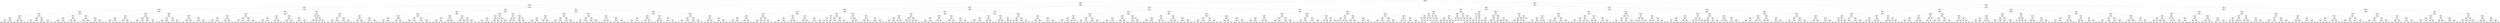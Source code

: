 digraph Tree {
node [shape=box, fontname="helvetica"] ;
edge [fontname="helvetica"] ;
0 [label="DiffWalk <= 0.5\nentropy = 0.707\nsamples = 152208\nvalue = [128306, 2699, 21203]\nclass = y[0]"] ;
1 [label="HighChol <= 0.5\nentropy = 0.597\nsamples = 126611\nvalue = [111346, 1931, 13334]\nclass = y[0]"] ;
0 -> 1 [labeldistance=2.5, labelangle=45, headlabel="True"] ;
2 [label="HighBP <= 0.5\nentropy = 0.416\nsamples = 76894\nvalue = [71352, 772, 4770]\nclass = y[0]"] ;
1 -> 2 ;
3 [label="Age <= 8.5\nentropy = 0.273\nsamples = 56224\nvalue = [53929.0, 405.0, 1890.0]\nclass = y[0]"] ;
2 -> 3 ;
4 [label="BMI <= 27.5\nentropy = 0.202\nsamples = 40636\nvalue = [39518.0, 230.0, 888.0]\nclass = y[0]"] ;
3 -> 4 ;
5 [label="GenHlth <= 2.5\nentropy = 0.126\nsamples = 25991\nvalue = [25594, 96, 301]\nclass = y[0]"] ;
4 -> 5 ;
6 [label="Age <= 6.5\nentropy = 0.077\nsamples = 20351\nvalue = [20182.0, 54.0, 115.0]\nclass = y[0]"] ;
5 -> 6 ;
7 [label="BMI <= 23.5\nentropy = 0.063\nsamples = 13863\nvalue = [13772.0, 28.0, 63.0]\nclass = y[0]"] ;
6 -> 7 ;
8 [label="NoDocbcCost <= 0.5\nentropy = 0.05\nsamples = 6711\nvalue = [6678, 16, 17]\nclass = y[0]"] ;
7 -> 8 ;
9 [label="GenHlth <= 1.5\nentropy = 0.048\nsamples = 6270\nvalue = [6240, 13, 17]\nclass = y[0]"] ;
8 -> 9 ;
10 [label="entropy = 0.031\nsamples = 3203\nvalue = [3194, 4, 5]\nclass = y[0]"] ;
9 -> 10 ;
11 [label="entropy = 0.066\nsamples = 3067\nvalue = [3046, 9, 12]\nclass = y[0]"] ;
9 -> 11 ;
12 [label="AnyHealthcare <= 0.5\nentropy = 0.059\nsamples = 441\nvalue = [438, 3, 0]\nclass = y[0]"] ;
8 -> 12 ;
13 [label="entropy = 0.137\nsamples = 104\nvalue = [102, 2, 0]\nclass = y[0]"] ;
12 -> 13 ;
14 [label="entropy = 0.029\nsamples = 337\nvalue = [336, 1, 0]\nclass = y[0]"] ;
12 -> 14 ;
15 [label="GenHlth <= 1.5\nentropy = 0.074\nsamples = 7152\nvalue = [7094, 12, 46]\nclass = y[0]"] ;
7 -> 15 ;
16 [label="Age <= 2.5\nentropy = 0.034\nsamples = 3008\nvalue = [2998, 1, 9]\nclass = y[0]"] ;
15 -> 16 ;
17 [label="entropy = 0.0\nsamples = 598\nvalue = [598, 0, 0]\nclass = y[0]"] ;
16 -> 17 ;
18 [label="entropy = 0.041\nsamples = 2410\nvalue = [2400, 1, 9]\nclass = y[0]"] ;
16 -> 18 ;
19 [label="MentHlth <= 4.5\nentropy = 0.1\nsamples = 4144\nvalue = [4096, 11, 37]\nclass = y[0]"] ;
15 -> 19 ;
20 [label="entropy = 0.102\nsamples = 3467\nvalue = [3425, 6, 36]\nclass = y[0]"] ;
19 -> 20 ;
21 [label="entropy = 0.079\nsamples = 677\nvalue = [671, 5, 1]\nclass = y[0]"] ;
19 -> 21 ;
22 [label="GenHlth <= 1.5\nentropy = 0.105\nsamples = 6488\nvalue = [6410, 26, 52]\nclass = y[0]"] ;
6 -> 22 ;
23 [label="Income <= 7.5\nentropy = 0.057\nsamples = 3106\nvalue = [3088, 9, 9]\nclass = y[0]"] ;
22 -> 23 ;
24 [label="Age <= 7.5\nentropy = 0.107\nsamples = 1064\nvalue = [1051, 8, 5]\nclass = y[0]"] ;
23 -> 24 ;
25 [label="entropy = 0.147\nsamples = 505\nvalue = [496, 4, 5]\nclass = y[0]"] ;
24 -> 25 ;
26 [label="entropy = 0.061\nsamples = 559\nvalue = [555, 4, 0]\nclass = y[0]"] ;
24 -> 26 ;
27 [label="AnyHealthcare <= 0.5\nentropy = 0.027\nsamples = 2042\nvalue = [2037, 1, 4]\nclass = y[0]"] ;
23 -> 27 ;
28 [label="entropy = 0.201\nsamples = 32\nvalue = [31, 0, 1]\nclass = y[0]"] ;
27 -> 28 ;
29 [label="entropy = 0.022\nsamples = 2010\nvalue = [2006.0, 1.0, 3.0]\nclass = y[0]"] ;
27 -> 29 ;
30 [label="Fruits <= 0.5\nentropy = 0.144\nsamples = 3382\nvalue = [3322, 17, 43]\nclass = y[0]"] ;
22 -> 30 ;
31 [label="Education <= 2.5\nentropy = 0.185\nsamples = 1083\nvalue = [1057, 8, 18]\nclass = y[0]"] ;
30 -> 31 ;
32 [label="entropy = 0.918\nsamples = 3\nvalue = [1, 0, 2]\nclass = y[2]"] ;
31 -> 32 ;
33 [label="entropy = 0.174\nsamples = 1080\nvalue = [1056, 8, 16]\nclass = y[0]"] ;
31 -> 33 ;
34 [label="Sex <= 0.5\nentropy = 0.123\nsamples = 2299\nvalue = [2265, 9, 25]\nclass = y[0]"] ;
30 -> 34 ;
35 [label="entropy = 0.095\nsamples = 1558\nvalue = [1541.0, 4.0, 13.0]\nclass = y[0]"] ;
34 -> 35 ;
36 [label="entropy = 0.178\nsamples = 741\nvalue = [724, 5, 12]\nclass = y[0]"] ;
34 -> 36 ;
37 [label="GenHlth <= 3.5\nentropy = 0.272\nsamples = 5640\nvalue = [5412, 42, 186]\nclass = y[0]"] ;
5 -> 37 ;
38 [label="MentHlth <= 0.5\nentropy = 0.248\nsamples = 4709\nvalue = [4541, 35, 133]\nclass = y[0]"] ;
37 -> 38 ;
39 [label="Income <= 3.5\nentropy = 0.284\nsamples = 2847\nvalue = [2725, 22, 100]\nclass = y[0]"] ;
38 -> 39 ;
40 [label="Education <= 4.5\nentropy = 0.185\nsamples = 392\nvalue = [381, 0, 11]\nclass = y[0]"] ;
39 -> 40 ;
41 [label="entropy = 0.236\nsamples = 233\nvalue = [224, 0, 9]\nclass = y[0]"] ;
40 -> 41 ;
42 [label="entropy = 0.097\nsamples = 159\nvalue = [157, 0, 2]\nclass = y[0]"] ;
40 -> 42 ;
43 [label="BMI <= 21.5\nentropy = 0.298\nsamples = 2455\nvalue = [2344, 22, 89]\nclass = y[0]"] ;
39 -> 43 ;
44 [label="entropy = 0.163\nsamples = 385\nvalue = [377, 2, 6]\nclass = y[0]"] ;
43 -> 44 ;
45 [label="entropy = 0.321\nsamples = 2070\nvalue = [1967, 20, 83]\nclass = y[0]"] ;
43 -> 45 ;
46 [label="Age <= 7.5\nentropy = 0.188\nsamples = 1862\nvalue = [1816, 13, 33]\nclass = y[0]"] ;
38 -> 46 ;
47 [label="NoDocbcCost <= 0.5\nentropy = 0.175\nsamples = 1660\nvalue = [1623.0, 13.0, 24.0]\nclass = y[0]"] ;
46 -> 47 ;
48 [label="entropy = 0.157\nsamples = 1328\nvalue = [1301, 5, 22]\nclass = y[0]"] ;
47 -> 48 ;
49 [label="entropy = 0.217\nsamples = 332\nvalue = [322, 8, 2]\nclass = y[0]"] ;
47 -> 49 ;
50 [label="Smoker <= 0.5\nentropy = 0.263\nsamples = 202\nvalue = [193, 0, 9]\nclass = y[0]"] ;
46 -> 50 ;
51 [label="entropy = 0.405\nsamples = 99\nvalue = [91, 0, 8]\nclass = y[0]"] ;
50 -> 51 ;
52 [label="entropy = 0.079\nsamples = 103\nvalue = [102.0, 0.0, 1.0]\nclass = y[0]"] ;
50 -> 52 ;
53 [label="MentHlth <= 15.5\nentropy = 0.378\nsamples = 931\nvalue = [871, 7, 53]\nclass = y[0]"] ;
37 -> 53 ;
54 [label="BMI <= 20.5\nentropy = 0.364\nsamples = 722\nvalue = [675, 2, 45]\nclass = y[0]"] ;
53 -> 54 ;
55 [label="HeartDiseaseorAttack <= 0.5\nentropy = 0.117\nsamples = 127\nvalue = [125, 0, 2]\nclass = y[0]"] ;
54 -> 55 ;
56 [label="entropy = 0.07\nsamples = 119\nvalue = [118, 0, 1]\nclass = y[0]"] ;
55 -> 56 ;
57 [label="entropy = 0.544\nsamples = 8\nvalue = [7, 0, 1]\nclass = y[0]"] ;
55 -> 57 ;
58 [label="CholCheck <= 0.5\nentropy = 0.406\nsamples = 595\nvalue = [550.0, 2.0, 43.0]\nclass = y[0]"] ;
54 -> 58 ;
59 [label="entropy = 0.0\nsamples = 43\nvalue = [43, 0, 0]\nclass = y[0]"] ;
58 -> 59 ;
60 [label="entropy = 0.429\nsamples = 552\nvalue = [507, 2, 43]\nclass = y[0]"] ;
58 -> 60 ;
61 [label="Education <= 4.5\nentropy = 0.396\nsamples = 209\nvalue = [196, 5, 8]\nclass = y[0]"] ;
53 -> 61 ;
62 [label="Age <= 2.5\nentropy = 0.573\nsamples = 89\nvalue = [80, 4, 5]\nclass = y[0]"] ;
61 -> 62 ;
63 [label="entropy = 1.053\nsamples = 15\nvalue = [11, 1, 3]\nclass = y[0]"] ;
62 -> 63 ;
64 [label="entropy = 0.422\nsamples = 74\nvalue = [69, 3, 2]\nclass = y[0]"] ;
62 -> 64 ;
65 [label="PhysActivity <= 0.5\nentropy = 0.238\nsamples = 120\nvalue = [116, 1, 3]\nclass = y[0]"] ;
61 -> 65 ;
66 [label="entropy = 0.39\nsamples = 33\nvalue = [31, 1, 1]\nclass = y[0]"] ;
65 -> 66 ;
67 [label="entropy = 0.158\nsamples = 87\nvalue = [85, 0, 2]\nclass = y[0]"] ;
65 -> 67 ;
68 [label="GenHlth <= 2.5\nentropy = 0.317\nsamples = 14645\nvalue = [13924, 134, 587]\nclass = y[0]"] ;
4 -> 68 ;
69 [label="PhysHlth <= 2.5\nentropy = 0.197\nsamples = 9104\nvalue = [8861, 49, 194]\nclass = y[0]"] ;
68 -> 69 ;
70 [label="Age <= 6.5\nentropy = 0.182\nsamples = 8179\nvalue = [7979, 35, 165]\nclass = y[0]"] ;
69 -> 70 ;
71 [label="Education <= 5.5\nentropy = 0.141\nsamples = 5622\nvalue = [5524.0, 25.0, 73.0]\nclass = y[0]"] ;
70 -> 71 ;
72 [label="Age <= 2.5\nentropy = 0.173\nsamples = 2863\nvalue = [2799, 17, 47]\nclass = y[0]"] ;
71 -> 72 ;
73 [label="entropy = 0.097\nsamples = 642\nvalue = [635.0, 4.0, 3.0]\nclass = y[0]"] ;
72 -> 73 ;
74 [label="entropy = 0.192\nsamples = 2221\nvalue = [2164, 13, 44]\nclass = y[0]"] ;
72 -> 74 ;
75 [label="Age <= 3.5\nentropy = 0.106\nsamples = 2759\nvalue = [2725, 8, 26]\nclass = y[0]"] ;
71 -> 75 ;
76 [label="entropy = 0.055\nsamples = 867\nvalue = [862, 4, 1]\nclass = y[0]"] ;
75 -> 76 ;
77 [label="entropy = 0.123\nsamples = 1892\nvalue = [1863, 4, 25]\nclass = y[0]"] ;
75 -> 77 ;
78 [label="GenHlth <= 1.5\nentropy = 0.26\nsamples = 2557\nvalue = [2455, 10, 92]\nclass = y[0]"] ;
70 -> 78 ;
79 [label="Income <= 3.5\nentropy = 0.123\nsamples = 828\nvalue = [816, 4, 8]\nclass = y[0]"] ;
78 -> 79 ;
80 [label="entropy = 0.359\nsamples = 44\nvalue = [41, 3, 0]\nclass = y[0]"] ;
79 -> 80 ;
81 [label="entropy = 0.096\nsamples = 784\nvalue = [775.0, 1.0, 8.0]\nclass = y[0]"] ;
79 -> 81 ;
82 [label="BMI <= 34.5\nentropy = 0.313\nsamples = 1729\nvalue = [1639, 6, 84]\nclass = y[0]"] ;
78 -> 82 ;
83 [label="entropy = 0.26\nsamples = 1433\nvalue = [1373.0, 2.0, 58.0]\nclass = y[0]"] ;
82 -> 83 ;
84 [label="entropy = 0.531\nsamples = 296\nvalue = [266, 4, 26]\nclass = y[0]"] ;
82 -> 84 ;
85 [label="BMI <= 29.5\nentropy = 0.314\nsamples = 925\nvalue = [882, 14, 29]\nclass = y[0]"] ;
69 -> 85 ;
86 [label="PhysActivity <= 0.5\nentropy = 0.092\nsamples = 293\nvalue = [290, 1, 2]\nclass = y[0]"] ;
85 -> 86 ;
87 [label="Education <= 5.5\nentropy = 0.183\nsamples = 36\nvalue = [35, 1, 0]\nclass = y[0]"] ;
86 -> 87 ;
88 [label="entropy = 0.0\nsamples = 26\nvalue = [26, 0, 0]\nclass = y[0]"] ;
87 -> 88 ;
89 [label="entropy = 0.469\nsamples = 10\nvalue = [9, 1, 0]\nclass = y[0]"] ;
87 -> 89 ;
90 [label="MentHlth <= 0.5\nentropy = 0.066\nsamples = 257\nvalue = [255, 0, 2]\nclass = y[0]"] ;
86 -> 90 ;
91 [label="entropy = 0.097\nsamples = 160\nvalue = [158, 0, 2]\nclass = y[0]"] ;
90 -> 91 ;
92 [label="entropy = 0.0\nsamples = 97\nvalue = [97, 0, 0]\nclass = y[0]"] ;
90 -> 92 ;
93 [label="MentHlth <= 1.5\nentropy = 0.398\nsamples = 632\nvalue = [592, 13, 27]\nclass = y[0]"] ;
85 -> 93 ;
94 [label="Stroke <= 0.5\nentropy = 0.39\nsamples = 410\nvalue = [383, 4, 23]\nclass = y[0]"] ;
93 -> 94 ;
95 [label="entropy = 0.374\nsamples = 409\nvalue = [383, 3, 23]\nclass = y[0]"] ;
94 -> 95 ;
96 [label="entropy = 0.0\nsamples = 1\nvalue = [0, 1, 0]\nclass = y[1]"] ;
94 -> 96 ;
97 [label="BMI <= 38.5\nentropy = 0.374\nsamples = 222\nvalue = [209, 9, 4]\nclass = y[0]"] ;
93 -> 97 ;
98 [label="entropy = 0.298\nsamples = 187\nvalue = [179.0, 4.0, 4.0]\nclass = y[0]"] ;
97 -> 98 ;
99 [label="entropy = 0.592\nsamples = 35\nvalue = [30, 5, 0]\nclass = y[0]"] ;
97 -> 99 ;
100 [label="CholCheck <= 0.5\nentropy = 0.482\nsamples = 5541\nvalue = [5063, 85, 393]\nclass = y[0]"] ;
68 -> 100 ;
101 [label="PhysHlth <= 7.5\nentropy = 0.145\nsamples = 390\nvalue = [383, 2, 5]\nclass = y[0]"] ;
100 -> 101 ;
102 [label="Income <= 2.5\nentropy = 0.057\nsamples = 344\nvalue = [342, 1, 1]\nclass = y[0]"] ;
101 -> 102 ;
103 [label="MentHlth <= 28.0\nentropy = 0.201\nsamples = 32\nvalue = [31, 1, 0]\nclass = y[0]"] ;
102 -> 103 ;
104 [label="entropy = 0.0\nsamples = 27\nvalue = [27, 0, 0]\nclass = y[0]"] ;
103 -> 104 ;
105 [label="entropy = 0.722\nsamples = 5\nvalue = [4, 1, 0]\nclass = y[0]"] ;
103 -> 105 ;
106 [label="Education <= 5.5\nentropy = 0.031\nsamples = 312\nvalue = [311, 0, 1]\nclass = y[0]"] ;
102 -> 106 ;
107 [label="entropy = 0.0\nsamples = 216\nvalue = [216, 0, 0]\nclass = y[0]"] ;
106 -> 107 ;
108 [label="entropy = 0.084\nsamples = 96\nvalue = [95, 0, 1]\nclass = y[0]"] ;
106 -> 108 ;
109 [label="PhysHlth <= 9.0\nentropy = 0.574\nsamples = 46\nvalue = [41, 1, 4]\nclass = y[0]"] ;
101 -> 109 ;
110 [label="Smoker <= 0.5\nentropy = 0.918\nsamples = 3\nvalue = [2, 1, 0]\nclass = y[0]"] ;
109 -> 110 ;
111 [label="entropy = 0.0\nsamples = 1\nvalue = [0, 1, 0]\nclass = y[1]"] ;
110 -> 111 ;
112 [label="entropy = 0.0\nsamples = 2\nvalue = [2, 0, 0]\nclass = y[0]"] ;
110 -> 112 ;
113 [label="Fruits <= 0.5\nentropy = 0.446\nsamples = 43\nvalue = [39, 0, 4]\nclass = y[0]"] ;
109 -> 113 ;
114 [label="entropy = 0.634\nsamples = 25\nvalue = [21, 0, 4]\nclass = y[0]"] ;
113 -> 114 ;
115 [label="entropy = 0.0\nsamples = 18\nvalue = [18, 0, 0]\nclass = y[0]"] ;
113 -> 115 ;
116 [label="HeartDiseaseorAttack <= 0.5\nentropy = 0.503\nsamples = 5151\nvalue = [4680, 83, 388]\nclass = y[0]"] ;
100 -> 116 ;
117 [label="GenHlth <= 3.5\nentropy = 0.493\nsamples = 5053\nvalue = [4605.0, 82.0, 366.0]\nclass = y[0]"] ;
116 -> 117 ;
118 [label="Age <= 5.5\nentropy = 0.436\nsamples = 4160\nvalue = [3845, 53, 262]\nclass = y[0]"] ;
117 -> 118 ;
119 [label="entropy = 0.301\nsamples = 2355\nvalue = [2248, 23, 84]\nclass = y[0]"] ;
118 -> 119 ;
120 [label="entropy = 0.584\nsamples = 1805\nvalue = [1597, 30, 178]\nclass = y[0]"] ;
118 -> 120 ;
121 [label="BMI <= 29.5\nentropy = 0.72\nsamples = 893\nvalue = [760, 29, 104]\nclass = y[0]"] ;
117 -> 121 ;
122 [label="entropy = 0.51\nsamples = 184\nvalue = [165, 1, 18]\nclass = y[0]"] ;
121 -> 122 ;
123 [label="entropy = 0.766\nsamples = 709\nvalue = [595, 28, 86]\nclass = y[0]"] ;
121 -> 123 ;
124 [label="PhysHlth <= 5.5\nentropy = 0.847\nsamples = 98\nvalue = [75.0, 1.0, 22.0]\nclass = y[0]"] ;
116 -> 124 ;
125 [label="Income <= 7.5\nentropy = 0.65\nsamples = 72\nvalue = [60, 0, 12]\nclass = y[0]"] ;
124 -> 125 ;
126 [label="entropy = 0.779\nsamples = 52\nvalue = [40, 0, 12]\nclass = y[0]"] ;
125 -> 126 ;
127 [label="entropy = 0.0\nsamples = 20\nvalue = [20, 0, 0]\nclass = y[0]"] ;
125 -> 127 ;
128 [label="GenHlth <= 4.5\nentropy = 1.169\nsamples = 26\nvalue = [15.0, 1.0, 10.0]\nclass = y[0]"] ;
124 -> 128 ;
129 [label="entropy = 1.049\nsamples = 21\nvalue = [15, 1, 5]\nclass = y[0]"] ;
128 -> 129 ;
130 [label="entropy = 0.0\nsamples = 5\nvalue = [0, 0, 5]\nclass = y[2]"] ;
128 -> 130 ;
131 [label="GenHlth <= 2.5\nentropy = 0.432\nsamples = 15588\nvalue = [14411, 175, 1002]\nclass = y[0]"] ;
3 -> 131 ;
132 [label="Education <= 4.5\nentropy = 0.304\nsamples = 11041\nvalue = [10532.0, 107.0, 402.0]\nclass = y[0]"] ;
131 -> 132 ;
133 [label="BMI <= 29.5\nentropy = 0.43\nsamples = 2457\nvalue = [2280.0, 42.0, 135.0]\nclass = y[0]"] ;
132 -> 133 ;
134 [label="Age <= 10.5\nentropy = 0.345\nsamples = 1962\nvalue = [1857, 27, 78]\nclass = y[0]"] ;
133 -> 134 ;
135 [label="Age <= 9.5\nentropy = 0.249\nsamples = 1061\nvalue = [1024, 11, 26]\nclass = y[0]"] ;
134 -> 135 ;
136 [label="Stroke <= 0.5\nentropy = 0.256\nsamples = 620\nvalue = [598, 10, 12]\nclass = y[0]"] ;
135 -> 136 ;
137 [label="entropy = 0.239\nsamples = 616\nvalue = [596, 9, 11]\nclass = y[0]"] ;
136 -> 137 ;
138 [label="entropy = 1.5\nsamples = 4\nvalue = [2, 1, 1]\nclass = y[0]"] ;
136 -> 138 ;
139 [label="Smoker <= 0.5\nentropy = 0.226\nsamples = 441\nvalue = [426, 1, 14]\nclass = y[0]"] ;
135 -> 139 ;
140 [label="entropy = 0.28\nsamples = 227\nvalue = [216, 0, 11]\nclass = y[0]"] ;
139 -> 140 ;
141 [label="entropy = 0.149\nsamples = 214\nvalue = [210.0, 1.0, 3.0]\nclass = y[0]"] ;
139 -> 141 ;
142 [label="Veggies <= 0.5\nentropy = 0.445\nsamples = 901\nvalue = [833, 16, 52]\nclass = y[0]"] ;
134 -> 142 ;
143 [label="Education <= 2.5\nentropy = 0.447\nsamples = 211\nvalue = [193, 1, 17]\nclass = y[0]"] ;
142 -> 143 ;
144 [label="entropy = 0.544\nsamples = 8\nvalue = [7, 1, 0]\nclass = y[0]"] ;
143 -> 144 ;
145 [label="entropy = 0.415\nsamples = 203\nvalue = [186, 0, 17]\nclass = y[0]"] ;
143 -> 145 ;
146 [label="PhysHlth <= 6.5\nentropy = 0.439\nsamples = 690\nvalue = [640, 15, 35]\nclass = y[0]"] ;
142 -> 146 ;
147 [label="entropy = 0.406\nsamples = 659\nvalue = [616, 13, 30]\nclass = y[0]"] ;
146 -> 147 ;
148 [label="entropy = 0.966\nsamples = 31\nvalue = [24, 2, 5]\nclass = y[0]"] ;
146 -> 148 ;
149 [label="Sex <= 0.5\nentropy = 0.706\nsamples = 495\nvalue = [423, 15, 57]\nclass = y[0]"] ;
133 -> 149 ;
150 [label="BMI <= 35.5\nentropy = 0.627\nsamples = 265\nvalue = [234, 10, 21]\nclass = y[0]"] ;
149 -> 150 ;
151 [label="Age <= 10.5\nentropy = 0.622\nsamples = 217\nvalue = [191, 6, 20]\nclass = y[0]"] ;
150 -> 151 ;
152 [label="entropy = 0.391\nsamples = 133\nvalue = [124, 1, 8]\nclass = y[0]"] ;
151 -> 152 ;
153 [label="entropy = 0.904\nsamples = 84\nvalue = [67, 5, 12]\nclass = y[0]"] ;
151 -> 153 ;
154 [label="BMI <= 48.5\nentropy = 0.557\nsamples = 48\nvalue = [43, 4, 1]\nclass = y[0]"] ;
150 -> 154 ;
155 [label="entropy = 0.433\nsamples = 45\nvalue = [41, 4, 0]\nclass = y[0]"] ;
154 -> 155 ;
156 [label="entropy = 0.918\nsamples = 3\nvalue = [2, 0, 1]\nclass = y[0]"] ;
154 -> 156 ;
157 [label="Education <= 3.5\nentropy = 0.772\nsamples = 230\nvalue = [189, 5, 36]\nclass = y[0]"] ;
149 -> 157 ;
158 [label="Age <= 12.5\nentropy = 0.837\nsamples = 30\nvalue = [22, 0, 8]\nclass = y[0]"] ;
157 -> 158 ;
159 [label="entropy = 0.918\nsamples = 24\nvalue = [16, 0, 8]\nclass = y[0]"] ;
158 -> 159 ;
160 [label="entropy = 0.0\nsamples = 6\nvalue = [6, 0, 0]\nclass = y[0]"] ;
158 -> 160 ;
161 [label="BMI <= 31.5\nentropy = 0.747\nsamples = 200\nvalue = [167.0, 5.0, 28.0]\nclass = y[0]"] ;
157 -> 161 ;
162 [label="entropy = 0.652\nsamples = 99\nvalue = [87, 5, 7]\nclass = y[0]"] ;
161 -> 162 ;
163 [label="entropy = 0.737\nsamples = 101\nvalue = [80, 0, 21]\nclass = y[0]"] ;
161 -> 163 ;
164 [label="Age <= 9.5\nentropy = 0.264\nsamples = 8584\nvalue = [8252, 65, 267]\nclass = y[0]"] ;
132 -> 164 ;
165 [label="BMI <= 26.5\nentropy = 0.175\nsamples = 3213\nvalue = [3139.0, 15.0, 59.0]\nclass = y[0]"] ;
164 -> 165 ;
166 [label="NoDocbcCost <= 0.5\nentropy = 0.105\nsamples = 2068\nvalue = [2043, 8, 17]\nclass = y[0]"] ;
165 -> 166 ;
167 [label="Stroke <= 0.5\nentropy = 0.096\nsamples = 1992\nvalue = [1970, 5, 17]\nclass = y[0]"] ;
166 -> 167 ;
168 [label="entropy = 0.09\nsamples = 1973\nvalue = [1953, 5, 15]\nclass = y[0]"] ;
167 -> 168 ;
169 [label="entropy = 0.485\nsamples = 19\nvalue = [17, 0, 2]\nclass = y[0]"] ;
167 -> 169 ;
170 [label="Sex <= 0.5\nentropy = 0.24\nsamples = 76\nvalue = [73, 3, 0]\nclass = y[0]"] ;
166 -> 170 ;
171 [label="entropy = 0.314\nsamples = 53\nvalue = [50, 3, 0]\nclass = y[0]"] ;
170 -> 171 ;
172 [label="entropy = 0.0\nsamples = 23\nvalue = [23, 0, 0]\nclass = y[0]"] ;
170 -> 172 ;
173 [label="Stroke <= 0.5\nentropy = 0.28\nsamples = 1145\nvalue = [1096.0, 7.0, 42.0]\nclass = y[0]"] ;
165 -> 173 ;
174 [label="Sex <= 0.5\nentropy = 0.27\nsamples = 1135\nvalue = [1089, 7, 39]\nclass = y[0]"] ;
173 -> 174 ;
175 [label="entropy = 0.233\nsamples = 578\nvalue = [556, 0, 22]\nclass = y[0]"] ;
174 -> 175 ;
176 [label="entropy = 0.294\nsamples = 557\nvalue = [533, 7, 17]\nclass = y[0]"] ;
174 -> 176 ;
177 [label="Income <= 5.0\nentropy = 0.881\nsamples = 10\nvalue = [7, 0, 3]\nclass = y[0]"] ;
173 -> 177 ;
178 [label="entropy = 0.0\nsamples = 1\nvalue = [0, 0, 1]\nclass = y[2]"] ;
177 -> 178 ;
179 [label="entropy = 0.764\nsamples = 9\nvalue = [7, 0, 2]\nclass = y[0]"] ;
177 -> 179 ;
180 [label="GenHlth <= 1.5\nentropy = 0.312\nsamples = 5371\nvalue = [5113, 50, 208]\nclass = y[0]"] ;
164 -> 180 ;
181 [label="Stroke <= 0.5\nentropy = 0.206\nsamples = 2441\nvalue = [2372, 14, 55]\nclass = y[0]"] ;
180 -> 181 ;
182 [label="BMI <= 32.5\nentropy = 0.197\nsamples = 2407\nvalue = [2343.0, 14.0, 50.0]\nclass = y[0]"] ;
181 -> 182 ;
183 [label="entropy = 0.182\nsamples = 2315\nvalue = [2259, 12, 44]\nclass = y[0]"] ;
182 -> 183 ;
184 [label="entropy = 0.497\nsamples = 92\nvalue = [84, 2, 6]\nclass = y[0]"] ;
182 -> 184 ;
185 [label="HvyAlcoholConsump <= 0.5\nentropy = 0.602\nsamples = 34\nvalue = [29, 0, 5]\nclass = y[0]"] ;
181 -> 185 ;
186 [label="entropy = 0.533\nsamples = 33\nvalue = [29, 0, 4]\nclass = y[0]"] ;
185 -> 186 ;
187 [label="entropy = 0.0\nsamples = 1\nvalue = [0, 0, 1]\nclass = y[2]"] ;
185 -> 187 ;
188 [label="HeartDiseaseorAttack <= 0.5\nentropy = 0.39\nsamples = 2930\nvalue = [2741, 36, 153]\nclass = y[0]"] ;
180 -> 188 ;
189 [label="Age <= 10.5\nentropy = 0.374\nsamples = 2758\nvalue = [2591, 35, 132]\nclass = y[0]"] ;
188 -> 189 ;
190 [label="entropy = 0.312\nsamples = 1248\nvalue = [1189.0, 14.0, 45.0]\nclass = y[0]"] ;
189 -> 190 ;
191 [label="entropy = 0.422\nsamples = 1510\nvalue = [1402, 21, 87]\nclass = y[0]"] ;
189 -> 191 ;
192 [label="BMI <= 28.5\nentropy = 0.586\nsamples = 172\nvalue = [150, 1, 21]\nclass = y[0]"] ;
188 -> 192 ;
193 [label="entropy = 0.439\nsamples = 132\nvalue = [120, 0, 12]\nclass = y[0]"] ;
192 -> 193 ;
194 [label="entropy = 0.929\nsamples = 40\nvalue = [30, 1, 9]\nclass = y[0]"] ;
192 -> 194 ;
195 [label="CholCheck <= 0.5\nentropy = 0.672\nsamples = 4547\nvalue = [3879, 68, 600]\nclass = y[0]"] ;
131 -> 195 ;
196 [label="Age <= 9.5\nentropy = 0.19\nsamples = 206\nvalue = [200, 0, 6]\nclass = y[0]"] ;
195 -> 196 ;
197 [label="entropy = 0.0\nsamples = 95\nvalue = [95, 0, 0]\nclass = y[0]"] ;
196 -> 197 ;
198 [label="GenHlth <= 3.5\nentropy = 0.303\nsamples = 111\nvalue = [105, 0, 6]\nclass = y[0]"] ;
196 -> 198 ;
199 [label="NoDocbcCost <= 0.5\nentropy = 0.215\nsamples = 88\nvalue = [85, 0, 3]\nclass = y[0]"] ;
198 -> 199 ;
200 [label="AnyHealthcare <= 0.5\nentropy = 0.095\nsamples = 82\nvalue = [81, 0, 1]\nclass = y[0]"] ;
199 -> 200 ;
201 [label="entropy = 0.918\nsamples = 3\nvalue = [2, 0, 1]\nclass = y[0]"] ;
200 -> 201 ;
202 [label="entropy = 0.0\nsamples = 79\nvalue = [79, 0, 0]\nclass = y[0]"] ;
200 -> 202 ;
203 [label="PhysHlth <= 9.0\nentropy = 0.918\nsamples = 6\nvalue = [4, 0, 2]\nclass = y[0]"] ;
199 -> 203 ;
204 [label="entropy = 0.722\nsamples = 5\nvalue = [4, 0, 1]\nclass = y[0]"] ;
203 -> 204 ;
205 [label="entropy = 0.0\nsamples = 1\nvalue = [0, 0, 1]\nclass = y[2]"] ;
203 -> 205 ;
206 [label="BMI <= 25.5\nentropy = 0.559\nsamples = 23\nvalue = [20, 0, 3]\nclass = y[0]"] ;
198 -> 206 ;
207 [label="entropy = 0.0\nsamples = 13\nvalue = [13, 0, 0]\nclass = y[0]"] ;
206 -> 207 ;
208 [label="Income <= 2.0\nentropy = 0.881\nsamples = 10\nvalue = [7, 0, 3]\nclass = y[0]"] ;
206 -> 208 ;
209 [label="entropy = 0.0\nsamples = 1\nvalue = [0, 0, 1]\nclass = y[2]"] ;
208 -> 209 ;
210 [label="entropy = 0.764\nsamples = 9\nvalue = [7, 0, 2]\nclass = y[0]"] ;
208 -> 210 ;
211 [label="Sex <= 0.5\nentropy = 0.689\nsamples = 4341\nvalue = [3679, 68, 594]\nclass = y[0]"] ;
195 -> 211 ;
212 [label="PhysHlth <= 11.0\nentropy = 0.582\nsamples = 2255\nvalue = [1994, 34, 227]\nclass = y[0]"] ;
211 -> 212 ;
213 [label="GenHlth <= 3.5\nentropy = 0.592\nsamples = 1933\nvalue = [1707, 34, 192]\nclass = y[0]"] ;
212 -> 213 ;
214 [label="BMI <= 23.5\nentropy = 0.557\nsamples = 1648\nvalue = [1470, 25, 153]\nclass = y[0]"] ;
213 -> 214 ;
215 [label="entropy = 0.281\nsamples = 574\nvalue = [549.0, 3.0, 22.0]\nclass = y[0]"] ;
214 -> 215 ;
216 [label="entropy = 0.675\nsamples = 1074\nvalue = [921, 22, 131]\nclass = y[0]"] ;
214 -> 216 ;
217 [label="BMI <= 23.5\nentropy = 0.771\nsamples = 285\nvalue = [237, 9, 39]\nclass = y[0]"] ;
213 -> 217 ;
218 [label="entropy = 0.536\nsamples = 115\nvalue = [104, 3, 8]\nclass = y[0]"] ;
217 -> 218 ;
219 [label="entropy = 0.895\nsamples = 170\nvalue = [133, 6, 31]\nclass = y[0]"] ;
217 -> 219 ;
220 [label="Stroke <= 0.5\nentropy = 0.496\nsamples = 322\nvalue = [287, 0, 35]\nclass = y[0]"] ;
212 -> 220 ;
221 [label="Education <= 5.5\nentropy = 0.436\nsamples = 300\nvalue = [273, 0, 27]\nclass = y[0]"] ;
220 -> 221 ;
222 [label="entropy = 0.515\nsamples = 200\nvalue = [177, 0, 23]\nclass = y[0]"] ;
221 -> 222 ;
223 [label="entropy = 0.242\nsamples = 100\nvalue = [96, 0, 4]\nclass = y[0]"] ;
221 -> 223 ;
224 [label="Age <= 11.5\nentropy = 0.946\nsamples = 22\nvalue = [14, 0, 8]\nclass = y[0]"] ;
220 -> 224 ;
225 [label="entropy = 0.985\nsamples = 14\nvalue = [6, 0, 8]\nclass = y[2]"] ;
224 -> 225 ;
226 [label="entropy = 0.0\nsamples = 8\nvalue = [8, 0, 0]\nclass = y[0]"] ;
224 -> 226 ;
227 [label="BMI <= 31.5\nentropy = 0.787\nsamples = 2086\nvalue = [1685, 34, 367]\nclass = y[0]"] ;
211 -> 227 ;
228 [label="Age <= 10.5\nentropy = 0.72\nsamples = 1777\nvalue = [1487, 30, 260]\nclass = y[0]"] ;
227 -> 228 ;
229 [label="Income <= 2.5\nentropy = 0.601\nsamples = 958\nvalue = [835, 9, 114]\nclass = y[0]"] ;
228 -> 229 ;
230 [label="entropy = 0.518\nsamples = 90\nvalue = [82, 3, 5]\nclass = y[0]"] ;
229 -> 230 ;
231 [label="entropy = 0.603\nsamples = 868\nvalue = [753.0, 6.0, 109.0]\nclass = y[0]"] ;
229 -> 231 ;
232 [label="GenHlth <= 4.5\nentropy = 0.841\nsamples = 819\nvalue = [652, 21, 146]\nclass = y[0]"] ;
228 -> 232 ;
233 [label="entropy = 0.835\nsamples = 781\nvalue = [625, 21, 135]\nclass = y[0]"] ;
232 -> 233 ;
234 [label="entropy = 0.868\nsamples = 38\nvalue = [27, 0, 11]\nclass = y[0]"] ;
232 -> 234 ;
235 [label="PhysHlth <= 12.0\nentropy = 1.022\nsamples = 309\nvalue = [198.0, 4.0, 107.0]\nclass = y[0]"] ;
227 -> 235 ;
236 [label="HvyAlcoholConsump <= 0.5\nentropy = 1.042\nsamples = 282\nvalue = [176, 4, 102]\nclass = y[0]"] ;
235 -> 236 ;
237 [label="entropy = 1.033\nsamples = 269\nvalue = [166, 3, 100]\nclass = y[0]"] ;
236 -> 237 ;
238 [label="entropy = 0.991\nsamples = 13\nvalue = [10, 1, 2]\nclass = y[0]"] ;
236 -> 238 ;
239 [label="PhysActivity <= 0.5\nentropy = 0.691\nsamples = 27\nvalue = [22, 0, 5]\nclass = y[0]"] ;
235 -> 239 ;
240 [label="entropy = 0.0\nsamples = 13\nvalue = [13, 0, 0]\nclass = y[0]"] ;
239 -> 240 ;
241 [label="entropy = 0.94\nsamples = 14\nvalue = [9, 0, 5]\nclass = y[0]"] ;
239 -> 241 ;
242 [label="GenHlth <= 2.5\nentropy = 0.707\nsamples = 20670\nvalue = [17423.0, 367.0, 2880.0]\nclass = y[0]"] ;
2 -> 242 ;
243 [label="BMI <= 32.5\nentropy = 0.511\nsamples = 10692\nvalue = [9669, 145, 878]\nclass = y[0]"] ;
242 -> 243 ;
244 [label="Age <= 9.5\nentropy = 0.447\nsamples = 8756\nvalue = [8059, 98, 599]\nclass = y[0]"] ;
243 -> 244 ;
245 [label="Income <= 7.5\nentropy = 0.315\nsamples = 4777\nvalue = [4542, 40, 195]\nclass = y[0]"] ;
244 -> 245 ;
246 [label="Age <= 5.5\nentropy = 0.388\nsamples = 2218\nvalue = [2076, 27, 115]\nclass = y[0]"] ;
245 -> 246 ;
247 [label="NoDocbcCost <= 0.5\nentropy = 0.136\nsamples = 533\nvalue = [524.0, 2.0, 7.0]\nclass = y[0]"] ;
246 -> 247 ;
248 [label="Income <= 1.5\nentropy = 0.085\nsamples = 469\nvalue = [464, 0, 5]\nclass = y[0]"] ;
247 -> 248 ;
249 [label="entropy = 0.65\nsamples = 12\nvalue = [10, 0, 2]\nclass = y[0]"] ;
248 -> 249 ;
250 [label="entropy = 0.057\nsamples = 457\nvalue = [454, 0, 3]\nclass = y[0]"] ;
248 -> 250 ;
251 [label="Age <= 4.5\nentropy = 0.4\nsamples = 64\nvalue = [60, 2, 2]\nclass = y[0]"] ;
247 -> 251 ;
252 [label="entropy = 0.267\nsamples = 44\nvalue = [42, 0, 2]\nclass = y[0]"] ;
251 -> 252 ;
253 [label="entropy = 0.469\nsamples = 20\nvalue = [18, 2, 0]\nclass = y[0]"] ;
251 -> 253 ;
254 [label="HvyAlcoholConsump <= 0.5\nentropy = 0.453\nsamples = 1685\nvalue = [1552, 25, 108]\nclass = y[0]"] ;
246 -> 254 ;
255 [label="BMI <= 22.5\nentropy = 0.46\nsamples = 1543\nvalue = [1417, 20, 106]\nclass = y[0]"] ;
254 -> 255 ;
256 [label="entropy = 0.171\nsamples = 157\nvalue = [153, 0, 4]\nclass = y[0]"] ;
255 -> 256 ;
257 [label="entropy = 0.486\nsamples = 1386\nvalue = [1264.0, 20.0, 102.0]\nclass = y[0]"] ;
255 -> 257 ;
258 [label="MentHlth <= 9.0\nentropy = 0.326\nsamples = 142\nvalue = [135, 5, 2]\nclass = y[0]"] ;
254 -> 258 ;
259 [label="entropy = 0.187\nsamples = 124\nvalue = [121, 2, 1]\nclass = y[0]"] ;
258 -> 259 ;
260 [label="entropy = 0.944\nsamples = 18\nvalue = [14, 3, 1]\nclass = y[0]"] ;
258 -> 260 ;
261 [label="Age <= 5.5\nentropy = 0.246\nsamples = 2559\nvalue = [2466, 13, 80]\nclass = y[0]"] ;
245 -> 261 ;
262 [label="BMI <= 26.5\nentropy = 0.13\nsamples = 567\nvalue = [558, 2, 7]\nclass = y[0]"] ;
261 -> 262 ;
263 [label="BMI <= 22.5\nentropy = 0.073\nsamples = 257\nvalue = [255, 1, 1]\nclass = y[0]"] ;
262 -> 263 ;
264 [label="entropy = 0.251\nsamples = 58\nvalue = [56, 1, 1]\nclass = y[0]"] ;
263 -> 264 ;
265 [label="entropy = 0.0\nsamples = 199\nvalue = [199, 0, 0]\nclass = y[0]"] ;
263 -> 265 ;
266 [label="Fruits <= 0.5\nentropy = 0.169\nsamples = 310\nvalue = [303, 1, 6]\nclass = y[0]"] ;
262 -> 266 ;
267 [label="entropy = 0.068\nsamples = 123\nvalue = [122, 1, 0]\nclass = y[0]"] ;
266 -> 267 ;
268 [label="entropy = 0.205\nsamples = 187\nvalue = [181.0, 0.0, 6.0]\nclass = y[0]"] ;
266 -> 268 ;
269 [label="GenHlth <= 1.5\nentropy = 0.276\nsamples = 1992\nvalue = [1908, 11, 73]\nclass = y[0]"] ;
261 -> 269 ;
270 [label="Age <= 6.5\nentropy = 0.174\nsamples = 585\nvalue = [572, 4, 9]\nclass = y[0]"] ;
269 -> 270 ;
271 [label="entropy = 0.0\nsamples = 87\nvalue = [87, 0, 0]\nclass = y[0]"] ;
270 -> 271 ;
272 [label="entropy = 0.198\nsamples = 498\nvalue = [485.0, 4.0, 9.0]\nclass = y[0]"] ;
270 -> 272 ;
273 [label="HvyAlcoholConsump <= 0.5\nentropy = 0.312\nsamples = 1407\nvalue = [1336, 7, 64]\nclass = y[0]"] ;
269 -> 273 ;
274 [label="entropy = 0.331\nsamples = 1282\nvalue = [1212, 7, 63]\nclass = y[0]"] ;
273 -> 274 ;
275 [label="entropy = 0.067\nsamples = 125\nvalue = [124, 0, 1]\nclass = y[0]"] ;
273 -> 275 ;
276 [label="GenHlth <= 1.5\nentropy = 0.581\nsamples = 3979\nvalue = [3517, 58, 404]\nclass = y[0]"] ;
244 -> 276 ;
277 [label="BMI <= 24.5\nentropy = 0.383\nsamples = 1095\nvalue = [1026, 13, 56]\nclass = y[0]"] ;
276 -> 277 ;
278 [label="PhysHlth <= 3.5\nentropy = 0.182\nsamples = 432\nvalue = [421, 1, 10]\nclass = y[0]"] ;
277 -> 278 ;
279 [label="Smoker <= 0.5\nentropy = 0.149\nsamples = 412\nvalue = [404.0, 1.0, 7.0]\nclass = y[0]"] ;
278 -> 279 ;
280 [label="entropy = 0.04\nsamples = 230\nvalue = [229, 0, 1]\nclass = y[0]"] ;
279 -> 280 ;
281 [label="entropy = 0.258\nsamples = 182\nvalue = [175, 1, 6]\nclass = y[0]"] ;
279 -> 281 ;
282 [label="BMI <= 20.5\nentropy = 0.61\nsamples = 20\nvalue = [17, 0, 3]\nclass = y[0]"] ;
278 -> 282 ;
283 [label="entropy = 0.0\nsamples = 5\nvalue = [5, 0, 0]\nclass = y[0]"] ;
282 -> 283 ;
284 [label="entropy = 0.722\nsamples = 15\nvalue = [12, 0, 3]\nclass = y[0]"] ;
282 -> 284 ;
285 [label="Age <= 11.5\nentropy = 0.492\nsamples = 663\nvalue = [605.0, 12.0, 46.0]\nclass = y[0]"] ;
277 -> 285 ;
286 [label="PhysHlth <= 14.5\nentropy = 0.421\nsamples = 464\nvalue = [432, 9, 23]\nclass = y[0]"] ;
285 -> 286 ;
287 [label="entropy = 0.404\nsamples = 458\nvalue = [428, 8, 22]\nclass = y[0]"] ;
286 -> 287 ;
288 [label="entropy = 1.252\nsamples = 6\nvalue = [4, 1, 1]\nclass = y[0]"] ;
286 -> 288 ;
289 [label="Sex <= 0.5\nentropy = 0.627\nsamples = 199\nvalue = [173, 3, 23]\nclass = y[0]"] ;
285 -> 289 ;
290 [label="entropy = 0.407\nsamples = 100\nvalue = [93, 1, 6]\nclass = y[0]"] ;
289 -> 290 ;
291 [label="entropy = 0.799\nsamples = 99\nvalue = [80, 2, 17]\nclass = y[0]"] ;
289 -> 291 ;
292 [label="BMI <= 26.5\nentropy = 0.644\nsamples = 2884\nvalue = [2491, 45, 348]\nclass = y[0]"] ;
276 -> 292 ;
293 [label="Sex <= 0.5\nentropy = 0.525\nsamples = 1506\nvalue = [1354, 18, 134]\nclass = y[0]"] ;
292 -> 293 ;
294 [label="HvyAlcoholConsump <= 0.5\nentropy = 0.452\nsamples = 956\nvalue = [879, 11, 66]\nclass = y[0]"] ;
293 -> 294 ;
295 [label="entropy = 0.472\nsamples = 882\nvalue = [806, 10, 66]\nclass = y[0]"] ;
294 -> 295 ;
296 [label="entropy = 0.103\nsamples = 74\nvalue = [73, 1, 0]\nclass = y[0]"] ;
294 -> 296 ;
297 [label="Income <= 2.5\nentropy = 0.636\nsamples = 550\nvalue = [475, 7, 68]\nclass = y[0]"] ;
293 -> 297 ;
298 [label="entropy = 1.261\nsamples = 17\nvalue = [11, 2, 4]\nclass = y[0]"] ;
297 -> 298 ;
299 [label="entropy = 0.604\nsamples = 533\nvalue = [464.0, 5.0, 64.0]\nclass = y[0]"] ;
297 -> 299 ;
300 [label="CholCheck <= 0.5\nentropy = 0.757\nsamples = 1378\nvalue = [1137, 27, 214]\nclass = y[0]"] ;
292 -> 300 ;
301 [label="entropy = 0.0\nsamples = 16\nvalue = [16, 0, 0]\nclass = y[0]"] ;
300 -> 301 ;
302 [label="Sex <= 0.5\nentropy = 0.763\nsamples = 1362\nvalue = [1121.0, 27.0, 214.0]\nclass = y[0]"] ;
300 -> 302 ;
303 [label="entropy = 0.681\nsamples = 676\nvalue = [573.0, 9.0, 94.0]\nclass = y[0]"] ;
302 -> 303 ;
304 [label="entropy = 0.837\nsamples = 686\nvalue = [548, 18, 120]\nclass = y[0]"] ;
302 -> 304 ;
305 [label="Income <= 7.5\nentropy = 0.754\nsamples = 1936\nvalue = [1610, 47, 279]\nclass = y[0]"] ;
243 -> 305 ;
306 [label="BMI <= 48.5\nentropy = 0.834\nsamples = 1160\nvalue = [931, 33, 196]\nclass = y[0]"] ;
305 -> 306 ;
307 [label="MentHlth <= 0.5\nentropy = 0.839\nsamples = 1117\nvalue = [892.0, 30.0, 195.0]\nclass = y[0]"] ;
306 -> 307 ;
308 [label="Age <= 9.5\nentropy = 0.889\nsamples = 863\nvalue = [671, 25, 167]\nclass = y[0]"] ;
307 -> 308 ;
309 [label="Age <= 3.5\nentropy = 0.726\nsamples = 528\nvalue = [445, 13, 70]\nclass = y[0]"] ;
308 -> 309 ;
310 [label="entropy = 0.312\nsamples = 44\nvalue = [42, 1, 1]\nclass = y[0]"] ;
309 -> 310 ;
311 [label="entropy = 0.753\nsamples = 484\nvalue = [403, 12, 69]\nclass = y[0]"] ;
309 -> 311 ;
312 [label="Sex <= 0.5\nentropy = 1.073\nsamples = 335\nvalue = [226, 12, 97]\nclass = y[0]"] ;
308 -> 312 ;
313 [label="entropy = 0.975\nsamples = 188\nvalue = [134, 4, 50]\nclass = y[0]"] ;
312 -> 313 ;
314 [label="entropy = 1.178\nsamples = 147\nvalue = [92, 8, 47]\nclass = y[0]"] ;
312 -> 314 ;
315 [label="Age <= 5.5\nentropy = 0.637\nsamples = 254\nvalue = [221, 5, 28]\nclass = y[0]"] ;
307 -> 315 ;
316 [label="PhysHlth <= 3.5\nentropy = 0.268\nsamples = 79\nvalue = [76, 1, 2]\nclass = y[0]"] ;
315 -> 316 ;
317 [label="entropy = 0.183\nsamples = 72\nvalue = [70, 0, 2]\nclass = y[0]"] ;
316 -> 317 ;
318 [label="entropy = 0.592\nsamples = 7\nvalue = [6, 1, 0]\nclass = y[0]"] ;
316 -> 318 ;
319 [label="MentHlth <= 5.5\nentropy = 0.758\nsamples = 175\nvalue = [145, 4, 26]\nclass = y[0]"] ;
315 -> 319 ;
320 [label="entropy = 0.782\nsamples = 107\nvalue = [89.0, 4.0, 14.0]\nclass = y[0]"] ;
319 -> 320 ;
321 [label="entropy = 0.672\nsamples = 68\nvalue = [56, 0, 12]\nclass = y[0]"] ;
319 -> 321 ;
322 [label="BMI <= 55.5\nentropy = 0.522\nsamples = 43\nvalue = [39, 3, 1]\nclass = y[0]"] ;
306 -> 322 ;
323 [label="entropy = 0.0\nsamples = 27\nvalue = [27, 0, 0]\nclass = y[0]"] ;
322 -> 323 ;
324 [label="Education <= 3.5\nentropy = 1.014\nsamples = 16\nvalue = [12, 3, 1]\nclass = y[0]"] ;
322 -> 324 ;
325 [label="entropy = 0.0\nsamples = 2\nvalue = [0, 2, 0]\nclass = y[1]"] ;
324 -> 325 ;
326 [label="HeartDiseaseorAttack <= 0.5\nentropy = 0.735\nsamples = 14\nvalue = [12, 1, 1]\nclass = y[0]"] ;
324 -> 326 ;
327 [label="entropy = 0.391\nsamples = 13\nvalue = [12, 0, 1]\nclass = y[0]"] ;
326 -> 327 ;
328 [label="entropy = 0.0\nsamples = 1\nvalue = [0, 1, 0]\nclass = y[1]"] ;
326 -> 328 ;
329 [label="Age <= 4.5\nentropy = 0.618\nsamples = 776\nvalue = [679.0, 14.0, 83.0]\nclass = y[0]"] ;
305 -> 329 ;
330 [label="Fruits <= 0.5\nentropy = 0.086\nsamples = 93\nvalue = [92, 0, 1]\nclass = y[0]"] ;
329 -> 330 ;
331 [label="Sex <= 0.5\nentropy = 0.242\nsamples = 25\nvalue = [24, 0, 1]\nclass = y[0]"] ;
330 -> 331 ;
332 [label="BMI <= 34.5\nentropy = 0.811\nsamples = 4\nvalue = [3, 0, 1]\nclass = y[0]"] ;
331 -> 332 ;
333 [label="entropy = 0.0\nsamples = 1\nvalue = [0, 0, 1]\nclass = y[2]"] ;
332 -> 333 ;
334 [label="entropy = 0.0\nsamples = 3\nvalue = [3, 0, 0]\nclass = y[0]"] ;
332 -> 334 ;
335 [label="entropy = 0.0\nsamples = 21\nvalue = [21, 0, 0]\nclass = y[0]"] ;
331 -> 335 ;
336 [label="entropy = 0.0\nsamples = 68\nvalue = [68, 0, 0]\nclass = y[0]"] ;
330 -> 336 ;
337 [label="HvyAlcoholConsump <= 0.5\nentropy = 0.67\nsamples = 683\nvalue = [587, 14, 82]\nclass = y[0]"] ;
329 -> 337 ;
338 [label="Age <= 12.5\nentropy = 0.691\nsamples = 652\nvalue = [556, 14, 82]\nclass = y[0]"] ;
337 -> 338 ;
339 [label="Education <= 5.5\nentropy = 0.679\nsamples = 645\nvalue = [551, 12, 82]\nclass = y[0]"] ;
338 -> 339 ;
340 [label="entropy = 0.762\nsamples = 269\nvalue = [225, 9, 35]\nclass = y[0]"] ;
339 -> 340 ;
341 [label="entropy = 0.609\nsamples = 376\nvalue = [326.0, 3.0, 47.0]\nclass = y[0]"] ;
339 -> 341 ;
342 [label="BMI <= 33.5\nentropy = 0.863\nsamples = 7\nvalue = [5, 2, 0]\nclass = y[0]"] ;
338 -> 342 ;
343 [label="entropy = 0.0\nsamples = 2\nvalue = [2, 0, 0]\nclass = y[0]"] ;
342 -> 343 ;
344 [label="entropy = 0.971\nsamples = 5\nvalue = [3, 2, 0]\nclass = y[0]"] ;
342 -> 344 ;
345 [label="entropy = 0.0\nsamples = 31\nvalue = [31, 0, 0]\nclass = y[0]"] ;
337 -> 345 ;
346 [label="Age <= 7.5\nentropy = 0.87\nsamples = 9978\nvalue = [7754, 222, 2002]\nclass = y[0]"] ;
242 -> 346 ;
347 [label="BMI <= 28.5\nentropy = 0.681\nsamples = 3305\nvalue = [2834, 75, 396]\nclass = y[0]"] ;
346 -> 347 ;
348 [label="Age <= 4.5\nentropy = 0.437\nsamples = 1091\nvalue = [1004, 8, 79]\nclass = y[0]"] ;
347 -> 348 ;
349 [label="GenHlth <= 4.5\nentropy = 0.225\nsamples = 330\nvalue = [319, 1, 10]\nclass = y[0]"] ;
348 -> 349 ;
350 [label="PhysHlth <= 1.5\nentropy = 0.169\nsamples = 318\nvalue = [310, 0, 8]\nclass = y[0]"] ;
349 -> 350 ;
351 [label="Age <= 3.5\nentropy = 0.081\nsamples = 198\nvalue = [196, 0, 2]\nclass = y[0]"] ;
350 -> 351 ;
352 [label="entropy = 0.133\nsamples = 108\nvalue = [106, 0, 2]\nclass = y[0]"] ;
351 -> 352 ;
353 [label="entropy = 0.0\nsamples = 90\nvalue = [90, 0, 0]\nclass = y[0]"] ;
351 -> 353 ;
354 [label="MentHlth <= 11.0\nentropy = 0.286\nsamples = 120\nvalue = [114, 0, 6]\nclass = y[0]"] ;
350 -> 354 ;
355 [label="entropy = 0.374\nsamples = 83\nvalue = [77, 0, 6]\nclass = y[0]"] ;
354 -> 355 ;
356 [label="entropy = 0.0\nsamples = 37\nvalue = [37, 0, 0]\nclass = y[0]"] ;
354 -> 356 ;
357 [label="BMI <= 26.5\nentropy = 1.041\nsamples = 12\nvalue = [9, 1, 2]\nclass = y[0]"] ;
349 -> 357 ;
358 [label="HeartDiseaseorAttack <= 0.5\nentropy = 0.544\nsamples = 8\nvalue = [7, 1, 0]\nclass = y[0]"] ;
357 -> 358 ;
359 [label="entropy = 0.0\nsamples = 7\nvalue = [7, 0, 0]\nclass = y[0]"] ;
358 -> 359 ;
360 [label="entropy = 0.0\nsamples = 1\nvalue = [0, 1, 0]\nclass = y[1]"] ;
358 -> 360 ;
361 [label="Age <= 2.5\nentropy = 1.0\nsamples = 4\nvalue = [2, 0, 2]\nclass = y[0]"] ;
357 -> 361 ;
362 [label="entropy = 0.0\nsamples = 1\nvalue = [1, 0, 0]\nclass = y[0]"] ;
361 -> 362 ;
363 [label="entropy = 0.918\nsamples = 3\nvalue = [1, 0, 2]\nclass = y[2]"] ;
361 -> 363 ;
364 [label="GenHlth <= 3.5\nentropy = 0.513\nsamples = 761\nvalue = [685, 7, 69]\nclass = y[0]"] ;
348 -> 364 ;
365 [label="BMI <= 24.5\nentropy = 0.459\nsamples = 573\nvalue = [526, 7, 40]\nclass = y[0]"] ;
364 -> 365 ;
366 [label="PhysActivity <= 0.5\nentropy = 0.217\nsamples = 196\nvalue = [190.0, 1.0, 5.0]\nclass = y[0]"] ;
365 -> 366 ;
367 [label="entropy = 0.0\nsamples = 57\nvalue = [57, 0, 0]\nclass = y[0]"] ;
366 -> 367 ;
368 [label="entropy = 0.285\nsamples = 139\nvalue = [133, 1, 5]\nclass = y[0]"] ;
366 -> 368 ;
369 [label="Stroke <= 0.5\nentropy = 0.561\nsamples = 377\nvalue = [336, 6, 35]\nclass = y[0]"] ;
365 -> 369 ;
370 [label="entropy = 0.533\nsamples = 370\nvalue = [333, 6, 31]\nclass = y[0]"] ;
369 -> 370 ;
371 [label="entropy = 0.985\nsamples = 7\nvalue = [3, 0, 4]\nclass = y[2]"] ;
369 -> 371 ;
372 [label="Age <= 5.5\nentropy = 0.62\nsamples = 188\nvalue = [159, 0, 29]\nclass = y[0]"] ;
364 -> 372 ;
373 [label="PhysHlth <= 4.5\nentropy = 0.359\nsamples = 44\nvalue = [41, 0, 3]\nclass = y[0]"] ;
372 -> 373 ;
374 [label="entropy = 0.575\nsamples = 22\nvalue = [19, 0, 3]\nclass = y[0]"] ;
373 -> 374 ;
375 [label="entropy = 0.0\nsamples = 22\nvalue = [22, 0, 0]\nclass = y[0]"] ;
373 -> 375 ;
376 [label="MentHlth <= 23.0\nentropy = 0.681\nsamples = 144\nvalue = [118, 0, 26]\nclass = y[0]"] ;
372 -> 376 ;
377 [label="entropy = 0.742\nsamples = 119\nvalue = [94, 0, 25]\nclass = y[0]"] ;
376 -> 377 ;
378 [label="entropy = 0.242\nsamples = 25\nvalue = [24, 0, 1]\nclass = y[0]"] ;
376 -> 378 ;
379 [label="GenHlth <= 3.5\nentropy = 0.781\nsamples = 2214\nvalue = [1830.0, 67.0, 317.0]\nclass = y[0]"] ;
347 -> 379 ;
380 [label="BMI <= 49.5\nentropy = 0.681\nsamples = 1640\nvalue = [1406, 37, 197]\nclass = y[0]"] ;
379 -> 380 ;
381 [label="Age <= 5.5\nentropy = 0.658\nsamples = 1583\nvalue = [1371, 37, 175]\nclass = y[0]"] ;
380 -> 381 ;
382 [label="Smoker <= 0.5\nentropy = 0.512\nsamples = 770\nvalue = [699, 15, 56]\nclass = y[0]"] ;
381 -> 382 ;
383 [label="entropy = 0.571\nsamples = 432\nvalue = [383, 6, 43]\nclass = y[0]"] ;
382 -> 383 ;
384 [label="entropy = 0.411\nsamples = 338\nvalue = [316, 9, 13]\nclass = y[0]"] ;
382 -> 384 ;
385 [label="Income <= 7.5\nentropy = 0.774\nsamples = 813\nvalue = [672.0, 22.0, 119.0]\nclass = y[0]"] ;
381 -> 385 ;
386 [label="entropy = 0.814\nsamples = 469\nvalue = [375, 9, 85]\nclass = y[0]"] ;
385 -> 386 ;
387 [label="entropy = 0.692\nsamples = 344\nvalue = [297, 13, 34]\nclass = y[0]"] ;
385 -> 387 ;
388 [label="Veggies <= 0.5\nentropy = 0.962\nsamples = 57\nvalue = [35, 0, 22]\nclass = y[0]"] ;
380 -> 388 ;
389 [label="Education <= 4.5\nentropy = 0.985\nsamples = 14\nvalue = [6, 0, 8]\nclass = y[2]"] ;
388 -> 389 ;
390 [label="entropy = 0.811\nsamples = 4\nvalue = [3, 0, 1]\nclass = y[0]"] ;
389 -> 390 ;
391 [label="entropy = 0.881\nsamples = 10\nvalue = [3, 0, 7]\nclass = y[2]"] ;
389 -> 391 ;
392 [label="Education <= 5.5\nentropy = 0.91\nsamples = 43\nvalue = [29.0, 0.0, 14.0]\nclass = y[0]"] ;
388 -> 392 ;
393 [label="entropy = 0.974\nsamples = 32\nvalue = [19, 0, 13]\nclass = y[0]"] ;
392 -> 393 ;
394 [label="entropy = 0.439\nsamples = 11\nvalue = [10, 0, 1]\nclass = y[0]"] ;
392 -> 394 ;
395 [label="Age <= 4.5\nentropy = 1.017\nsamples = 574\nvalue = [424, 30, 120]\nclass = y[0]"] ;
379 -> 395 ;
396 [label="Education <= 3.5\nentropy = 0.716\nsamples = 185\nvalue = [157, 5, 23]\nclass = y[0]"] ;
395 -> 396 ;
397 [label="BMI <= 44.0\nentropy = 1.281\nsamples = 12\nvalue = [7, 1, 4]\nclass = y[0]"] ;
396 -> 397 ;
398 [label="entropy = 1.157\nsamples = 10\nvalue = [7, 1, 2]\nclass = y[0]"] ;
397 -> 398 ;
399 [label="entropy = 0.0\nsamples = 2\nvalue = [0, 0, 2]\nclass = y[2]"] ;
397 -> 399 ;
400 [label="Age <= 1.5\nentropy = 0.654\nsamples = 173\nvalue = [150, 4, 19]\nclass = y[0]"] ;
396 -> 400 ;
401 [label="entropy = 0.0\nsamples = 17\nvalue = [17, 0, 0]\nclass = y[0]"] ;
400 -> 401 ;
402 [label="entropy = 0.702\nsamples = 156\nvalue = [133, 4, 19]\nclass = y[0]"] ;
400 -> 402 ;
403 [label="PhysHlth <= 23.0\nentropy = 1.127\nsamples = 389\nvalue = [267, 25, 97]\nclass = y[0]"] ;
395 -> 403 ;
404 [label="MentHlth <= 1.5\nentropy = 1.058\nsamples = 329\nvalue = [232, 15, 82]\nclass = y[0]"] ;
403 -> 404 ;
405 [label="entropy = 1.176\nsamples = 179\nvalue = [117, 12, 50]\nclass = y[0]"] ;
404 -> 405 ;
406 [label="entropy = 0.882\nsamples = 150\nvalue = [115.0, 3.0, 32.0]\nclass = y[0]"] ;
404 -> 406 ;
407 [label="GenHlth <= 4.5\nentropy = 1.384\nsamples = 60\nvalue = [35, 10, 15]\nclass = y[0]"] ;
403 -> 407 ;
408 [label="entropy = 1.436\nsamples = 45\nvalue = [25, 10, 10]\nclass = y[0]"] ;
407 -> 408 ;
409 [label="entropy = 0.918\nsamples = 15\nvalue = [10, 0, 5]\nclass = y[0]"] ;
407 -> 409 ;
410 [label="GenHlth <= 3.5\nentropy = 0.94\nsamples = 6673\nvalue = [4920, 147, 1606]\nclass = y[0]"] ;
346 -> 410 ;
411 [label="HvyAlcoholConsump <= 0.5\nentropy = 0.887\nsamples = 4949\nvalue = [3788, 102, 1059]\nclass = y[0]"] ;
410 -> 411 ;
412 [label="Age <= 8.5\nentropy = 0.901\nsamples = 4683\nvalue = [3553.0, 100.0, 1030.0]\nclass = y[0]"] ;
411 -> 412 ;
413 [label="BMI <= 33.5\nentropy = 0.786\nsamples = 842\nvalue = [691, 22, 129]\nclass = y[0]"] ;
412 -> 413 ;
414 [label="BMI <= 25.5\nentropy = 0.666\nsamples = 588\nvalue = [507, 13, 68]\nclass = y[0]"] ;
413 -> 414 ;
415 [label="entropy = 0.381\nsamples = 135\nvalue = [125, 0, 10]\nclass = y[0]"] ;
414 -> 415 ;
416 [label="entropy = 0.734\nsamples = 453\nvalue = [382.0, 13.0, 58.0]\nclass = y[0]"] ;
414 -> 416 ;
417 [label="PhysHlth <= 17.5\nentropy = 1.002\nsamples = 254\nvalue = [184, 9, 61]\nclass = y[0]"] ;
413 -> 417 ;
418 [label="entropy = 1.003\nsamples = 245\nvalue = [176, 8, 61]\nclass = y[0]"] ;
417 -> 418 ;
419 [label="entropy = 0.503\nsamples = 9\nvalue = [8, 1, 0]\nclass = y[0]"] ;
417 -> 419 ;
420 [label="HeartDiseaseorAttack <= 0.5\nentropy = 0.921\nsamples = 3841\nvalue = [2862, 78, 901]\nclass = y[0]"] ;
412 -> 420 ;
421 [label="Age <= 12.5\nentropy = 0.905\nsamples = 3363\nvalue = [2542, 71, 750]\nclass = y[0]"] ;
420 -> 421 ;
422 [label="entropy = 0.924\nsamples = 2877\nvalue = [2153, 65, 659]\nclass = y[0]"] ;
421 -> 422 ;
423 [label="entropy = 0.788\nsamples = 486\nvalue = [389, 6, 91]\nclass = y[0]"] ;
421 -> 423 ;
424 [label="BMI <= 39.5\nentropy = 1.002\nsamples = 478\nvalue = [320, 7, 151]\nclass = y[0]"] ;
420 -> 424 ;
425 [label="entropy = 0.962\nsamples = 457\nvalue = [315, 5, 137]\nclass = y[0]"] ;
424 -> 425 ;
426 [label="entropy = 1.206\nsamples = 21\nvalue = [5, 2, 14]\nclass = y[2]"] ;
424 -> 426 ;
427 [label="Smoker <= 0.5\nentropy = 0.56\nsamples = 266\nvalue = [235, 2, 29]\nclass = y[0]"] ;
411 -> 427 ;
428 [label="Income <= 4.5\nentropy = 0.707\nsamples = 80\nvalue = [68, 2, 10]\nclass = y[0]"] ;
427 -> 428 ;
429 [label="Income <= 2.5\nentropy = 0.391\nsamples = 13\nvalue = [12, 1, 0]\nclass = y[0]"] ;
428 -> 429 ;
430 [label="entropy = 0.918\nsamples = 3\nvalue = [2, 1, 0]\nclass = y[0]"] ;
429 -> 430 ;
431 [label="entropy = 0.0\nsamples = 10\nvalue = [10, 0, 0]\nclass = y[0]"] ;
429 -> 431 ;
432 [label="PhysHlth <= 25.0\nentropy = 0.716\nsamples = 67\nvalue = [56, 1, 10]\nclass = y[0]"] ;
428 -> 432 ;
433 [label="entropy = 0.65\nsamples = 65\nvalue = [56, 1, 8]\nclass = y[0]"] ;
432 -> 433 ;
434 [label="entropy = 0.0\nsamples = 2\nvalue = [0, 0, 2]\nclass = y[2]"] ;
432 -> 434 ;
435 [label="PhysActivity <= 0.5\nentropy = 0.476\nsamples = 186\nvalue = [167, 0, 19]\nclass = y[0]"] ;
427 -> 435 ;
436 [label="Age <= 12.5\nentropy = 0.722\nsamples = 50\nvalue = [40, 0, 10]\nclass = y[0]"] ;
435 -> 436 ;
437 [label="entropy = 0.65\nsamples = 48\nvalue = [40, 0, 8]\nclass = y[0]"] ;
436 -> 437 ;
438 [label="entropy = 0.0\nsamples = 2\nvalue = [0, 0, 2]\nclass = y[2]"] ;
436 -> 438 ;
439 [label="BMI <= 25.5\nentropy = 0.351\nsamples = 136\nvalue = [127, 0, 9]\nclass = y[0]"] ;
435 -> 439 ;
440 [label="entropy = 0.0\nsamples = 47\nvalue = [47, 0, 0]\nclass = y[0]"] ;
439 -> 440 ;
441 [label="entropy = 0.473\nsamples = 89\nvalue = [80, 0, 9]\nclass = y[0]"] ;
439 -> 441 ;
442 [label="PhysHlth <= 4.5\nentropy = 1.061\nsamples = 1724\nvalue = [1132, 45, 547]\nclass = y[0]"] ;
410 -> 442 ;
443 [label="BMI <= 32.5\nentropy = 1.113\nsamples = 913\nvalue = [556, 26, 331]\nclass = y[0]"] ;
442 -> 443 ;
444 [label="BMI <= 23.5\nentropy = 1.038\nsamples = 690\nvalue = [461, 16, 213]\nclass = y[0]"] ;
443 -> 444 ;
445 [label="Education <= 2.5\nentropy = 0.777\nsamples = 155\nvalue = [125.0, 2.0, 28.0]\nclass = y[0]"] ;
444 -> 445 ;
446 [label="entropy = 1.252\nsamples = 6\nvalue = [4, 1, 1]\nclass = y[0]"] ;
445 -> 446 ;
447 [label="entropy = 0.739\nsamples = 149\nvalue = [121.0, 1.0, 27.0]\nclass = y[0]"] ;
445 -> 447 ;
448 [label="NoDocbcCost <= 0.5\nentropy = 1.089\nsamples = 535\nvalue = [336, 14, 185]\nclass = y[0]"] ;
444 -> 448 ;
449 [label="entropy = 1.042\nsamples = 494\nvalue = [314, 8, 172]\nclass = y[0]"] ;
448 -> 449 ;
450 [label="entropy = 1.413\nsamples = 41\nvalue = [22, 6, 13]\nclass = y[0]"] ;
448 -> 450 ;
451 [label="Education <= 3.5\nentropy = 1.211\nsamples = 223\nvalue = [95, 10, 118]\nclass = y[2]"] ;
443 -> 451 ;
452 [label="Veggies <= 0.5\nentropy = 1.491\nsamples = 29\nvalue = [12, 5, 12]\nclass = y[0]"] ;
451 -> 452 ;
453 [label="entropy = 1.189\nsamples = 12\nvalue = [3, 1, 8]\nclass = y[2]"] ;
452 -> 453 ;
454 [label="entropy = 1.468\nsamples = 17\nvalue = [9, 4, 4]\nclass = y[0]"] ;
452 -> 454 ;
455 [label="Income <= 7.5\nentropy = 1.137\nsamples = 194\nvalue = [83.0, 5.0, 106.0]\nclass = y[2]"] ;
451 -> 455 ;
456 [label="entropy = 1.035\nsamples = 161\nvalue = [69.0, 1.0, 91.0]\nclass = y[2]"] ;
455 -> 456 ;
457 [label="entropy = 1.411\nsamples = 33\nvalue = [14, 4, 15]\nclass = y[2]"] ;
455 -> 457 ;
458 [label="BMI <= 30.5\nentropy = 0.986\nsamples = 811\nvalue = [576, 19, 216]\nclass = y[0]"] ;
442 -> 458 ;
459 [label="GenHlth <= 4.5\nentropy = 0.839\nsamples = 528\nvalue = [412, 8, 108]\nclass = y[0]"] ;
458 -> 459 ;
460 [label="Income <= 1.5\nentropy = 0.806\nsamples = 397\nvalue = [318, 7, 72]\nclass = y[0]"] ;
459 -> 460 ;
461 [label="entropy = 0.975\nsamples = 27\nvalue = [16, 0, 11]\nclass = y[0]"] ;
460 -> 461 ;
462 [label="entropy = 0.776\nsamples = 370\nvalue = [302, 7, 61]\nclass = y[0]"] ;
460 -> 462 ;
463 [label="MentHlth <= 1.0\nentropy = 0.909\nsamples = 131\nvalue = [94, 1, 36]\nclass = y[0]"] ;
459 -> 463 ;
464 [label="entropy = 1.041\nsamples = 63\nvalue = [40, 1, 22]\nclass = y[0]"] ;
463 -> 464 ;
465 [label="entropy = 0.734\nsamples = 68\nvalue = [54, 0, 14]\nclass = y[0]"] ;
463 -> 465 ;
466 [label="BMI <= 31.5\nentropy = 1.169\nsamples = 283\nvalue = [164, 11, 108]\nclass = y[0]"] ;
458 -> 466 ;
467 [label="Stroke <= 0.5\nentropy = 0.949\nsamples = 49\nvalue = [31, 0, 18]\nclass = y[0]"] ;
466 -> 467 ;
468 [label="entropy = 0.976\nsamples = 44\nvalue = [26, 0, 18]\nclass = y[0]"] ;
467 -> 468 ;
469 [label="entropy = 0.0\nsamples = 5\nvalue = [5, 0, 0]\nclass = y[0]"] ;
467 -> 469 ;
470 [label="AnyHealthcare <= 0.5\nentropy = 1.201\nsamples = 234\nvalue = [133, 11, 90]\nclass = y[0]"] ;
466 -> 470 ;
471 [label="entropy = 1.252\nsamples = 12\nvalue = [8, 2, 2]\nclass = y[0]"] ;
470 -> 471 ;
472 [label="entropy = 1.183\nsamples = 222\nvalue = [125, 9, 88]\nclass = y[0]"] ;
470 -> 472 ;
473 [label="GenHlth <= 2.5\nentropy = 0.816\nsamples = 49717\nvalue = [39994, 1159, 8564]\nclass = y[0]"] ;
1 -> 473 ;
474 [label="Income <= 7.5\nentropy = 0.557\nsamples = 25606\nvalue = [22886, 451, 2269]\nclass = y[0]"] ;
473 -> 474 ;
475 [label="HeartDiseaseorAttack <= 0.5\nentropy = 0.642\nsamples = 13727\nvalue = [11954, 311, 1462]\nclass = y[0]"] ;
474 -> 475 ;
476 [label="HighBP <= 0.5\nentropy = 0.617\nsamples = 12667\nvalue = [11128, 279, 1260]\nclass = y[0]"] ;
475 -> 476 ;
477 [label="Age <= 6.5\nentropy = 0.412\nsamples = 6487\nvalue = [6045, 101, 341]\nclass = y[0]"] ;
476 -> 477 ;
478 [label="BMI <= 23.5\nentropy = 0.254\nsamples = 1410\nvalue = [1359, 13, 38]\nclass = y[0]"] ;
477 -> 478 ;
479 [label="PhysHlth <= 8.5\nentropy = 0.07\nsamples = 273\nvalue = [271, 1, 1]\nclass = y[0]"] ;
478 -> 479 ;
480 [label="BMI <= 22.5\nentropy = 0.036\nsamples = 264\nvalue = [263, 1, 0]\nclass = y[0]"] ;
479 -> 480 ;
481 [label="entropy = 0.0\nsamples = 174\nvalue = [174, 0, 0]\nclass = y[0]"] ;
480 -> 481 ;
482 [label="entropy = 0.088\nsamples = 90\nvalue = [89, 1, 0]\nclass = y[0]"] ;
480 -> 482 ;
483 [label="Smoker <= 0.5\nentropy = 0.503\nsamples = 9\nvalue = [8, 0, 1]\nclass = y[0]"] ;
479 -> 483 ;
484 [label="entropy = 0.0\nsamples = 6\nvalue = [6, 0, 0]\nclass = y[0]"] ;
483 -> 484 ;
485 [label="entropy = 0.918\nsamples = 3\nvalue = [2, 0, 1]\nclass = y[0]"] ;
483 -> 485 ;
486 [label="PhysHlth <= 12.5\nentropy = 0.291\nsamples = 1137\nvalue = [1088, 12, 37]\nclass = y[0]"] ;
478 -> 486 ;
487 [label="Income <= 1.5\nentropy = 0.269\nsamples = 1105\nvalue = [1062, 11, 32]\nclass = y[0]"] ;
486 -> 487 ;
488 [label="entropy = 0.582\nsamples = 37\nvalue = [33, 3, 1]\nclass = y[0]"] ;
487 -> 488 ;
489 [label="entropy = 0.253\nsamples = 1068\nvalue = [1029, 8, 31]\nclass = y[0]"] ;
487 -> 489 ;
490 [label="BMI <= 45.0\nentropy = 0.818\nsamples = 32\nvalue = [26, 1, 5]\nclass = y[0]"] ;
486 -> 490 ;
491 [label="entropy = 0.579\nsamples = 29\nvalue = [25, 0, 4]\nclass = y[0]"] ;
490 -> 491 ;
492 [label="entropy = 1.585\nsamples = 3\nvalue = [1, 1, 1]\nclass = y[0]"] ;
490 -> 492 ;
493 [label="BMI <= 29.5\nentropy = 0.451\nsamples = 5077\nvalue = [4686, 88, 303]\nclass = y[0]"] ;
477 -> 493 ;
494 [label="Fruits <= 0.5\nentropy = 0.373\nsamples = 4019\nvalue = [3778, 54, 187]\nclass = y[0]"] ;
493 -> 494 ;
495 [label="Age <= 10.5\nentropy = 0.452\nsamples = 1246\nvalue = [1149.0, 20.0, 77.0]\nclass = y[0]"] ;
494 -> 495 ;
496 [label="entropy = 0.353\nsamples = 906\nvalue = [854, 8, 44]\nclass = y[0]"] ;
495 -> 496 ;
497 [label="entropy = 0.675\nsamples = 340\nvalue = [295, 12, 33]\nclass = y[0]"] ;
495 -> 497 ;
498 [label="Age <= 10.5\nentropy = 0.335\nsamples = 2773\nvalue = [2629, 34, 110]\nclass = y[0]"] ;
494 -> 498 ;
499 [label="entropy = 0.289\nsamples = 1797\nvalue = [1718, 13, 66]\nclass = y[0]"] ;
498 -> 499 ;
500 [label="entropy = 0.414\nsamples = 976\nvalue = [911, 21, 44]\nclass = y[0]"] ;
498 -> 500 ;
501 [label="CholCheck <= 0.5\nentropy = 0.698\nsamples = 1058\nvalue = [908, 34, 116]\nclass = y[0]"] ;
493 -> 501 ;
502 [label="entropy = 0.0\nsamples = 34\nvalue = [34, 0, 0]\nclass = y[0]"] ;
501 -> 502 ;
503 [label="GenHlth <= 1.5\nentropy = 0.714\nsamples = 1024\nvalue = [874, 34, 116]\nclass = y[0]"] ;
501 -> 503 ;
504 [label="entropy = 0.606\nsamples = 220\nvalue = [196, 11, 13]\nclass = y[0]"] ;
503 -> 504 ;
505 [label="entropy = 0.734\nsamples = 804\nvalue = [678, 23, 103]\nclass = y[0]"] ;
503 -> 505 ;
506 [label="PhysActivity <= 0.5\nentropy = 0.788\nsamples = 6180\nvalue = [5083.0, 178.0, 919.0]\nclass = y[0]"] ;
476 -> 506 ;
507 [label="MentHlth <= 9.5\nentropy = 0.878\nsamples = 1276\nvalue = [1005, 42, 229]\nclass = y[0]"] ;
506 -> 507 ;
508 [label="BMI <= 29.5\nentropy = 0.889\nsamples = 1179\nvalue = [926, 42, 211]\nclass = y[0]"] ;
507 -> 508 ;
509 [label="Income <= 6.5\nentropy = 0.687\nsamples = 652\nvalue = [555, 12, 85]\nclass = y[0]"] ;
508 -> 509 ;
510 [label="entropy = 0.73\nsamples = 463\nvalue = [390, 12, 61]\nclass = y[0]"] ;
509 -> 510 ;
511 [label="entropy = 0.549\nsamples = 189\nvalue = [165, 0, 24]\nclass = y[0]"] ;
509 -> 511 ;
512 [label="MentHlth <= 4.5\nentropy = 1.085\nsamples = 527\nvalue = [371, 30, 126]\nclass = y[0]"] ;
508 -> 512 ;
513 [label="entropy = 1.085\nsamples = 503\nvalue = [352, 27, 124]\nclass = y[0]"] ;
512 -> 513 ;
514 [label="entropy = 0.941\nsamples = 24\nvalue = [19, 3, 2]\nclass = y[0]"] ;
512 -> 514 ;
515 [label="Age <= 9.5\nentropy = 0.692\nsamples = 97\nvalue = [79, 0, 18]\nclass = y[0]"] ;
507 -> 515 ;
516 [label="BMI <= 24.5\nentropy = 0.573\nsamples = 59\nvalue = [51, 0, 8]\nclass = y[0]"] ;
515 -> 516 ;
517 [label="entropy = 0.0\nsamples = 11\nvalue = [11, 0, 0]\nclass = y[0]"] ;
516 -> 517 ;
518 [label="entropy = 0.65\nsamples = 48\nvalue = [40, 0, 8]\nclass = y[0]"] ;
516 -> 518 ;
519 [label="Income <= 4.5\nentropy = 0.831\nsamples = 38\nvalue = [28, 0, 10]\nclass = y[0]"] ;
515 -> 519 ;
520 [label="entropy = 0.391\nsamples = 13\nvalue = [12, 0, 1]\nclass = y[0]"] ;
519 -> 520 ;
521 [label="entropy = 0.943\nsamples = 25\nvalue = [16, 0, 9]\nclass = y[0]"] ;
519 -> 521 ;
522 [label="Age <= 5.5\nentropy = 0.763\nsamples = 4904\nvalue = [4078.0, 136.0, 690.0]\nclass = y[0]"] ;
506 -> 522 ;
523 [label="BMI <= 35.5\nentropy = 0.465\nsamples = 263\nvalue = [242, 5, 16]\nclass = y[0]"] ;
522 -> 523 ;
524 [label="Income <= 6.5\nentropy = 0.385\nsamples = 217\nvalue = [204, 5, 8]\nclass = y[0]"] ;
523 -> 524 ;
525 [label="entropy = 0.245\nsamples = 142\nvalue = [137, 1, 4]\nclass = y[0]"] ;
524 -> 525 ;
526 [label="entropy = 0.596\nsamples = 75\nvalue = [67, 4, 4]\nclass = y[0]"] ;
524 -> 526 ;
527 [label="Age <= 4.5\nentropy = 0.667\nsamples = 46\nvalue = [38, 0, 8]\nclass = y[0]"] ;
523 -> 527 ;
528 [label="entropy = 0.491\nsamples = 28\nvalue = [25, 0, 3]\nclass = y[0]"] ;
527 -> 528 ;
529 [label="entropy = 0.852\nsamples = 18\nvalue = [13, 0, 5]\nclass = y[0]"] ;
527 -> 529 ;
530 [label="BMI <= 27.5\nentropy = 0.777\nsamples = 4641\nvalue = [3836.0, 131.0, 674.0]\nclass = y[0]"] ;
522 -> 530 ;
531 [label="BMI <= 22.5\nentropy = 0.616\nsamples = 2549\nvalue = [2240, 56, 253]\nclass = y[0]"] ;
530 -> 531 ;
532 [label="entropy = 0.479\nsamples = 474\nvalue = [436, 14, 24]\nclass = y[0]"] ;
531 -> 532 ;
533 [label="entropy = 0.64\nsamples = 2075\nvalue = [1804, 42, 229]\nclass = y[0]"] ;
531 -> 533 ;
534 [label="GenHlth <= 1.5\nentropy = 0.935\nsamples = 2092\nvalue = [1596, 75, 421]\nclass = y[0]"] ;
530 -> 534 ;
535 [label="entropy = 0.807\nsamples = 341\nvalue = [279, 11, 51]\nclass = y[0]"] ;
534 -> 535 ;
536 [label="entropy = 0.957\nsamples = 1751\nvalue = [1317, 64, 370]\nclass = y[0]"] ;
534 -> 536 ;
537 [label="Income <= 3.5\nentropy = 0.889\nsamples = 1060\nvalue = [826, 32, 202]\nclass = y[0]"] ;
475 -> 537 ;
538 [label="Education <= 2.5\nentropy = 1.105\nsamples = 146\nvalue = [103, 10, 33]\nclass = y[0]"] ;
537 -> 538 ;
539 [label="PhysActivity <= 0.5\nentropy = 1.522\nsamples = 5\nvalue = [1, 2, 2]\nclass = y[1]"] ;
538 -> 539 ;
540 [label="BMI <= 26.5\nentropy = 0.918\nsamples = 3\nvalue = [1, 0, 2]\nclass = y[2]"] ;
539 -> 540 ;
541 [label="entropy = 0.0\nsamples = 1\nvalue = [1, 0, 0]\nclass = y[0]"] ;
540 -> 541 ;
542 [label="entropy = 0.0\nsamples = 2\nvalue = [0, 0, 2]\nclass = y[2]"] ;
540 -> 542 ;
543 [label="entropy = 0.0\nsamples = 2\nvalue = [0, 2, 0]\nclass = y[1]"] ;
539 -> 543 ;
544 [label="MentHlth <= 0.5\nentropy = 1.053\nsamples = 141\nvalue = [102, 8, 31]\nclass = y[0]"] ;
538 -> 544 ;
545 [label="NoDocbcCost <= 0.5\nentropy = 1.04\nsamples = 103\nvalue = [77.0, 8.0, 18.0]\nclass = y[0]"] ;
544 -> 545 ;
546 [label="Education <= 5.5\nentropy = 1.057\nsamples = 95\nvalue = [70.0, 7.0, 18.0]\nclass = y[0]"] ;
545 -> 546 ;
547 [label="entropy = 0.923\nsamples = 83\nvalue = [66, 6, 11]\nclass = y[0]"] ;
546 -> 547 ;
548 [label="entropy = 1.281\nsamples = 12\nvalue = [4, 1, 7]\nclass = y[2]"] ;
546 -> 548 ;
549 [label="HighBP <= 0.5\nentropy = 0.544\nsamples = 8\nvalue = [7, 1, 0]\nclass = y[0]"] ;
545 -> 549 ;
550 [label="entropy = 1.0\nsamples = 2\nvalue = [1, 1, 0]\nclass = y[0]"] ;
549 -> 550 ;
551 [label="entropy = 0.0\nsamples = 6\nvalue = [6, 0, 0]\nclass = y[0]"] ;
549 -> 551 ;
552 [label="PhysActivity <= 0.5\nentropy = 0.927\nsamples = 38\nvalue = [25, 0, 13]\nclass = y[0]"] ;
544 -> 552 ;
553 [label="PhysHlth <= 3.5\nentropy = 0.961\nsamples = 13\nvalue = [5, 0, 8]\nclass = y[2]"] ;
552 -> 553 ;
554 [label="entropy = 0.991\nsamples = 9\nvalue = [5, 0, 4]\nclass = y[0]"] ;
553 -> 554 ;
555 [label="entropy = 0.0\nsamples = 4\nvalue = [0, 0, 4]\nclass = y[2]"] ;
553 -> 555 ;
556 [label="Age <= 7.5\nentropy = 0.722\nsamples = 25\nvalue = [20, 0, 5]\nclass = y[0]"] ;
552 -> 556 ;
557 [label="entropy = 0.0\nsamples = 7\nvalue = [7, 0, 0]\nclass = y[0]"] ;
556 -> 557 ;
558 [label="entropy = 0.852\nsamples = 18\nvalue = [13, 0, 5]\nclass = y[0]"] ;
556 -> 558 ;
559 [label="Income <= 4.5\nentropy = 0.847\nsamples = 914\nvalue = [723, 22, 169]\nclass = y[0]"] ;
537 -> 559 ;
560 [label="Age <= 7.5\nentropy = 0.746\nsamples = 113\nvalue = [89, 0, 24]\nclass = y[0]"] ;
559 -> 560 ;
561 [label="entropy = 0.0\nsamples = 9\nvalue = [9, 0, 0]\nclass = y[0]"] ;
560 -> 561 ;
562 [label="BMI <= 26.5\nentropy = 0.779\nsamples = 104\nvalue = [80, 0, 24]\nclass = y[0]"] ;
560 -> 562 ;
563 [label="PhysHlth <= 1.5\nentropy = 0.327\nsamples = 50\nvalue = [47, 0, 3]\nclass = y[0]"] ;
562 -> 563 ;
564 [label="entropy = 0.0\nsamples = 35\nvalue = [35, 0, 0]\nclass = y[0]"] ;
563 -> 564 ;
565 [label="entropy = 0.722\nsamples = 15\nvalue = [12, 0, 3]\nclass = y[0]"] ;
563 -> 565 ;
566 [label="PhysHlth <= 10.5\nentropy = 0.964\nsamples = 54\nvalue = [33, 0, 21]\nclass = y[0]"] ;
562 -> 566 ;
567 [label="entropy = 0.98\nsamples = 48\nvalue = [28, 0, 20]\nclass = y[0]"] ;
566 -> 567 ;
568 [label="entropy = 0.65\nsamples = 6\nvalue = [5, 0, 1]\nclass = y[0]"] ;
566 -> 568 ;
569 [label="Education <= 3.5\nentropy = 0.856\nsamples = 801\nvalue = [634, 22, 145]\nclass = y[0]"] ;
559 -> 569 ;
570 [label="PhysActivity <= 0.5\nentropy = 1.197\nsamples = 25\nvalue = [11, 1, 13]\nclass = y[2]"] ;
569 -> 570 ;
571 [label="AnyHealthcare <= 0.5\nentropy = 1.352\nsamples = 9\nvalue = [5, 1, 3]\nclass = y[0]"] ;
570 -> 571 ;
572 [label="entropy = 0.0\nsamples = 1\nvalue = [0, 1, 0]\nclass = y[1]"] ;
571 -> 572 ;
573 [label="entropy = 0.954\nsamples = 8\nvalue = [5, 0, 3]\nclass = y[0]"] ;
571 -> 573 ;
574 [label="Age <= 10.0\nentropy = 0.954\nsamples = 16\nvalue = [6, 0, 10]\nclass = y[2]"] ;
570 -> 574 ;
575 [label="entropy = 0.0\nsamples = 2\nvalue = [2, 0, 0]\nclass = y[0]"] ;
574 -> 575 ;
576 [label="entropy = 0.863\nsamples = 14\nvalue = [4, 0, 10]\nclass = y[2]"] ;
574 -> 576 ;
577 [label="BMI <= 29.5\nentropy = 0.83\nsamples = 776\nvalue = [623, 21, 132]\nclass = y[0]"] ;
569 -> 577 ;
578 [label="BMI <= 23.5\nentropy = 0.708\nsamples = 558\nvalue = [475, 15, 68]\nclass = y[0]"] ;
577 -> 578 ;
579 [label="entropy = 0.286\nsamples = 117\nvalue = [112, 1, 4]\nclass = y[0]"] ;
578 -> 579 ;
580 [label="entropy = 0.793\nsamples = 441\nvalue = [363, 14, 64]\nclass = y[0]"] ;
578 -> 580 ;
581 [label="MentHlth <= 12.5\nentropy = 1.041\nsamples = 218\nvalue = [148, 6, 64]\nclass = y[0]"] ;
577 -> 581 ;
582 [label="entropy = 1.034\nsamples = 211\nvalue = [142, 5, 64]\nclass = y[0]"] ;
581 -> 582 ;
583 [label="entropy = 0.592\nsamples = 7\nvalue = [6, 1, 0]\nclass = y[0]"] ;
581 -> 583 ;
584 [label="HighBP <= 0.5\nentropy = 0.449\nsamples = 11879\nvalue = [10932.0, 140.0, 807.0]\nclass = y[0]"] ;
474 -> 584 ;
585 [label="Sex <= 0.5\nentropy = 0.288\nsamples = 7119\nvalue = [6810.0, 58.0, 251.0]\nclass = y[0]"] ;
584 -> 585 ;
586 [label="GenHlth <= 1.5\nentropy = 0.24\nsamples = 3534\nvalue = [3413, 25, 96]\nclass = y[0]"] ;
585 -> 586 ;
587 [label="BMI <= 34.5\nentropy = 0.069\nsamples = 1223\nvalue = [1214, 3, 6]\nclass = y[0]"] ;
586 -> 587 ;
588 [label="PhysActivity <= 0.5\nentropy = 0.057\nsamples = 1201\nvalue = [1194, 3, 4]\nclass = y[0]"] ;
587 -> 588 ;
589 [label="Fruits <= 0.5\nentropy = 0.246\nsamples = 88\nvalue = [85, 1, 2]\nclass = y[0]"] ;
588 -> 589 ;
590 [label="entropy = 0.336\nsamples = 40\nvalue = [38, 1, 1]\nclass = y[0]"] ;
589 -> 590 ;
591 [label="entropy = 0.146\nsamples = 48\nvalue = [47, 0, 1]\nclass = y[0]"] ;
589 -> 591 ;
592 [label="Education <= 5.5\nentropy = 0.038\nsamples = 1113\nvalue = [1109, 2, 2]\nclass = y[0]"] ;
588 -> 592 ;
593 [label="entropy = 0.061\nsamples = 283\nvalue = [281, 0, 2]\nclass = y[0]"] ;
592 -> 593 ;
594 [label="entropy = 0.024\nsamples = 830\nvalue = [828, 2, 0]\nclass = y[0]"] ;
592 -> 594 ;
595 [label="Age <= 8.5\nentropy = 0.439\nsamples = 22\nvalue = [20, 0, 2]\nclass = y[0]"] ;
587 -> 595 ;
596 [label="entropy = 0.0\nsamples = 12\nvalue = [12, 0, 0]\nclass = y[0]"] ;
595 -> 596 ;
597 [label="Education <= 5.5\nentropy = 0.722\nsamples = 10\nvalue = [8, 0, 2]\nclass = y[0]"] ;
595 -> 597 ;
598 [label="entropy = 0.971\nsamples = 5\nvalue = [3, 0, 2]\nclass = y[0]"] ;
597 -> 598 ;
599 [label="entropy = 0.0\nsamples = 5\nvalue = [5, 0, 0]\nclass = y[0]"] ;
597 -> 599 ;
600 [label="Age <= 8.5\nentropy = 0.314\nsamples = 2311\nvalue = [2199, 22, 90]\nclass = y[0]"] ;
586 -> 600 ;
601 [label="HvyAlcoholConsump <= 0.5\nentropy = 0.24\nsamples = 1433\nvalue = [1383.0, 8.0, 42.0]\nclass = y[0]"] ;
600 -> 601 ;
602 [label="Education <= 2.5\nentropy = 0.255\nsamples = 1327\nvalue = [1277, 8, 42]\nclass = y[0]"] ;
601 -> 602 ;
603 [label="entropy = 0.0\nsamples = 1\nvalue = [0, 0, 1]\nclass = y[2]"] ;
602 -> 603 ;
604 [label="entropy = 0.252\nsamples = 1326\nvalue = [1277, 8, 41]\nclass = y[0]"] ;
602 -> 604 ;
605 [label="entropy = 0.0\nsamples = 106\nvalue = [106, 0, 0]\nclass = y[0]"] ;
601 -> 605 ;
606 [label="AnyHealthcare <= 0.5\nentropy = 0.423\nsamples = 878\nvalue = [816.0, 14.0, 48.0]\nclass = y[0]"] ;
600 -> 606 ;
607 [label="Smoker <= 0.5\nentropy = 1.0\nsamples = 4\nvalue = [2, 2, 0]\nclass = y[0]"] ;
606 -> 607 ;
608 [label="entropy = 0.918\nsamples = 3\nvalue = [1, 2, 0]\nclass = y[1]"] ;
607 -> 608 ;
609 [label="entropy = 0.0\nsamples = 1\nvalue = [1, 0, 0]\nclass = y[0]"] ;
607 -> 609 ;
610 [label="Veggies <= 0.5\nentropy = 0.41\nsamples = 874\nvalue = [814, 12, 48]\nclass = y[0]"] ;
606 -> 610 ;
611 [label="entropy = 0.488\nsamples = 68\nvalue = [62, 5, 1]\nclass = y[0]"] ;
610 -> 611 ;
612 [label="entropy = 0.392\nsamples = 806\nvalue = [752, 7, 47]\nclass = y[0]"] ;
610 -> 612 ;
613 [label="BMI <= 28.5\nentropy = 0.332\nsamples = 3585\nvalue = [3397, 33, 155]\nclass = y[0]"] ;
585 -> 613 ;
614 [label="HeartDiseaseorAttack <= 0.5\nentropy = 0.256\nsamples = 2449\nvalue = [2355, 12, 82]\nclass = y[0]"] ;
613 -> 614 ;
615 [label="Education <= 4.5\nentropy = 0.234\nsamples = 2365\nvalue = [2284, 10, 71]\nclass = y[0]"] ;
614 -> 615 ;
616 [label="BMI <= 21.5\nentropy = 0.077\nsamples = 213\nvalue = [211, 0, 2]\nclass = y[0]"] ;
615 -> 616 ;
617 [label="entropy = 0.811\nsamples = 4\nvalue = [3, 0, 1]\nclass = y[0]"] ;
616 -> 617 ;
618 [label="entropy = 0.044\nsamples = 209\nvalue = [208, 0, 1]\nclass = y[0]"] ;
616 -> 618 ;
619 [label="Age <= 8.5\nentropy = 0.247\nsamples = 2152\nvalue = [2073, 10, 69]\nclass = y[0]"] ;
615 -> 619 ;
620 [label="entropy = 0.177\nsamples = 1229\nvalue = [1200, 5, 24]\nclass = y[0]"] ;
619 -> 620 ;
621 [label="entropy = 0.329\nsamples = 923\nvalue = [873, 5, 45]\nclass = y[0]"] ;
619 -> 621 ;
622 [label="PhysActivity <= 0.5\nentropy = 0.717\nsamples = 84\nvalue = [71, 2, 11]\nclass = y[0]"] ;
614 -> 622 ;
623 [label="Education <= 5.0\nentropy = 0.811\nsamples = 4\nvalue = [3, 1, 0]\nclass = y[0]"] ;
622 -> 623 ;
624 [label="entropy = 1.0\nsamples = 2\nvalue = [1, 1, 0]\nclass = y[0]"] ;
623 -> 624 ;
625 [label="entropy = 0.0\nsamples = 2\nvalue = [2, 0, 0]\nclass = y[0]"] ;
623 -> 625 ;
626 [label="BMI <= 19.5\nentropy = 0.672\nsamples = 80\nvalue = [68, 1, 11]\nclass = y[0]"] ;
622 -> 626 ;
627 [label="entropy = 0.0\nsamples = 1\nvalue = [0, 1, 0]\nclass = y[1]"] ;
626 -> 627 ;
628 [label="entropy = 0.582\nsamples = 79\nvalue = [68, 0, 11]\nclass = y[0]"] ;
626 -> 628 ;
629 [label="BMI <= 34.5\nentropy = 0.475\nsamples = 1136\nvalue = [1042, 21, 73]\nclass = y[0]"] ;
613 -> 629 ;
630 [label="Education <= 5.5\nentropy = 0.415\nsamples = 977\nvalue = [909, 14, 54]\nclass = y[0]"] ;
629 -> 630 ;
631 [label="HeartDiseaseorAttack <= 0.5\nentropy = 0.522\nsamples = 331\nvalue = [301, 10, 20]\nclass = y[0]"] ;
630 -> 631 ;
632 [label="entropy = 0.481\nsamples = 318\nvalue = [292, 8, 18]\nclass = y[0]"] ;
631 -> 632 ;
633 [label="entropy = 1.198\nsamples = 13\nvalue = [9, 2, 2]\nclass = y[0]"] ;
631 -> 633 ;
634 [label="Age <= 10.5\nentropy = 0.351\nsamples = 646\nvalue = [608, 4, 34]\nclass = y[0]"] ;
630 -> 634 ;
635 [label="entropy = 0.32\nsamples = 568\nvalue = [539, 4, 25]\nclass = y[0]"] ;
634 -> 635 ;
636 [label="entropy = 0.516\nsamples = 78\nvalue = [69, 0, 9]\nclass = y[0]"] ;
634 -> 636 ;
637 [label="Fruits <= 0.5\nentropy = 0.78\nsamples = 159\nvalue = [133.0, 7.0, 19.0]\nclass = y[0]"] ;
629 -> 637 ;
638 [label="Age <= 6.5\nentropy = 0.776\nsamples = 71\nvalue = [60, 6, 5]\nclass = y[0]"] ;
637 -> 638 ;
639 [label="entropy = 0.0\nsamples = 29\nvalue = [29, 0, 0]\nclass = y[0]"] ;
638 -> 639 ;
640 [label="entropy = 1.09\nsamples = 42\nvalue = [31, 6, 5]\nclass = y[0]"] ;
638 -> 640 ;
641 [label="Age <= 7.5\nentropy = 0.719\nsamples = 88\nvalue = [73, 1, 14]\nclass = y[0]"] ;
637 -> 641 ;
642 [label="entropy = 0.505\nsamples = 45\nvalue = [41, 1, 3]\nclass = y[0]"] ;
641 -> 642 ;
643 [label="entropy = 0.82\nsamples = 43\nvalue = [32, 0, 11]\nclass = y[0]"] ;
641 -> 643 ;
644 [label="GenHlth <= 1.5\nentropy = 0.643\nsamples = 4760\nvalue = [4122, 82, 556]\nclass = y[0]"] ;
584 -> 644 ;
645 [label="BMI <= 32.5\nentropy = 0.483\nsamples = 1079\nvalue = [984.0, 14.0, 81.0]\nclass = y[0]"] ;
644 -> 645 ;
646 [label="Age <= 10.5\nentropy = 0.414\nsamples = 982\nvalue = [914, 14, 54]\nclass = y[0]"] ;
645 -> 646 ;
647 [label="Fruits <= 0.5\nentropy = 0.306\nsamples = 700\nvalue = [666, 4, 30]\nclass = y[0]"] ;
646 -> 647 ;
648 [label="HeartDiseaseorAttack <= 0.5\nentropy = 0.346\nsamples = 232\nvalue = [217.0, 0.0, 15.0]\nclass = y[0]"] ;
647 -> 648 ;
649 [label="entropy = 0.329\nsamples = 215\nvalue = [202, 0, 13]\nclass = y[0]"] ;
648 -> 649 ;
650 [label="entropy = 0.523\nsamples = 17\nvalue = [15, 0, 2]\nclass = y[0]"] ;
648 -> 650 ;
651 [label="Age <= 8.5\nentropy = 0.275\nsamples = 468\nvalue = [449.0, 4.0, 15.0]\nclass = y[0]"] ;
647 -> 651 ;
652 [label="entropy = 0.183\nsamples = 216\nvalue = [210, 0, 6]\nclass = y[0]"] ;
651 -> 652 ;
653 [label="entropy = 0.339\nsamples = 252\nvalue = [239, 4, 9]\nclass = y[0]"] ;
651 -> 653 ;
654 [label="PhysHlth <= 1.5\nentropy = 0.636\nsamples = 282\nvalue = [248, 10, 24]\nclass = y[0]"] ;
646 -> 654 ;
655 [label="MentHlth <= 12.5\nentropy = 0.617\nsamples = 255\nvalue = [226, 10, 19]\nclass = y[0]"] ;
654 -> 655 ;
656 [label="entropy = 0.591\nsamples = 253\nvalue = [226, 10, 17]\nclass = y[0]"] ;
655 -> 656 ;
657 [label="entropy = 0.0\nsamples = 2\nvalue = [0, 0, 2]\nclass = y[2]"] ;
655 -> 657 ;
658 [label="Fruits <= 0.5\nentropy = 0.691\nsamples = 27\nvalue = [22, 0, 5]\nclass = y[0]"] ;
654 -> 658 ;
659 [label="entropy = 0.0\nsamples = 10\nvalue = [10, 0, 0]\nclass = y[0]"] ;
658 -> 659 ;
660 [label="entropy = 0.874\nsamples = 17\nvalue = [12, 0, 5]\nclass = y[0]"] ;
658 -> 660 ;
661 [label="HeartDiseaseorAttack <= 0.5\nentropy = 0.853\nsamples = 97\nvalue = [70, 0, 27]\nclass = y[0]"] ;
645 -> 661 ;
662 [label="Age <= 7.5\nentropy = 0.782\nsamples = 86\nvalue = [66, 0, 20]\nclass = y[0]"] ;
661 -> 662 ;
663 [label="Education <= 4.5\nentropy = 0.414\nsamples = 24\nvalue = [22, 0, 2]\nclass = y[0]"] ;
662 -> 663 ;
664 [label="entropy = 0.0\nsamples = 10\nvalue = [10, 0, 0]\nclass = y[0]"] ;
663 -> 664 ;
665 [label="entropy = 0.592\nsamples = 14\nvalue = [12, 0, 2]\nclass = y[0]"] ;
663 -> 665 ;
666 [label="MentHlth <= 1.5\nentropy = 0.869\nsamples = 62\nvalue = [44, 0, 18]\nclass = y[0]"] ;
662 -> 666 ;
667 [label="entropy = 0.887\nsamples = 59\nvalue = [41, 0, 18]\nclass = y[0]"] ;
666 -> 667 ;
668 [label="entropy = 0.0\nsamples = 3\nvalue = [3, 0, 0]\nclass = y[0]"] ;
666 -> 668 ;
669 [label="MentHlth <= 7.5\nentropy = 0.946\nsamples = 11\nvalue = [4, 0, 7]\nclass = y[2]"] ;
661 -> 669 ;
670 [label="PhysHlth <= 5.0\nentropy = 0.881\nsamples = 10\nvalue = [3, 0, 7]\nclass = y[2]"] ;
669 -> 670 ;
671 [label="entropy = 0.918\nsamples = 9\nvalue = [3, 0, 6]\nclass = y[2]"] ;
670 -> 671 ;
672 [label="entropy = 0.0\nsamples = 1\nvalue = [0, 0, 1]\nclass = y[2]"] ;
670 -> 672 ;
673 [label="entropy = 0.0\nsamples = 1\nvalue = [1, 0, 0]\nclass = y[0]"] ;
669 -> 673 ;
674 [label="Age <= 6.5\nentropy = 0.684\nsamples = 3681\nvalue = [3138, 68, 475]\nclass = y[0]"] ;
644 -> 674 ;
675 [label="Fruits <= 0.5\nentropy = 0.436\nsamples = 461\nvalue = [424, 3, 34]\nclass = y[0]"] ;
674 -> 675 ;
676 [label="Age <= 3.5\nentropy = 0.443\nsamples = 197\nvalue = [182, 3, 12]\nclass = y[0]"] ;
675 -> 676 ;
677 [label="entropy = 0.0\nsamples = 31\nvalue = [31, 0, 0]\nclass = y[0]"] ;
676 -> 677 ;
678 [label="Education <= 4.5\nentropy = 0.503\nsamples = 166\nvalue = [151, 3, 12]\nclass = y[0]"] ;
676 -> 678 ;
679 [label="entropy = 0.968\nsamples = 27\nvalue = [21, 2, 4]\nclass = y[0]"] ;
678 -> 679 ;
680 [label="entropy = 0.379\nsamples = 139\nvalue = [130, 1, 8]\nclass = y[0]"] ;
678 -> 680 ;
681 [label="BMI <= 32.5\nentropy = 0.414\nsamples = 264\nvalue = [242, 0, 22]\nclass = y[0]"] ;
675 -> 681 ;
682 [label="PhysHlth <= 2.5\nentropy = 0.279\nsamples = 207\nvalue = [197, 0, 10]\nclass = y[0]"] ;
681 -> 682 ;
683 [label="entropy = 0.313\nsamples = 177\nvalue = [167, 0, 10]\nclass = y[0]"] ;
682 -> 683 ;
684 [label="entropy = 0.0\nsamples = 30\nvalue = [30, 0, 0]\nclass = y[0]"] ;
682 -> 684 ;
685 [label="Age <= 2.5\nentropy = 0.742\nsamples = 57\nvalue = [45, 0, 12]\nclass = y[0]"] ;
681 -> 685 ;
686 [label="entropy = 0.0\nsamples = 3\nvalue = [3, 0, 0]\nclass = y[0]"] ;
685 -> 686 ;
687 [label="entropy = 0.764\nsamples = 54\nvalue = [42, 0, 12]\nclass = y[0]"] ;
685 -> 687 ;
688 [label="BMI <= 32.5\nentropy = 0.714\nsamples = 3220\nvalue = [2714.0, 65.0, 441.0]\nclass = y[0]"] ;
674 -> 688 ;
689 [label="BMI <= 24.5\nentropy = 0.635\nsamples = 2674\nvalue = [2326, 50, 298]\nclass = y[0]"] ;
688 -> 689 ;
690 [label="HvyAlcoholConsump <= 0.5\nentropy = 0.439\nsamples = 569\nvalue = [526.0, 8.0, 35.0]\nclass = y[0]"] ;
689 -> 690 ;
691 [label="entropy = 0.467\nsamples = 501\nvalue = [460.0, 8.0, 33.0]\nclass = y[0]"] ;
690 -> 691 ;
692 [label="entropy = 0.191\nsamples = 68\nvalue = [66, 0, 2]\nclass = y[0]"] ;
690 -> 692 ;
693 [label="PhysActivity <= 0.5\nentropy = 0.681\nsamples = 2105\nvalue = [1800, 42, 263]\nclass = y[0]"] ;
689 -> 693 ;
694 [label="entropy = 0.923\nsamples = 292\nvalue = [224, 10, 58]\nclass = y[0]"] ;
693 -> 694 ;
695 [label="entropy = 0.634\nsamples = 1813\nvalue = [1576, 32, 205]\nclass = y[0]"] ;
693 -> 695 ;
696 [label="PhysActivity <= 0.5\nentropy = 0.999\nsamples = 546\nvalue = [388, 15, 143]\nclass = y[0]"] ;
688 -> 696 ;
697 [label="Sex <= 0.5\nentropy = 1.162\nsamples = 122\nvalue = [79, 7, 36]\nclass = y[0]"] ;
696 -> 697 ;
698 [label="entropy = 1.206\nsamples = 56\nvalue = [37, 5, 14]\nclass = y[0]"] ;
697 -> 698 ;
699 [label="entropy = 1.096\nsamples = 66\nvalue = [42, 2, 22]\nclass = y[0]"] ;
697 -> 699 ;
700 [label="Education <= 4.5\nentropy = 0.942\nsamples = 424\nvalue = [309.0, 8.0, 107.0]\nclass = y[0]"] ;
696 -> 700 ;
701 [label="entropy = 0.899\nsamples = 54\nvalue = [37, 0, 17]\nclass = y[0]"] ;
700 -> 701 ;
702 [label="entropy = 0.942\nsamples = 370\nvalue = [272, 8, 90]\nclass = y[0]"] ;
700 -> 702 ;
703 [label="GenHlth <= 3.5\nentropy = 1.007\nsamples = 24111\nvalue = [17108.0, 708.0, 6295.0]\nclass = y[0]"] ;
473 -> 703 ;
704 [label="BMI <= 27.5\nentropy = 0.939\nsamples = 17407\nvalue = [13032.0, 482.0, 3893.0]\nclass = y[0]"] ;
703 -> 704 ;
705 [label="Age <= 8.5\nentropy = 0.767\nsamples = 7465\nvalue = [6146, 160, 1159]\nclass = y[0]"] ;
704 -> 705 ;
706 [label="Age <= 5.5\nentropy = 0.618\nsamples = 2465\nvalue = [2160, 48, 257]\nclass = y[0]"] ;
705 -> 706 ;
707 [label="Age <= 4.5\nentropy = 0.412\nsamples = 651\nvalue = [605.0, 7.0, 39.0]\nclass = y[0]"] ;
706 -> 707 ;
708 [label="BMI <= 21.5\nentropy = 0.424\nsamples = 399\nvalue = [371, 7, 21]\nclass = y[0]"] ;
707 -> 708 ;
709 [label="HeartDiseaseorAttack <= 0.5\nentropy = 0.418\nsamples = 71\nvalue = [65, 0, 6]\nclass = y[0]"] ;
708 -> 709 ;
710 [label="entropy = 0.326\nsamples = 67\nvalue = [63, 0, 4]\nclass = y[0]"] ;
709 -> 710 ;
711 [label="entropy = 1.0\nsamples = 4\nvalue = [2, 0, 2]\nclass = y[0]"] ;
709 -> 711 ;
712 [label="Stroke <= 0.5\nentropy = 0.415\nsamples = 328\nvalue = [306.0, 7.0, 15.0]\nclass = y[0]"] ;
708 -> 712 ;
713 [label="entropy = 0.377\nsamples = 322\nvalue = [303, 6, 13]\nclass = y[0]"] ;
712 -> 713 ;
714 [label="entropy = 1.459\nsamples = 6\nvalue = [3, 1, 2]\nclass = y[0]"] ;
712 -> 714 ;
715 [label="MentHlth <= 3.5\nentropy = 0.371\nsamples = 252\nvalue = [234, 0, 18]\nclass = y[0]"] ;
707 -> 715 ;
716 [label="BMI <= 24.5\nentropy = 0.462\nsamples = 184\nvalue = [166, 0, 18]\nclass = y[0]"] ;
715 -> 716 ;
717 [label="entropy = 0.189\nsamples = 69\nvalue = [67, 0, 2]\nclass = y[0]"] ;
716 -> 717 ;
718 [label="entropy = 0.582\nsamples = 115\nvalue = [99, 0, 16]\nclass = y[0]"] ;
716 -> 718 ;
719 [label="entropy = 0.0\nsamples = 68\nvalue = [68, 0, 0]\nclass = y[0]"] ;
715 -> 719 ;
720 [label="HighBP <= 0.5\nentropy = 0.681\nsamples = 1814\nvalue = [1555, 41, 218]\nclass = y[0]"] ;
706 -> 720 ;
721 [label="PhysHlth <= 29.5\nentropy = 0.512\nsamples = 1045\nvalue = [948, 19, 78]\nclass = y[0]"] ;
720 -> 721 ;
722 [label="BMI <= 22.5\nentropy = 0.499\nsamples = 1012\nvalue = [922, 19, 71]\nclass = y[0]"] ;
721 -> 722 ;
723 [label="entropy = 0.312\nsamples = 198\nvalue = [188, 1, 9]\nclass = y[0]"] ;
722 -> 723 ;
724 [label="entropy = 0.539\nsamples = 814\nvalue = [734.0, 18.0, 62.0]\nclass = y[0]"] ;
722 -> 724 ;
725 [label="Education <= 3.5\nentropy = 0.746\nsamples = 33\nvalue = [26, 0, 7]\nclass = y[0]"] ;
721 -> 725 ;
726 [label="entropy = 0.0\nsamples = 2\nvalue = [0, 0, 2]\nclass = y[2]"] ;
725 -> 726 ;
727 [label="entropy = 0.637\nsamples = 31\nvalue = [26, 0, 5]\nclass = y[0]"] ;
725 -> 727 ;
728 [label="MentHlth <= 1.5\nentropy = 0.863\nsamples = 769\nvalue = [607, 22, 140]\nclass = y[0]"] ;
720 -> 728 ;
729 [label="PhysHlth <= 5.5\nentropy = 0.911\nsamples = 506\nvalue = [385, 13, 108]\nclass = y[0]"] ;
728 -> 729 ;
730 [label="entropy = 0.939\nsamples = 463\nvalue = [347, 13, 103]\nclass = y[0]"] ;
729 -> 730 ;
731 [label="entropy = 0.519\nsamples = 43\nvalue = [38, 0, 5]\nclass = y[0]"] ;
729 -> 731 ;
732 [label="BMI <= 21.5\nentropy = 0.743\nsamples = 263\nvalue = [222, 9, 32]\nclass = y[0]"] ;
728 -> 732 ;
733 [label="entropy = 0.206\nsamples = 31\nvalue = [30, 1, 0]\nclass = y[0]"] ;
732 -> 733 ;
734 [label="entropy = 0.788\nsamples = 232\nvalue = [192, 8, 32]\nclass = y[0]"] ;
732 -> 734 ;
735 [label="HvyAlcoholConsump <= 0.5\nentropy = 0.829\nsamples = 5000\nvalue = [3986, 112, 902]\nclass = y[0]"] ;
705 -> 735 ;
736 [label="HighBP <= 0.5\nentropy = 0.839\nsamples = 4754\nvalue = [3767, 106, 881]\nclass = y[0]"] ;
735 -> 736 ;
737 [label="Sex <= 0.5\nentropy = 0.689\nsamples = 1638\nvalue = [1397, 34, 207]\nclass = y[0]"] ;
736 -> 737 ;
738 [label="BMI <= 24.5\nentropy = 0.619\nsamples = 942\nvalue = [822, 15, 105]\nclass = y[0]"] ;
737 -> 738 ;
739 [label="entropy = 0.527\nsamples = 518\nvalue = [462, 3, 53]\nclass = y[0]"] ;
738 -> 739 ;
740 [label="entropy = 0.717\nsamples = 424\nvalue = [360, 12, 52]\nclass = y[0]"] ;
738 -> 740 ;
741 [label="Smoker <= 0.5\nentropy = 0.775\nsamples = 696\nvalue = [575.0, 19.0, 102.0]\nclass = y[0]"] ;
737 -> 741 ;
742 [label="entropy = 0.662\nsamples = 296\nvalue = [256, 7, 33]\nclass = y[0]"] ;
741 -> 742 ;
743 [label="entropy = 0.849\nsamples = 400\nvalue = [319, 12, 69]\nclass = y[0]"] ;
741 -> 743 ;
744 [label="BMI <= 23.5\nentropy = 0.904\nsamples = 3116\nvalue = [2370, 72, 674]\nclass = y[0]"] ;
736 -> 744 ;
745 [label="BMI <= 19.5\nentropy = 0.766\nsamples = 857\nvalue = [709, 21, 127]\nclass = y[0]"] ;
744 -> 745 ;
746 [label="entropy = 0.429\nsamples = 91\nvalue = [83, 0, 8]\nclass = y[0]"] ;
745 -> 746 ;
747 [label="entropy = 0.798\nsamples = 766\nvalue = [626, 21, 119]\nclass = y[0]"] ;
745 -> 747 ;
748 [label="PhysActivity <= 0.5\nentropy = 0.945\nsamples = 2259\nvalue = [1661, 51, 547]\nclass = y[0]"] ;
744 -> 748 ;
749 [label="entropy = 1.05\nsamples = 520\nvalue = [365, 21, 134]\nclass = y[0]"] ;
748 -> 749 ;
750 [label="entropy = 0.91\nsamples = 1739\nvalue = [1296, 30, 413]\nclass = y[0]"] ;
748 -> 750 ;
751 [label="Age <= 12.5\nentropy = 0.583\nsamples = 246\nvalue = [219, 6, 21]\nclass = y[0]"] ;
735 -> 751 ;
752 [label="PhysHlth <= 5.5\nentropy = 0.615\nsamples = 228\nvalue = [201, 6, 21]\nclass = y[0]"] ;
751 -> 752 ;
753 [label="Sex <= 0.5\nentropy = 0.658\nsamples = 196\nvalue = [170, 5, 21]\nclass = y[0]"] ;
752 -> 753 ;
754 [label="entropy = 0.456\nsamples = 108\nvalue = [99, 1, 8]\nclass = y[0]"] ;
753 -> 754 ;
755 [label="entropy = 0.86\nsamples = 88\nvalue = [71, 4, 13]\nclass = y[0]"] ;
753 -> 755 ;
756 [label="NoDocbcCost <= 0.5\nentropy = 0.201\nsamples = 32\nvalue = [31, 1, 0]\nclass = y[0]"] ;
752 -> 756 ;
757 [label="entropy = 0.0\nsamples = 29\nvalue = [29, 0, 0]\nclass = y[0]"] ;
756 -> 757 ;
758 [label="entropy = 0.918\nsamples = 3\nvalue = [2, 1, 0]\nclass = y[0]"] ;
756 -> 758 ;
759 [label="entropy = 0.0\nsamples = 18\nvalue = [18, 0, 0]\nclass = y[0]"] ;
751 -> 759 ;
760 [label="HighBP <= 0.5\nentropy = 1.039\nsamples = 9942\nvalue = [6886, 322, 2734]\nclass = y[0]"] ;
704 -> 760 ;
761 [label="Age <= 6.5\nentropy = 0.838\nsamples = 3276\nvalue = [2625, 95, 556]\nclass = y[0]"] ;
760 -> 761 ;
762 [label="BMI <= 37.5\nentropy = 0.607\nsamples = 1107\nvalue = [975, 23, 109]\nclass = y[0]"] ;
761 -> 762 ;
763 [label="PhysHlth <= 14.5\nentropy = 0.571\nsamples = 909\nvalue = [807, 14, 88]\nclass = y[0]"] ;
762 -> 763 ;
764 [label="NoDocbcCost <= 0.5\nentropy = 0.558\nsamples = 885\nvalue = [787, 11, 87]\nclass = y[0]"] ;
763 -> 764 ;
765 [label="entropy = 0.586\nsamples = 772\nvalue = [680, 10, 82]\nclass = y[0]"] ;
764 -> 765 ;
766 [label="entropy = 0.334\nsamples = 113\nvalue = [107, 1, 5]\nclass = y[0]"] ;
764 -> 766 ;
767 [label="HeartDiseaseorAttack <= 0.5\nentropy = 0.785\nsamples = 24\nvalue = [20, 3, 1]\nclass = y[0]"] ;
763 -> 767 ;
768 [label="entropy = 0.559\nsamples = 23\nvalue = [20, 3, 0]\nclass = y[0]"] ;
767 -> 768 ;
769 [label="entropy = 0.0\nsamples = 1\nvalue = [0, 0, 1]\nclass = y[2]"] ;
767 -> 769 ;
770 [label="PhysHlth <= 15.5\nentropy = 0.747\nsamples = 198\nvalue = [168, 9, 21]\nclass = y[0]"] ;
762 -> 770 ;
771 [label="Age <= 3.5\nentropy = 0.712\nsamples = 193\nvalue = [166, 9, 18]\nclass = y[0]"] ;
770 -> 771 ;
772 [label="entropy = 0.408\nsamples = 49\nvalue = [45.0, 0.0, 4.0]\nclass = y[0]"] ;
771 -> 772 ;
773 [label="entropy = 0.788\nsamples = 144\nvalue = [121, 9, 14]\nclass = y[0]"] ;
771 -> 773 ;
774 [label="MentHlth <= 13.5\nentropy = 0.971\nsamples = 5\nvalue = [2, 0, 3]\nclass = y[2]"] ;
770 -> 774 ;
775 [label="entropy = 0.0\nsamples = 3\nvalue = [0, 0, 3]\nclass = y[2]"] ;
774 -> 775 ;
776 [label="entropy = 0.0\nsamples = 2\nvalue = [2, 0, 0]\nclass = y[0]"] ;
774 -> 776 ;
777 [label="Income <= 4.5\nentropy = 0.933\nsamples = 2169\nvalue = [1650, 72, 447]\nclass = y[0]"] ;
761 -> 777 ;
778 [label="Age <= 9.5\nentropy = 1.138\nsamples = 339\nvalue = [235, 26, 78]\nclass = y[0]"] ;
777 -> 778 ;
779 [label="MentHlth <= 22.0\nentropy = 0.979\nsamples = 178\nvalue = [137, 12, 29]\nclass = y[0]"] ;
778 -> 779 ;
780 [label="entropy = 0.978\nsamples = 160\nvalue = [122, 9, 29]\nclass = y[0]"] ;
779 -> 780 ;
781 [label="entropy = 0.65\nsamples = 18\nvalue = [15, 3, 0]\nclass = y[0]"] ;
779 -> 781 ;
782 [label="MentHlth <= 19.0\nentropy = 1.265\nsamples = 161\nvalue = [98, 14, 49]\nclass = y[0]"] ;
778 -> 782 ;
783 [label="entropy = 1.259\nsamples = 152\nvalue = [91, 12, 49]\nclass = y[0]"] ;
782 -> 783 ;
784 [label="entropy = 0.764\nsamples = 9\nvalue = [7, 2, 0]\nclass = y[0]"] ;
782 -> 784 ;
785 [label="Age <= 8.5\nentropy = 0.886\nsamples = 1830\nvalue = [1415, 46, 369]\nclass = y[0]"] ;
777 -> 785 ;
786 [label="NoDocbcCost <= 0.5\nentropy = 0.81\nsamples = 844\nvalue = [684, 22, 138]\nclass = y[0]"] ;
785 -> 786 ;
787 [label="entropy = 0.777\nsamples = 772\nvalue = [633, 17, 122]\nclass = y[0]"] ;
786 -> 787 ;
788 [label="entropy = 1.102\nsamples = 72\nvalue = [51, 5, 16]\nclass = y[0]"] ;
786 -> 788 ;
789 [label="HvyAlcoholConsump <= 0.5\nentropy = 0.941\nsamples = 986\nvalue = [731, 24, 231]\nclass = y[0]"] ;
785 -> 789 ;
790 [label="entropy = 0.949\nsamples = 945\nvalue = [694, 22, 229]\nclass = y[0]"] ;
789 -> 790 ;
791 [label="entropy = 0.559\nsamples = 41\nvalue = [37, 2, 2]\nclass = y[0]"] ;
789 -> 791 ;
792 [label="Income <= 5.5\nentropy = 1.106\nsamples = 6666\nvalue = [4261, 227, 2178]\nclass = y[0]"] ;
760 -> 792 ;
793 [label="HvyAlcoholConsump <= 0.5\nentropy = 1.157\nsamples = 2101\nvalue = [1251.0, 81.0, 769.0]\nclass = y[0]"] ;
792 -> 793 ;
794 [label="Age <= 8.5\nentropy = 1.161\nsamples = 2030\nvalue = [1196, 78, 756]\nclass = y[0]"] ;
793 -> 794 ;
795 [label="BMI <= 46.5\nentropy = 1.083\nsamples = 630\nvalue = [418, 22, 190]\nclass = y[0]"] ;
794 -> 795 ;
796 [label="entropy = 1.073\nsamples = 595\nvalue = [403, 22, 170]\nclass = y[0]"] ;
795 -> 796 ;
797 [label="entropy = 0.985\nsamples = 35\nvalue = [15, 0, 20]\nclass = y[2]"] ;
795 -> 797 ;
798 [label="Age <= 11.5\nentropy = 1.185\nsamples = 1400\nvalue = [778, 56, 566]\nclass = y[0]"] ;
794 -> 798 ;
799 [label="entropy = 1.187\nsamples = 1036\nvalue = [558, 40, 438]\nclass = y[0]"] ;
798 -> 799 ;
800 [label="entropy = 1.167\nsamples = 364\nvalue = [220, 16, 128]\nclass = y[0]"] ;
798 -> 800 ;
801 [label="Fruits <= 0.5\nentropy = 0.927\nsamples = 71\nvalue = [55, 3, 13]\nclass = y[0]"] ;
793 -> 801 ;
802 [label="BMI <= 33.5\nentropy = 0.943\nsamples = 38\nvalue = [30, 3, 5]\nclass = y[0]"] ;
801 -> 802 ;
803 [label="entropy = 0.658\nsamples = 24\nvalue = [21, 2, 1]\nclass = y[0]"] ;
802 -> 803 ;
804 [label="entropy = 1.198\nsamples = 14\nvalue = [9, 1, 4]\nclass = y[0]"] ;
802 -> 804 ;
805 [label="PhysActivity <= 0.5\nentropy = 0.799\nsamples = 33\nvalue = [25, 0, 8]\nclass = y[0]"] ;
801 -> 805 ;
806 [label="entropy = 0.996\nsamples = 13\nvalue = [7, 0, 6]\nclass = y[0]"] ;
805 -> 806 ;
807 [label="entropy = 0.469\nsamples = 20\nvalue = [18, 0, 2]\nclass = y[0]"] ;
805 -> 807 ;
808 [label="BMI <= 34.5\nentropy = 1.078\nsamples = 4565\nvalue = [3010, 146, 1409]\nclass = y[0]"] ;
792 -> 808 ;
809 [label="HvyAlcoholConsump <= 0.5\nentropy = 1.039\nsamples = 3272\nvalue = [2250, 99, 923]\nclass = y[0]"] ;
808 -> 809 ;
810 [label="MentHlth <= 0.5\nentropy = 1.048\nsamples = 3070\nvalue = [2081, 90, 899]\nclass = y[0]"] ;
809 -> 810 ;
811 [label="entropy = 1.07\nsamples = 2341\nvalue = [1548.0, 70.0, 723.0]\nclass = y[0]"] ;
810 -> 811 ;
812 [label="entropy = 0.968\nsamples = 729\nvalue = [533, 20, 176]\nclass = y[0]"] ;
810 -> 812 ;
813 [label="Smoker <= 0.5\nentropy = 0.78\nsamples = 202\nvalue = [169, 9, 24]\nclass = y[0]"] ;
809 -> 813 ;
814 [label="entropy = 0.345\nsamples = 62\nvalue = [58, 0, 4]\nclass = y[0]"] ;
813 -> 814 ;
815 [label="entropy = 0.921\nsamples = 140\nvalue = [111, 9, 20]\nclass = y[0]"] ;
813 -> 815 ;
816 [label="PhysHlth <= 20.5\nentropy = 1.155\nsamples = 1293\nvalue = [760.0, 47.0, 486.0]\nclass = y[0]"] ;
808 -> 816 ;
817 [label="PhysHlth <= 9.0\nentropy = 1.157\nsamples = 1255\nvalue = [731.0, 45.0, 479.0]\nclass = y[0]"] ;
816 -> 817 ;
818 [label="entropy = 1.162\nsamples = 1186\nvalue = [694.0, 45.0, 447.0]\nclass = y[0]"] ;
817 -> 818 ;
819 [label="entropy = 0.996\nsamples = 69\nvalue = [37, 0, 32]\nclass = y[0]"] ;
817 -> 819 ;
820 [label="MentHlth <= 4.0\nentropy = 0.971\nsamples = 38\nvalue = [29, 2, 7]\nclass = y[0]"] ;
816 -> 820 ;
821 [label="entropy = 0.75\nsamples = 28\nvalue = [22, 0, 6]\nclass = y[0]"] ;
820 -> 821 ;
822 [label="entropy = 1.157\nsamples = 10\nvalue = [7, 2, 1]\nclass = y[0]"] ;
820 -> 822 ;
823 [label="BMI <= 27.5\nentropy = 1.132\nsamples = 6704\nvalue = [4076, 226, 2402]\nclass = y[0]"] ;
703 -> 823 ;
824 [label="BMI <= 24.5\nentropy = 0.998\nsamples = 2766\nvalue = [1971, 78, 717]\nclass = y[0]"] ;
823 -> 824 ;
825 [label="HighBP <= 0.5\nentropy = 0.921\nsamples = 1380\nvalue = [1045, 37, 298]\nclass = y[0]"] ;
824 -> 825 ;
826 [label="BMI <= 20.5\nentropy = 0.692\nsamples = 525\nvalue = [449, 13, 63]\nclass = y[0]"] ;
825 -> 826 ;
827 [label="MentHlth <= 12.0\nentropy = 0.893\nsamples = 118\nvalue = [95, 8, 15]\nclass = y[0]"] ;
826 -> 827 ;
828 [label="AnyHealthcare <= 0.5\nentropy = 0.99\nsamples = 95\nvalue = [73.0, 7.0, 15.0]\nclass = y[0]"] ;
827 -> 828 ;
829 [label="entropy = 1.5\nsamples = 4\nvalue = [1, 2, 1]\nclass = y[1]"] ;
828 -> 829 ;
830 [label="entropy = 0.913\nsamples = 91\nvalue = [72, 5, 14]\nclass = y[0]"] ;
828 -> 830 ;
831 [label="Income <= 2.5\nentropy = 0.258\nsamples = 23\nvalue = [22, 1, 0]\nclass = y[0]"] ;
827 -> 831 ;
832 [label="entropy = 0.469\nsamples = 10\nvalue = [9, 1, 0]\nclass = y[0]"] ;
831 -> 832 ;
833 [label="entropy = 0.0\nsamples = 13\nvalue = [13, 0, 0]\nclass = y[0]"] ;
831 -> 833 ;
834 [label="Income <= 2.5\nentropy = 0.617\nsamples = 407\nvalue = [354, 5, 48]\nclass = y[0]"] ;
826 -> 834 ;
835 [label="MentHlth <= 1.0\nentropy = 0.919\nsamples = 72\nvalue = [56, 3, 13]\nclass = y[0]"] ;
834 -> 835 ;
836 [label="entropy = 0.632\nsamples = 44\nvalue = [37, 0, 7]\nclass = y[0]"] ;
835 -> 836 ;
837 [label="entropy = 1.201\nsamples = 28\nvalue = [19, 3, 6]\nclass = y[0]"] ;
835 -> 837 ;
838 [label="Income <= 6.5\nentropy = 0.535\nsamples = 335\nvalue = [298, 2, 35]\nclass = y[0]"] ;
834 -> 838 ;
839 [label="entropy = 0.43\nsamples = 216\nvalue = [197, 0, 19]\nclass = y[0]"] ;
838 -> 839 ;
840 [label="entropy = 0.689\nsamples = 119\nvalue = [101, 2, 16]\nclass = y[0]"] ;
838 -> 840 ;
841 [label="Income <= 2.5\nentropy = 1.02\nsamples = 855\nvalue = [596, 24, 235]\nclass = y[0]"] ;
825 -> 841 ;
842 [label="HeartDiseaseorAttack <= 0.5\nentropy = 1.201\nsamples = 186\nvalue = [111, 10, 65]\nclass = y[0]"] ;
841 -> 842 ;
843 [label="Education <= 5.5\nentropy = 1.114\nsamples = 134\nvalue = [86, 5, 43]\nclass = y[0]"] ;
842 -> 843 ;
844 [label="entropy = 1.077\nsamples = 123\nvalue = [78, 3, 42]\nclass = y[0]"] ;
843 -> 844 ;
845 [label="entropy = 1.096\nsamples = 11\nvalue = [8, 2, 1]\nclass = y[0]"] ;
843 -> 845 ;
846 [label="Fruits <= 0.5\nentropy = 1.358\nsamples = 52\nvalue = [25, 5, 22]\nclass = y[0]"] ;
842 -> 846 ;
847 [label="entropy = 1.241\nsamples = 24\nvalue = [7, 2, 15]\nclass = y[2]"] ;
846 -> 847 ;
848 [label="entropy = 1.255\nsamples = 28\nvalue = [18, 3, 7]\nclass = y[0]"] ;
846 -> 848 ;
849 [label="Income <= 3.5\nentropy = 0.955\nsamples = 669\nvalue = [485, 14, 170]\nclass = y[0]"] ;
841 -> 849 ;
850 [label="BMI <= 15.5\nentropy = 0.726\nsamples = 99\nvalue = [79, 0, 20]\nclass = y[0]"] ;
849 -> 850 ;
851 [label="entropy = 0.0\nsamples = 1\nvalue = [0, 0, 1]\nclass = y[2]"] ;
850 -> 851 ;
852 [label="entropy = 0.71\nsamples = 98\nvalue = [79, 0, 19]\nclass = y[0]"] ;
850 -> 852 ;
853 [label="Income <= 5.5\nentropy = 0.987\nsamples = 570\nvalue = [406, 14, 150]\nclass = y[0]"] ;
849 -> 853 ;
854 [label="entropy = 1.1\nsamples = 232\nvalue = [153, 9, 70]\nclass = y[0]"] ;
853 -> 854 ;
855 [label="entropy = 0.895\nsamples = 338\nvalue = [253.0, 5.0, 80.0]\nclass = y[0]"] ;
853 -> 855 ;
856 [label="HvyAlcoholConsump <= 0.5\nentropy = 1.061\nsamples = 1386\nvalue = [926, 41, 419]\nclass = y[0]"] ;
824 -> 856 ;
857 [label="Education <= 2.5\nentropy = 1.076\nsamples = 1303\nvalue = [854, 39, 410]\nclass = y[0]"] ;
856 -> 857 ;
858 [label="GenHlth <= 4.5\nentropy = 0.984\nsamples = 80\nvalue = [46, 0, 34]\nclass = y[0]"] ;
857 -> 858 ;
859 [label="Age <= 10.5\nentropy = 0.965\nsamples = 64\nvalue = [39, 0, 25]\nclass = y[0]"] ;
858 -> 859 ;
860 [label="entropy = 0.821\nsamples = 39\nvalue = [29, 0, 10]\nclass = y[0]"] ;
859 -> 860 ;
861 [label="entropy = 0.971\nsamples = 25\nvalue = [10, 0, 15]\nclass = y[2]"] ;
859 -> 861 ;
862 [label="Income <= 4.5\nentropy = 0.989\nsamples = 16\nvalue = [7, 0, 9]\nclass = y[2]"] ;
858 -> 862 ;
863 [label="entropy = 0.89\nsamples = 13\nvalue = [4, 0, 9]\nclass = y[2]"] ;
862 -> 863 ;
864 [label="entropy = 0.0\nsamples = 3\nvalue = [3, 0, 0]\nclass = y[0]"] ;
862 -> 864 ;
865 [label="HighBP <= 0.5\nentropy = 1.077\nsamples = 1223\nvalue = [808, 39, 376]\nclass = y[0]"] ;
857 -> 865 ;
866 [label="Income <= 3.5\nentropy = 0.841\nsamples = 377\nvalue = [290, 4, 83]\nclass = y[0]"] ;
865 -> 866 ;
867 [label="entropy = 1.009\nsamples = 97\nvalue = [69.0, 3.0, 25.0]\nclass = y[0]"] ;
866 -> 867 ;
868 [label="entropy = 0.769\nsamples = 280\nvalue = [221.0, 1.0, 58.0]\nclass = y[0]"] ;
866 -> 868 ;
869 [label="PhysHlth <= 0.5\nentropy = 1.153\nsamples = 846\nvalue = [518, 35, 293]\nclass = y[0]"] ;
865 -> 869 ;
870 [label="entropy = 1.221\nsamples = 294\nvalue = [178, 19, 97]\nclass = y[0]"] ;
869 -> 870 ;
871 [label="entropy = 1.109\nsamples = 552\nvalue = [340, 16, 196]\nclass = y[0]"] ;
869 -> 871 ;
872 [label="PhysHlth <= 4.5\nentropy = 0.655\nsamples = 83\nvalue = [72, 2, 9]\nclass = y[0]"] ;
856 -> 872 ;
873 [label="Age <= 7.5\nentropy = 0.337\nsamples = 48\nvalue = [45, 0, 3]\nclass = y[0]"] ;
872 -> 873 ;
874 [label="entropy = 0.0\nsamples = 20\nvalue = [20, 0, 0]\nclass = y[0]"] ;
873 -> 874 ;
875 [label="Age <= 8.5\nentropy = 0.491\nsamples = 28\nvalue = [25, 0, 3]\nclass = y[0]"] ;
873 -> 875 ;
876 [label="entropy = 1.0\nsamples = 2\nvalue = [1, 0, 1]\nclass = y[0]"] ;
875 -> 876 ;
877 [label="entropy = 0.391\nsamples = 26\nvalue = [24, 0, 2]\nclass = y[0]"] ;
875 -> 877 ;
878 [label="Income <= 6.5\nentropy = 0.961\nsamples = 35\nvalue = [27, 2, 6]\nclass = y[0]"] ;
872 -> 878 ;
879 [label="MentHlth <= 0.5\nentropy = 0.454\nsamples = 21\nvalue = [19, 0, 2]\nclass = y[0]"] ;
878 -> 879 ;
880 [label="entropy = 0.684\nsamples = 11\nvalue = [9, 0, 2]\nclass = y[0]"] ;
879 -> 880 ;
881 [label="entropy = 0.0\nsamples = 10\nvalue = [10, 0, 0]\nclass = y[0]"] ;
879 -> 881 ;
882 [label="Sex <= 0.5\nentropy = 1.379\nsamples = 14\nvalue = [8, 2, 4]\nclass = y[0]"] ;
878 -> 882 ;
883 [label="entropy = 0.722\nsamples = 5\nvalue = [4, 1, 0]\nclass = y[0]"] ;
882 -> 883 ;
884 [label="entropy = 1.392\nsamples = 9\nvalue = [4, 1, 4]\nclass = y[0]"] ;
882 -> 884 ;
885 [label="HighBP <= 0.5\nentropy = 1.185\nsamples = 3938\nvalue = [2105, 148, 1685]\nclass = y[0]"] ;
823 -> 885 ;
886 [label="CholCheck <= 0.5\nentropy = 1.074\nsamples = 943\nvalue = [643, 37, 263]\nclass = y[0]"] ;
885 -> 886 ;
887 [label="Income <= 2.5\nentropy = 0.817\nsamples = 24\nvalue = [20, 2, 2]\nclass = y[0]"] ;
886 -> 887 ;
888 [label="Age <= 8.5\nentropy = 0.971\nsamples = 5\nvalue = [3, 0, 2]\nclass = y[0]"] ;
887 -> 888 ;
889 [label="entropy = 0.0\nsamples = 2\nvalue = [0, 0, 2]\nclass = y[2]"] ;
888 -> 889 ;
890 [label="entropy = 0.0\nsamples = 3\nvalue = [3, 0, 0]\nclass = y[0]"] ;
888 -> 890 ;
891 [label="Education <= 5.5\nentropy = 0.485\nsamples = 19\nvalue = [17, 2, 0]\nclass = y[0]"] ;
887 -> 891 ;
892 [label="entropy = 0.0\nsamples = 12\nvalue = [12, 0, 0]\nclass = y[0]"] ;
891 -> 892 ;
893 [label="Age <= 5.5\nentropy = 0.863\nsamples = 7\nvalue = [5, 2, 0]\nclass = y[0]"] ;
891 -> 893 ;
894 [label="entropy = 0.0\nsamples = 2\nvalue = [2, 0, 0]\nclass = y[0]"] ;
893 -> 894 ;
895 [label="entropy = 0.971\nsamples = 5\nvalue = [3, 2, 0]\nclass = y[0]"] ;
893 -> 895 ;
896 [label="NoDocbcCost <= 0.5\nentropy = 1.076\nsamples = 919\nvalue = [623, 35, 261]\nclass = y[0]"] ;
886 -> 896 ;
897 [label="Income <= 2.5\nentropy = 1.05\nsamples = 747\nvalue = [511.0, 24.0, 212.0]\nclass = y[0]"] ;
896 -> 897 ;
898 [label="MentHlth <= 1.5\nentropy = 1.288\nsamples = 127\nvalue = [74, 11, 42]\nclass = y[0]"] ;
897 -> 898 ;
899 [label="entropy = 1.317\nsamples = 63\nvalue = [31, 5, 27]\nclass = y[0]"] ;
898 -> 899 ;
900 [label="entropy = 1.196\nsamples = 64\nvalue = [43, 6, 15]\nclass = y[0]"] ;
898 -> 900 ;
901 [label="Age <= 9.5\nentropy = 0.984\nsamples = 620\nvalue = [437.0, 13.0, 170.0]\nclass = y[0]"] ;
897 -> 901 ;
902 [label="entropy = 0.922\nsamples = 444\nvalue = [326.0, 7.0, 111.0]\nclass = y[0]"] ;
901 -> 902 ;
903 [label="entropy = 1.114\nsamples = 176\nvalue = [111.0, 6.0, 59.0]\nclass = y[0]"] ;
901 -> 903 ;
904 [label="PhysHlth <= 0.5\nentropy = 1.173\nsamples = 172\nvalue = [112.0, 11.0, 49.0]\nclass = y[0]"] ;
896 -> 904 ;
905 [label="HvyAlcoholConsump <= 0.5\nentropy = 1.41\nsamples = 43\nvalue = [24.0, 7.0, 12.0]\nclass = y[0]"] ;
904 -> 905 ;
906 [label="entropy = 1.379\nsamples = 42\nvalue = [24, 6, 12]\nclass = y[0]"] ;
905 -> 906 ;
907 [label="entropy = 0.0\nsamples = 1\nvalue = [0, 1, 0]\nclass = y[1]"] ;
905 -> 907 ;
908 [label="GenHlth <= 4.5\nentropy = 1.049\nsamples = 129\nvalue = [88, 4, 37]\nclass = y[0]"] ;
904 -> 908 ;
909 [label="entropy = 0.827\nsamples = 96\nvalue = [71, 0, 25]\nclass = y[0]"] ;
908 -> 909 ;
910 [label="entropy = 1.393\nsamples = 33\nvalue = [17, 4, 12]\nclass = y[0]"] ;
908 -> 910 ;
911 [label="BMI <= 32.5\nentropy = 1.191\nsamples = 2995\nvalue = [1462, 111, 1422]\nclass = y[0]"] ;
885 -> 911 ;
912 [label="Sex <= 0.5\nentropy = 1.167\nsamples = 1471\nvalue = [799.0, 49.0, 623.0]\nclass = y[0]"] ;
911 -> 912 ;
913 [label="Education <= 3.5\nentropy = 1.192\nsamples = 660\nvalue = [336.0, 25.0, 299.0]\nclass = y[0]"] ;
912 -> 913 ;
914 [label="AnyHealthcare <= 0.5\nentropy = 1.334\nsamples = 106\nvalue = [48, 9, 49]\nclass = y[2]"] ;
913 -> 914 ;
915 [label="entropy = 1.086\nsamples = 17\nvalue = [4, 1, 12]\nclass = y[2]"] ;
914 -> 915 ;
916 [label="entropy = 1.341\nsamples = 89\nvalue = [44, 8, 37]\nclass = y[0]"] ;
914 -> 916 ;
917 [label="Age <= 3.5\nentropy = 1.156\nsamples = 554\nvalue = [288.0, 16.0, 250.0]\nclass = y[0]"] ;
913 -> 917 ;
918 [label="entropy = 0.414\nsamples = 12\nvalue = [11, 0, 1]\nclass = y[0]"] ;
917 -> 918 ;
919 [label="entropy = 1.16\nsamples = 542\nvalue = [277, 16, 249]\nclass = y[0]"] ;
917 -> 919 ;
920 [label="Income <= 1.5\nentropy = 1.141\nsamples = 811\nvalue = [463, 24, 324]\nclass = y[0]"] ;
912 -> 920 ;
921 [label="Age <= 8.5\nentropy = 1.05\nsamples = 32\nvalue = [24, 3, 5]\nclass = y[0]"] ;
920 -> 921 ;
922 [label="entropy = 0.944\nsamples = 18\nvalue = [14, 3, 1]\nclass = y[0]"] ;
921 -> 922 ;
923 [label="entropy = 0.863\nsamples = 14\nvalue = [10, 0, 4]\nclass = y[0]"] ;
921 -> 923 ;
924 [label="AnyHealthcare <= 0.5\nentropy = 1.134\nsamples = 779\nvalue = [439, 21, 319]\nclass = y[0]"] ;
920 -> 924 ;
925 [label="entropy = 0.759\nsamples = 41\nvalue = [32, 0, 9]\nclass = y[0]"] ;
924 -> 925 ;
926 [label="entropy = 1.145\nsamples = 738\nvalue = [407.0, 21.0, 310.0]\nclass = y[0]"] ;
924 -> 926 ;
927 [label="Sex <= 0.5\nentropy = 1.199\nsamples = 1524\nvalue = [663, 62, 799]\nclass = y[2]"] ;
911 -> 927 ;
928 [label="BMI <= 60.5\nentropy = 1.225\nsamples = 774\nvalue = [302.0, 41.0, 431.0]\nclass = y[2]"] ;
927 -> 928 ;
929 [label="Income <= 2.5\nentropy = 1.224\nsamples = 769\nvalue = [297, 41, 431]\nclass = y[2]"] ;
928 -> 929 ;
930 [label="entropy = 1.151\nsamples = 147\nvalue = [68, 4, 75]\nclass = y[2]"] ;
929 -> 930 ;
931 [label="entropy = 1.234\nsamples = 622\nvalue = [229.0, 37.0, 356.0]\nclass = y[2]"] ;
929 -> 931 ;
932 [label="entropy = 0.0\nsamples = 5\nvalue = [5, 0, 0]\nclass = y[0]"] ;
928 -> 932 ;
933 [label="Age <= 8.5\nentropy = 1.156\nsamples = 750\nvalue = [361, 21, 368]\nclass = y[2]"] ;
927 -> 933 ;
934 [label="BMI <= 35.5\nentropy = 1.146\nsamples = 377\nvalue = [210, 11, 156]\nclass = y[0]"] ;
933 -> 934 ;
935 [label="entropy = 1.12\nsamples = 128\nvalue = [82, 5, 41]\nclass = y[0]"] ;
934 -> 935 ;
936 [label="entropy = 1.138\nsamples = 249\nvalue = [128.0, 6.0, 115.0]\nclass = y[0]"] ;
934 -> 936 ;
937 [label="MentHlth <= 6.5\nentropy = 1.131\nsamples = 373\nvalue = [151.0, 10.0, 212.0]\nclass = y[2]"] ;
933 -> 937 ;
938 [label="entropy = 1.087\nsamples = 316\nvalue = [133, 5, 178]\nclass = y[2]"] ;
937 -> 938 ;
939 [label="entropy = 1.278\nsamples = 57\nvalue = [18, 5, 34]\nclass = y[2]"] ;
937 -> 939 ;
940 [label="HighBP <= 0.5\nentropy = 1.068\nsamples = 25597\nvalue = [16960, 768, 7869]\nclass = y[0]"] ;
0 -> 940 [labeldistance=2.5, labelangle=-45, headlabel="False"] ;
941 [label="GenHlth <= 2.5\nentropy = 0.81\nsamples = 8364\nvalue = [6767, 207, 1390]\nclass = y[0]"] ;
940 -> 941 ;
942 [label="Age <= 9.5\nentropy = 0.455\nsamples = 1664\nvalue = [1526, 16, 122]\nclass = y[0]"] ;
941 -> 942 ;
943 [label="BMI <= 25.5\nentropy = 0.329\nsamples = 859\nvalue = [815, 9, 35]\nclass = y[0]"] ;
942 -> 943 ;
944 [label="Veggies <= 0.5\nentropy = 0.155\nsamples = 252\nvalue = [247, 4, 1]\nclass = y[0]"] ;
943 -> 944 ;
945 [label="Education <= 4.5\nentropy = 0.437\nsamples = 42\nvalue = [39, 2, 1]\nclass = y[0]"] ;
944 -> 945 ;
946 [label="Age <= 6.5\nentropy = 0.592\nsamples = 14\nvalue = [12, 2, 0]\nclass = y[0]"] ;
945 -> 946 ;
947 [label="entropy = 0.0\nsamples = 5\nvalue = [5, 0, 0]\nclass = y[0]"] ;
946 -> 947 ;
948 [label="PhysHlth <= 1.5\nentropy = 0.764\nsamples = 9\nvalue = [7, 2, 0]\nclass = y[0]"] ;
946 -> 948 ;
949 [label="Fruits <= 0.5\nentropy = 1.0\nsamples = 4\nvalue = [2, 2, 0]\nclass = y[0]"] ;
948 -> 949 ;
950 [label="entropy = 0.918\nsamples = 3\nvalue = [1, 2, 0]\nclass = y[1]"] ;
949 -> 950 ;
951 [label="entropy = 0.0\nsamples = 1\nvalue = [1, 0, 0]\nclass = y[0]"] ;
949 -> 951 ;
952 [label="entropy = 0.0\nsamples = 5\nvalue = [5, 0, 0]\nclass = y[0]"] ;
948 -> 952 ;
953 [label="MentHlth <= 27.5\nentropy = 0.222\nsamples = 28\nvalue = [27, 0, 1]\nclass = y[0]"] ;
945 -> 953 ;
954 [label="entropy = 0.0\nsamples = 26\nvalue = [26, 0, 0]\nclass = y[0]"] ;
953 -> 954 ;
955 [label="PhysHlth <= 10.0\nentropy = 1.0\nsamples = 2\nvalue = [1, 0, 1]\nclass = y[0]"] ;
953 -> 955 ;
956 [label="entropy = 0.0\nsamples = 1\nvalue = [1, 0, 0]\nclass = y[0]"] ;
955 -> 956 ;
957 [label="entropy = 0.0\nsamples = 1\nvalue = [0, 0, 1]\nclass = y[2]"] ;
955 -> 957 ;
958 [label="Smoker <= 0.5\nentropy = 0.078\nsamples = 210\nvalue = [208, 2, 0]\nclass = y[0]"] ;
944 -> 958 ;
959 [label="entropy = 0.0\nsamples = 98\nvalue = [98, 0, 0]\nclass = y[0]"] ;
958 -> 959 ;
960 [label="Age <= 7.5\nentropy = 0.129\nsamples = 112\nvalue = [110, 2, 0]\nclass = y[0]"] ;
958 -> 960 ;
961 [label="entropy = 0.0\nsamples = 59\nvalue = [59, 0, 0]\nclass = y[0]"] ;
960 -> 961 ;
962 [label="PhysHlth <= 3.5\nentropy = 0.232\nsamples = 53\nvalue = [51, 2, 0]\nclass = y[0]"] ;
960 -> 962 ;
963 [label="entropy = 0.0\nsamples = 35\nvalue = [35, 0, 0]\nclass = y[0]"] ;
962 -> 963 ;
964 [label="Income <= 7.5\nentropy = 0.503\nsamples = 18\nvalue = [16, 2, 0]\nclass = y[0]"] ;
962 -> 964 ;
965 [label="entropy = 0.323\nsamples = 17\nvalue = [16, 1, 0]\nclass = y[0]"] ;
964 -> 965 ;
966 [label="entropy = 0.0\nsamples = 1\nvalue = [0, 1, 0]\nclass = y[1]"] ;
964 -> 966 ;
967 [label="PhysHlth <= 17.5\nentropy = 0.38\nsamples = 607\nvalue = [568, 5, 34]\nclass = y[0]"] ;
943 -> 967 ;
968 [label="HeartDiseaseorAttack <= 0.5\nentropy = 0.336\nsamples = 509\nvalue = [482, 5, 22]\nclass = y[0]"] ;
967 -> 968 ;
969 [label="PhysHlth <= 3.5\nentropy = 0.306\nsamples = 496\nvalue = [472, 3, 21]\nclass = y[0]"] ;
968 -> 969 ;
970 [label="HvyAlcoholConsump <= 0.5\nentropy = 0.37\nsamples = 371\nvalue = [348, 3, 20]\nclass = y[0]"] ;
969 -> 970 ;
971 [label="Age <= 5.5\nentropy = 0.366\nsamples = 350\nvalue = [328, 2, 20]\nclass = y[0]"] ;
970 -> 971 ;
972 [label="entropy = 0.092\nsamples = 85\nvalue = [84, 1, 0]\nclass = y[0]"] ;
971 -> 972 ;
973 [label="entropy = 0.421\nsamples = 265\nvalue = [244, 1, 20]\nclass = y[0]"] ;
971 -> 973 ;
974 [label="HighChol <= 0.5\nentropy = 0.276\nsamples = 21\nvalue = [20, 1, 0]\nclass = y[0]"] ;
970 -> 974 ;
975 [label="entropy = 0.0\nsamples = 12\nvalue = [12, 0, 0]\nclass = y[0]"] ;
974 -> 975 ;
976 [label="entropy = 0.503\nsamples = 9\nvalue = [8, 1, 0]\nclass = y[0]"] ;
974 -> 976 ;
977 [label="MentHlth <= 1.5\nentropy = 0.067\nsamples = 125\nvalue = [124, 0, 1]\nclass = y[0]"] ;
969 -> 977 ;
978 [label="entropy = 0.0\nsamples = 82\nvalue = [82, 0, 0]\nclass = y[0]"] ;
977 -> 978 ;
979 [label="BMI <= 38.5\nentropy = 0.159\nsamples = 43\nvalue = [42, 0, 1]\nclass = y[0]"] ;
977 -> 979 ;
980 [label="entropy = 0.0\nsamples = 38\nvalue = [38, 0, 0]\nclass = y[0]"] ;
979 -> 980 ;
981 [label="entropy = 0.722\nsamples = 5\nvalue = [4, 0, 1]\nclass = y[0]"] ;
979 -> 981 ;
982 [label="Age <= 6.0\nentropy = 0.991\nsamples = 13\nvalue = [10, 2, 1]\nclass = y[0]"] ;
968 -> 982 ;
983 [label="Sex <= 0.5\nentropy = 1.0\nsamples = 2\nvalue = [1, 0, 1]\nclass = y[0]"] ;
982 -> 983 ;
984 [label="entropy = 0.0\nsamples = 1\nvalue = [1, 0, 0]\nclass = y[0]"] ;
983 -> 984 ;
985 [label="entropy = 0.0\nsamples = 1\nvalue = [0, 0, 1]\nclass = y[2]"] ;
983 -> 985 ;
986 [label="Income <= 2.5\nentropy = 0.684\nsamples = 11\nvalue = [9, 2, 0]\nclass = y[0]"] ;
982 -> 986 ;
987 [label="entropy = 0.0\nsamples = 2\nvalue = [0, 2, 0]\nclass = y[1]"] ;
986 -> 987 ;
988 [label="entropy = 0.0\nsamples = 9\nvalue = [9, 0, 0]\nclass = y[0]"] ;
986 -> 988 ;
989 [label="PhysHlth <= 29.0\nentropy = 0.536\nsamples = 98\nvalue = [86, 0, 12]\nclass = y[0]"] ;
967 -> 989 ;
990 [label="Income <= 1.5\nentropy = 0.918\nsamples = 24\nvalue = [16, 0, 8]\nclass = y[0]"] ;
989 -> 990 ;
991 [label="entropy = 0.0\nsamples = 4\nvalue = [0, 0, 4]\nclass = y[2]"] ;
990 -> 991 ;
992 [label="PhysHlth <= 19.0\nentropy = 0.722\nsamples = 20\nvalue = [16, 0, 4]\nclass = y[0]"] ;
990 -> 992 ;
993 [label="entropy = 0.0\nsamples = 1\nvalue = [0, 0, 1]\nclass = y[2]"] ;
992 -> 993 ;
994 [label="HighChol <= 0.5\nentropy = 0.629\nsamples = 19\nvalue = [16, 0, 3]\nclass = y[0]"] ;
992 -> 994 ;
995 [label="entropy = 0.0\nsamples = 9\nvalue = [9, 0, 0]\nclass = y[0]"] ;
994 -> 995 ;
996 [label="entropy = 0.881\nsamples = 10\nvalue = [7, 0, 3]\nclass = y[0]"] ;
994 -> 996 ;
997 [label="Smoker <= 0.5\nentropy = 0.303\nsamples = 74\nvalue = [70, 0, 4]\nclass = y[0]"] ;
989 -> 997 ;
998 [label="entropy = 0.0\nsamples = 41\nvalue = [41, 0, 0]\nclass = y[0]"] ;
997 -> 998 ;
999 [label="BMI <= 29.5\nentropy = 0.533\nsamples = 33\nvalue = [29, 0, 4]\nclass = y[0]"] ;
997 -> 999 ;
1000 [label="entropy = 0.0\nsamples = 14\nvalue = [14, 0, 0]\nclass = y[0]"] ;
999 -> 1000 ;
1001 [label="PhysActivity <= 0.5\nentropy = 0.742\nsamples = 19\nvalue = [15, 0, 4]\nclass = y[0]"] ;
999 -> 1001 ;
1002 [label="entropy = 0.954\nsamples = 8\nvalue = [5, 0, 3]\nclass = y[0]"] ;
1001 -> 1002 ;
1003 [label="entropy = 0.439\nsamples = 11\nvalue = [10, 0, 1]\nclass = y[0]"] ;
1001 -> 1003 ;
1004 [label="CholCheck <= 0.5\nentropy = 0.565\nsamples = 805\nvalue = [711, 7, 87]\nclass = y[0]"] ;
942 -> 1004 ;
1005 [label="Smoker <= 0.5\nentropy = 0.201\nsamples = 32\nvalue = [31, 1, 0]\nclass = y[0]"] ;
1004 -> 1005 ;
1006 [label="entropy = 0.0\nsamples = 14\nvalue = [14, 0, 0]\nclass = y[0]"] ;
1005 -> 1006 ;
1007 [label="BMI <= 32.5\nentropy = 0.31\nsamples = 18\nvalue = [17, 1, 0]\nclass = y[0]"] ;
1005 -> 1007 ;
1008 [label="entropy = 0.0\nsamples = 15\nvalue = [15, 0, 0]\nclass = y[0]"] ;
1007 -> 1008 ;
1009 [label="Age <= 11.5\nentropy = 0.918\nsamples = 3\nvalue = [2, 1, 0]\nclass = y[0]"] ;
1007 -> 1009 ;
1010 [label="entropy = 0.0\nsamples = 1\nvalue = [1, 0, 0]\nclass = y[0]"] ;
1009 -> 1010 ;
1011 [label="PhysActivity <= 0.5\nentropy = 1.0\nsamples = 2\nvalue = [1, 1, 0]\nclass = y[0]"] ;
1009 -> 1011 ;
1012 [label="entropy = 0.0\nsamples = 1\nvalue = [1, 0, 0]\nclass = y[0]"] ;
1011 -> 1012 ;
1013 [label="entropy = 0.0\nsamples = 1\nvalue = [0, 1, 0]\nclass = y[1]"] ;
1011 -> 1013 ;
1014 [label="HeartDiseaseorAttack <= 0.5\nentropy = 0.572\nsamples = 773\nvalue = [680, 6, 87]\nclass = y[0]"] ;
1004 -> 1014 ;
1015 [label="BMI <= 30.5\nentropy = 0.521\nsamples = 696\nvalue = [622, 4, 70]\nclass = y[0]"] ;
1014 -> 1015 ;
1016 [label="PhysActivity <= 0.5\nentropy = 0.437\nsamples = 505\nvalue = [465, 4, 36]\nclass = y[0]"] ;
1015 -> 1016 ;
1017 [label="Income <= 1.5\nentropy = 0.489\nsamples = 160\nvalue = [143, 0, 17]\nclass = y[0]"] ;
1016 -> 1017 ;
1018 [label="HighChol <= 0.5\nentropy = 0.985\nsamples = 7\nvalue = [4, 0, 3]\nclass = y[0]"] ;
1017 -> 1018 ;
1019 [label="entropy = 0.811\nsamples = 4\nvalue = [1, 0, 3]\nclass = y[2]"] ;
1018 -> 1019 ;
1020 [label="entropy = 0.0\nsamples = 3\nvalue = [3, 0, 0]\nclass = y[0]"] ;
1018 -> 1020 ;
1021 [label="PhysHlth <= 5.5\nentropy = 0.441\nsamples = 153\nvalue = [139.0, 0.0, 14.0]\nclass = y[0]"] ;
1017 -> 1021 ;
1022 [label="entropy = 0.528\nsamples = 117\nvalue = [103, 0, 14]\nclass = y[0]"] ;
1021 -> 1022 ;
1023 [label="entropy = 0.0\nsamples = 36\nvalue = [36, 0, 0]\nclass = y[0]"] ;
1021 -> 1023 ;
1024 [label="MentHlth <= 2.5\nentropy = 0.398\nsamples = 345\nvalue = [322, 4, 19]\nclass = y[0]"] ;
1016 -> 1024 ;
1025 [label="PhysHlth <= 3.5\nentropy = 0.441\nsamples = 300\nvalue = [277, 4, 19]\nclass = y[0]"] ;
1024 -> 1025 ;
1026 [label="entropy = 0.4\nsamples = 233\nvalue = [216, 1, 16]\nclass = y[0]"] ;
1025 -> 1026 ;
1027 [label="entropy = 0.525\nsamples = 67\nvalue = [61, 3, 3]\nclass = y[0]"] ;
1025 -> 1027 ;
1028 [label="entropy = 0.0\nsamples = 45\nvalue = [45, 0, 0]\nclass = y[0]"] ;
1024 -> 1028 ;
1029 [label="NoDocbcCost <= 0.5\nentropy = 0.676\nsamples = 191\nvalue = [157, 0, 34]\nclass = y[0]"] ;
1015 -> 1029 ;
1030 [label="BMI <= 36.5\nentropy = 0.65\nsamples = 186\nvalue = [155, 0, 31]\nclass = y[0]"] ;
1029 -> 1030 ;
1031 [label="Fruits <= 0.5\nentropy = 0.589\nsamples = 134\nvalue = [115, 0, 19]\nclass = y[0]"] ;
1030 -> 1031 ;
1032 [label="entropy = 0.811\nsamples = 36\nvalue = [27, 0, 9]\nclass = y[0]"] ;
1031 -> 1032 ;
1033 [label="entropy = 0.475\nsamples = 98\nvalue = [88, 0, 10]\nclass = y[0]"] ;
1031 -> 1033 ;
1034 [label="PhysHlth <= 8.5\nentropy = 0.779\nsamples = 52\nvalue = [40, 0, 12]\nclass = y[0]"] ;
1030 -> 1034 ;
1035 [label="entropy = 0.705\nsamples = 47\nvalue = [38, 0, 9]\nclass = y[0]"] ;
1034 -> 1035 ;
1036 [label="entropy = 0.971\nsamples = 5\nvalue = [2, 0, 3]\nclass = y[2]"] ;
1034 -> 1036 ;
1037 [label="GenHlth <= 1.5\nentropy = 0.971\nsamples = 5\nvalue = [2, 0, 3]\nclass = y[2]"] ;
1029 -> 1037 ;
1038 [label="entropy = 0.0\nsamples = 1\nvalue = [1, 0, 0]\nclass = y[0]"] ;
1037 -> 1038 ;
1039 [label="Education <= 4.5\nentropy = 0.811\nsamples = 4\nvalue = [1, 0, 3]\nclass = y[2]"] ;
1037 -> 1039 ;
1040 [label="entropy = 0.0\nsamples = 1\nvalue = [1, 0, 0]\nclass = y[0]"] ;
1039 -> 1040 ;
1041 [label="entropy = 0.0\nsamples = 3\nvalue = [0, 0, 3]\nclass = y[2]"] ;
1039 -> 1041 ;
1042 [label="NoDocbcCost <= 0.5\nentropy = 0.926\nsamples = 77\nvalue = [58, 2, 17]\nclass = y[0]"] ;
1014 -> 1042 ;
1043 [label="Stroke <= 0.5\nentropy = 0.876\nsamples = 74\nvalue = [56, 1, 17]\nclass = y[0]"] ;
1042 -> 1043 ;
1044 [label="Education <= 3.5\nentropy = 0.811\nsamples = 64\nvalue = [48, 0, 16]\nclass = y[0]"] ;
1043 -> 1044 ;
1045 [label="HighChol <= 0.5\nentropy = 0.811\nsamples = 4\nvalue = [1, 0, 3]\nclass = y[2]"] ;
1044 -> 1045 ;
1046 [label="entropy = 0.0\nsamples = 1\nvalue = [1, 0, 0]\nclass = y[0]"] ;
1045 -> 1046 ;
1047 [label="entropy = 0.0\nsamples = 3\nvalue = [0, 0, 3]\nclass = y[2]"] ;
1045 -> 1047 ;
1048 [label="AnyHealthcare <= 0.5\nentropy = 0.754\nsamples = 60\nvalue = [47, 0, 13]\nclass = y[0]"] ;
1044 -> 1048 ;
1049 [label="entropy = 0.0\nsamples = 1\nvalue = [0, 0, 1]\nclass = y[2]"] ;
1048 -> 1049 ;
1050 [label="entropy = 0.729\nsamples = 59\nvalue = [47, 0, 12]\nclass = y[0]"] ;
1048 -> 1050 ;
1051 [label="Veggies <= 0.5\nentropy = 0.922\nsamples = 10\nvalue = [8, 1, 1]\nclass = y[0]"] ;
1043 -> 1051 ;
1052 [label="entropy = 0.0\nsamples = 1\nvalue = [0, 0, 1]\nclass = y[2]"] ;
1051 -> 1052 ;
1053 [label="Fruits <= 0.5\nentropy = 0.503\nsamples = 9\nvalue = [8, 1, 0]\nclass = y[0]"] ;
1051 -> 1053 ;
1054 [label="entropy = 1.0\nsamples = 2\nvalue = [1, 1, 0]\nclass = y[0]"] ;
1053 -> 1054 ;
1055 [label="entropy = 0.0\nsamples = 7\nvalue = [7, 0, 0]\nclass = y[0]"] ;
1053 -> 1055 ;
1056 [label="Sex <= 0.5\nentropy = 0.918\nsamples = 3\nvalue = [2, 1, 0]\nclass = y[0]"] ;
1042 -> 1056 ;
1057 [label="entropy = 0.0\nsamples = 2\nvalue = [2, 0, 0]\nclass = y[0]"] ;
1056 -> 1057 ;
1058 [label="entropy = 0.0\nsamples = 1\nvalue = [0, 1, 0]\nclass = y[1]"] ;
1056 -> 1058 ;
1059 [label="BMI <= 27.5\nentropy = 0.878\nsamples = 6700\nvalue = [5241, 191, 1268]\nclass = y[0]"] ;
941 -> 1059 ;
1060 [label="HighChol <= 0.5\nentropy = 0.663\nsamples = 3002\nvalue = [2589.0, 63.0, 350.0]\nclass = y[0]"] ;
1059 -> 1060 ;
1061 [label="Age <= 10.5\nentropy = 0.531\nsamples = 1829\nvalue = [1642, 23, 164]\nclass = y[0]"] ;
1060 -> 1061 ;
1062 [label="BMI <= 21.5\nentropy = 0.453\nsamples = 1259\nvalue = [1156.0, 13.0, 90.0]\nclass = y[0]"] ;
1061 -> 1062 ;
1063 [label="Sex <= 0.5\nentropy = 0.232\nsamples = 319\nvalue = [308.0, 1.0, 10.0]\nclass = y[0]"] ;
1062 -> 1063 ;
1064 [label="Income <= 2.5\nentropy = 0.257\nsamples = 231\nvalue = [221, 0, 10]\nclass = y[0]"] ;
1063 -> 1064 ;
1065 [label="Age <= 6.5\nentropy = 0.1\nsamples = 77\nvalue = [76, 0, 1]\nclass = y[0]"] ;
1064 -> 1065 ;
1066 [label="entropy = 0.258\nsamples = 23\nvalue = [22, 0, 1]\nclass = y[0]"] ;
1065 -> 1066 ;
1067 [label="entropy = 0.0\nsamples = 54\nvalue = [54, 0, 0]\nclass = y[0]"] ;
1065 -> 1067 ;
1068 [label="Age <= 9.5\nentropy = 0.321\nsamples = 154\nvalue = [145, 0, 9]\nclass = y[0]"] ;
1064 -> 1068 ;
1069 [label="entropy = 0.264\nsamples = 134\nvalue = [128, 0, 6]\nclass = y[0]"] ;
1068 -> 1069 ;
1070 [label="entropy = 0.61\nsamples = 20\nvalue = [17, 0, 3]\nclass = y[0]"] ;
1068 -> 1070 ;
1071 [label="GenHlth <= 4.5\nentropy = 0.09\nsamples = 88\nvalue = [87, 1, 0]\nclass = y[0]"] ;
1063 -> 1071 ;
1072 [label="entropy = 0.0\nsamples = 63\nvalue = [63, 0, 0]\nclass = y[0]"] ;
1071 -> 1072 ;
1073 [label="Age <= 4.5\nentropy = 0.242\nsamples = 25\nvalue = [24, 1, 0]\nclass = y[0]"] ;
1071 -> 1073 ;
1074 [label="entropy = 0.0\nsamples = 1\nvalue = [0, 1, 0]\nclass = y[1]"] ;
1073 -> 1074 ;
1075 [label="entropy = 0.0\nsamples = 24\nvalue = [24, 0, 0]\nclass = y[0]"] ;
1073 -> 1075 ;
1076 [label="Age <= 6.5\nentropy = 0.517\nsamples = 940\nvalue = [848, 12, 80]\nclass = y[0]"] ;
1062 -> 1076 ;
1077 [label="PhysHlth <= 2.5\nentropy = 0.415\nsamples = 263\nvalue = [241, 0, 22]\nclass = y[0]"] ;
1076 -> 1077 ;
1078 [label="MentHlth <= 18.5\nentropy = 0.146\nsamples = 48\nvalue = [47, 0, 1]\nclass = y[0]"] ;
1077 -> 1078 ;
1079 [label="entropy = 0.0\nsamples = 44\nvalue = [44, 0, 0]\nclass = y[0]"] ;
1078 -> 1079 ;
1080 [label="entropy = 0.811\nsamples = 4\nvalue = [3, 0, 1]\nclass = y[0]"] ;
1078 -> 1080 ;
1081 [label="GenHlth <= 3.5\nentropy = 0.462\nsamples = 215\nvalue = [194, 0, 21]\nclass = y[0]"] ;
1077 -> 1081 ;
1082 [label="entropy = 0.0\nsamples = 56\nvalue = [56, 0, 0]\nclass = y[0]"] ;
1081 -> 1082 ;
1083 [label="entropy = 0.563\nsamples = 159\nvalue = [138, 0, 21]\nclass = y[0]"] ;
1081 -> 1083 ;
1084 [label="HvyAlcoholConsump <= 0.5\nentropy = 0.548\nsamples = 677\nvalue = [607, 12, 58]\nclass = y[0]"] ;
1076 -> 1084 ;
1085 [label="PhysHlth <= 0.5\nentropy = 0.556\nsamples = 649\nvalue = [580.0, 11.0, 58.0]\nclass = y[0]"] ;
1084 -> 1085 ;
1086 [label="entropy = 0.382\nsamples = 102\nvalue = [96, 3, 3]\nclass = y[0]"] ;
1085 -> 1086 ;
1087 [label="entropy = 0.579\nsamples = 547\nvalue = [484, 8, 55]\nclass = y[0]"] ;
1085 -> 1087 ;
1088 [label="Education <= 3.5\nentropy = 0.222\nsamples = 28\nvalue = [27, 1, 0]\nclass = y[0]"] ;
1084 -> 1088 ;
1089 [label="entropy = 1.0\nsamples = 2\nvalue = [1, 1, 0]\nclass = y[0]"] ;
1088 -> 1089 ;
1090 [label="entropy = 0.0\nsamples = 26\nvalue = [26, 0, 0]\nclass = y[0]"] ;
1088 -> 1090 ;
1091 [label="BMI <= 24.5\nentropy = 0.681\nsamples = 570\nvalue = [486.0, 10.0, 74.0]\nclass = y[0]"] ;
1061 -> 1091 ;
1092 [label="PhysActivity <= 0.5\nentropy = 0.602\nsamples = 347\nvalue = [306, 7, 34]\nclass = y[0]"] ;
1091 -> 1092 ;
1093 [label="PhysHlth <= 3.5\nentropy = 0.709\nsamples = 171\nvalue = [145, 4, 22]\nclass = y[0]"] ;
1092 -> 1093 ;
1094 [label="PhysHlth <= 2.5\nentropy = 0.536\nsamples = 65\nvalue = [59, 3, 3]\nclass = y[0]"] ;
1093 -> 1094 ;
1095 [label="entropy = 0.425\nsamples = 59\nvalue = [55, 2, 2]\nclass = y[0]"] ;
1094 -> 1095 ;
1096 [label="entropy = 1.252\nsamples = 6\nvalue = [4, 1, 1]\nclass = y[0]"] ;
1094 -> 1096 ;
1097 [label="Sex <= 0.5\nentropy = 0.753\nsamples = 106\nvalue = [86, 1, 19]\nclass = y[0]"] ;
1093 -> 1097 ;
1098 [label="entropy = 0.503\nsamples = 63\nvalue = [56, 0, 7]\nclass = y[0]"] ;
1097 -> 1098 ;
1099 [label="entropy = 1.002\nsamples = 43\nvalue = [30, 1, 12]\nclass = y[0]"] ;
1097 -> 1099 ;
1100 [label="Income <= 7.5\nentropy = 0.482\nsamples = 176\nvalue = [161, 3, 12]\nclass = y[0]"] ;
1092 -> 1100 ;
1101 [label="Sex <= 0.5\nentropy = 0.534\nsamples = 153\nvalue = [138, 3, 12]\nclass = y[0]"] ;
1100 -> 1101 ;
1102 [label="entropy = 0.659\nsamples = 93\nvalue = [81, 3, 9]\nclass = y[0]"] ;
1101 -> 1102 ;
1103 [label="entropy = 0.286\nsamples = 60\nvalue = [57, 0, 3]\nclass = y[0]"] ;
1101 -> 1103 ;
1104 [label="entropy = 0.0\nsamples = 23\nvalue = [23, 0, 0]\nclass = y[0]"] ;
1100 -> 1104 ;
1105 [label="Income <= 2.5\nentropy = 0.778\nsamples = 223\nvalue = [180, 3, 40]\nclass = y[0]"] ;
1091 -> 1105 ;
1106 [label="PhysHlth <= 22.5\nentropy = 0.918\nsamples = 42\nvalue = [28, 0, 14]\nclass = y[0]"] ;
1105 -> 1106 ;
1107 [label="AnyHealthcare <= 0.5\nentropy = 0.784\nsamples = 30\nvalue = [23, 0, 7]\nclass = y[0]"] ;
1106 -> 1107 ;
1108 [label="entropy = 0.918\nsamples = 3\nvalue = [1, 0, 2]\nclass = y[2]"] ;
1107 -> 1108 ;
1109 [label="entropy = 0.691\nsamples = 27\nvalue = [22, 0, 5]\nclass = y[0]"] ;
1107 -> 1109 ;
1110 [label="Stroke <= 0.5\nentropy = 0.98\nsamples = 12\nvalue = [5, 0, 7]\nclass = y[2]"] ;
1106 -> 1110 ;
1111 [label="entropy = 0.881\nsamples = 10\nvalue = [3, 0, 7]\nclass = y[2]"] ;
1110 -> 1111 ;
1112 [label="entropy = 0.0\nsamples = 2\nvalue = [2, 0, 0]\nclass = y[0]"] ;
1110 -> 1112 ;
1113 [label="PhysActivity <= 0.5\nentropy = 0.712\nsamples = 181\nvalue = [152, 3, 26]\nclass = y[0]"] ;
1105 -> 1113 ;
1114 [label="Stroke <= 0.5\nentropy = 0.662\nsamples = 99\nvalue = [82, 0, 17]\nclass = y[0]"] ;
1113 -> 1114 ;
1115 [label="entropy = 0.583\nsamples = 86\nvalue = [74, 0, 12]\nclass = y[0]"] ;
1114 -> 1115 ;
1116 [label="entropy = 0.961\nsamples = 13\nvalue = [8, 0, 5]\nclass = y[0]"] ;
1114 -> 1116 ;
1117 [label="GenHlth <= 3.5\nentropy = 0.719\nsamples = 82\nvalue = [70, 3, 9]\nclass = y[0]"] ;
1113 -> 1117 ;
1118 [label="entropy = 0.437\nsamples = 42\nvalue = [39, 2, 1]\nclass = y[0]"] ;
1117 -> 1118 ;
1119 [label="entropy = 0.882\nsamples = 40\nvalue = [31, 1, 8]\nclass = y[0]"] ;
1117 -> 1119 ;
1120 [label="BMI <= 24.5\nentropy = 0.837\nsamples = 1173\nvalue = [947.0, 40.0, 186.0]\nclass = y[0]"] ;
1060 -> 1120 ;
1121 [label="HvyAlcoholConsump <= 0.5\nentropy = 0.717\nsamples = 594\nvalue = [502.0, 14.0, 78.0]\nclass = y[0]"] ;
1120 -> 1121 ;
1122 [label="MentHlth <= 2.5\nentropy = 0.734\nsamples = 574\nvalue = [482, 14, 78]\nclass = y[0]"] ;
1121 -> 1122 ;
1123 [label="Sex <= 0.5\nentropy = 0.636\nsamples = 290\nvalue = [254, 8, 28]\nclass = y[0]"] ;
1122 -> 1123 ;
1124 [label="Age <= 12.5\nentropy = 0.485\nsamples = 190\nvalue = [174, 4, 12]\nclass = y[0]"] ;
1123 -> 1124 ;
1125 [label="entropy = 0.531\nsamples = 154\nvalue = [139, 3, 12]\nclass = y[0]"] ;
1124 -> 1125 ;
1126 [label="entropy = 0.183\nsamples = 36\nvalue = [35, 1, 0]\nclass = y[0]"] ;
1124 -> 1126 ;
1127 [label="BMI <= 19.5\nentropy = 0.866\nsamples = 100\nvalue = [80, 4, 16]\nclass = y[0]"] ;
1123 -> 1127 ;
1128 [label="entropy = 0.414\nsamples = 12\nvalue = [11, 1, 0]\nclass = y[0]"] ;
1127 -> 1128 ;
1129 [label="entropy = 0.888\nsamples = 88\nvalue = [69, 3, 16]\nclass = y[0]"] ;
1127 -> 1129 ;
1130 [label="PhysActivity <= 0.5\nentropy = 0.813\nsamples = 284\nvalue = [228, 6, 50]\nclass = y[0]"] ;
1122 -> 1130 ;
1131 [label="BMI <= 14.5\nentropy = 0.897\nsamples = 134\nvalue = [105, 5, 24]\nclass = y[0]"] ;
1130 -> 1131 ;
1132 [label="entropy = 0.0\nsamples = 1\nvalue = [0, 1, 0]\nclass = y[1]"] ;
1131 -> 1132 ;
1133 [label="entropy = 0.867\nsamples = 133\nvalue = [105, 4, 24]\nclass = y[0]"] ;
1131 -> 1133 ;
1134 [label="Veggies <= 0.5\nentropy = 0.721\nsamples = 150\nvalue = [123.0, 1.0, 26.0]\nclass = y[0]"] ;
1130 -> 1134 ;
1135 [label="entropy = 0.468\nsamples = 26\nvalue = [24, 1, 1]\nclass = y[0]"] ;
1134 -> 1135 ;
1136 [label="entropy = 0.725\nsamples = 124\nvalue = [99, 0, 25]\nclass = y[0]"] ;
1134 -> 1136 ;
1137 [label="entropy = 0.0\nsamples = 20\nvalue = [20, 0, 0]\nclass = y[0]"] ;
1121 -> 1137 ;
1138 [label="HeartDiseaseorAttack <= 0.5\nentropy = 0.945\nsamples = 579\nvalue = [445, 26, 108]\nclass = y[0]"] ;
1120 -> 1138 ;
1139 [label="Age <= 4.5\nentropy = 0.876\nsamples = 471\nvalue = [375, 19, 77]\nclass = y[0]"] ;
1138 -> 1139 ;
1140 [label="GenHlth <= 4.5\nentropy = 0.353\nsamples = 15\nvalue = [14, 1, 0]\nclass = y[0]"] ;
1139 -> 1140 ;
1141 [label="entropy = 0.0\nsamples = 13\nvalue = [13, 0, 0]\nclass = y[0]"] ;
1140 -> 1141 ;
1142 [label="Sex <= 0.5\nentropy = 1.0\nsamples = 2\nvalue = [1, 1, 0]\nclass = y[0]"] ;
1140 -> 1142 ;
1143 [label="entropy = 0.0\nsamples = 1\nvalue = [1, 0, 0]\nclass = y[0]"] ;
1142 -> 1143 ;
1144 [label="entropy = 0.0\nsamples = 1\nvalue = [0, 1, 0]\nclass = y[1]"] ;
1142 -> 1144 ;
1145 [label="CholCheck <= 0.5\nentropy = 0.884\nsamples = 456\nvalue = [361, 18, 77]\nclass = y[0]"] ;
1139 -> 1145 ;
1146 [label="entropy = 0.0\nsamples = 9\nvalue = [9, 0, 0]\nclass = y[0]"] ;
1145 -> 1146 ;
1147 [label="Age <= 11.5\nentropy = 0.895\nsamples = 447\nvalue = [352, 18, 77]\nclass = y[0]"] ;
1145 -> 1147 ;
1148 [label="entropy = 0.923\nsamples = 357\nvalue = [279, 17, 61]\nclass = y[0]"] ;
1147 -> 1148 ;
1149 [label="entropy = 0.76\nsamples = 90\nvalue = [73, 1, 16]\nclass = y[0]"] ;
1147 -> 1149 ;
1150 [label="PhysHlth <= 2.5\nentropy = 1.178\nsamples = 108\nvalue = [70, 7, 31]\nclass = y[0]"] ;
1138 -> 1150 ;
1151 [label="NoDocbcCost <= 0.5\nentropy = 0.951\nsamples = 27\nvalue = [17, 0, 10]\nclass = y[0]"] ;
1150 -> 1151 ;
1152 [label="GenHlth <= 3.5\nentropy = 0.98\nsamples = 24\nvalue = [14, 0, 10]\nclass = y[0]"] ;
1151 -> 1152 ;
1153 [label="entropy = 0.837\nsamples = 15\nvalue = [11, 0, 4]\nclass = y[0]"] ;
1152 -> 1153 ;
1154 [label="entropy = 0.918\nsamples = 9\nvalue = [3, 0, 6]\nclass = y[2]"] ;
1152 -> 1154 ;
1155 [label="entropy = 0.0\nsamples = 3\nvalue = [3, 0, 0]\nclass = y[0]"] ;
1151 -> 1155 ;
1156 [label="Fruits <= 0.5\nentropy = 1.211\nsamples = 81\nvalue = [53, 7, 21]\nclass = y[0]"] ;
1150 -> 1156 ;
1157 [label="Age <= 12.5\nentropy = 1.4\nsamples = 30\nvalue = [16, 4, 10]\nclass = y[0]"] ;
1156 -> 1157 ;
1158 [label="entropy = 1.404\nsamples = 25\nvalue = [12, 3, 10]\nclass = y[0]"] ;
1157 -> 1158 ;
1159 [label="entropy = 0.722\nsamples = 5\nvalue = [4, 1, 0]\nclass = y[0]"] ;
1157 -> 1159 ;
1160 [label="Smoker <= 0.5\nentropy = 1.054\nsamples = 51\nvalue = [37, 3, 11]\nclass = y[0]"] ;
1156 -> 1160 ;
1161 [label="entropy = 1.188\nsamples = 20\nvalue = [12, 1, 7]\nclass = y[0]"] ;
1160 -> 1161 ;
1162 [label="entropy = 0.887\nsamples = 31\nvalue = [25, 2, 4]\nclass = y[0]"] ;
1160 -> 1162 ;
1163 [label="Age <= 8.5\nentropy = 1.011\nsamples = 3698\nvalue = [2652, 128, 918]\nclass = y[0]"] ;
1059 -> 1163 ;
1164 [label="HighChol <= 0.5\nentropy = 0.894\nsamples = 1857\nvalue = [1454, 66, 337]\nclass = y[0]"] ;
1163 -> 1164 ;
1165 [label="HvyAlcoholConsump <= 0.5\nentropy = 0.734\nsamples = 1071\nvalue = [904, 32, 135]\nclass = y[0]"] ;
1164 -> 1165 ;
1166 [label="Income <= 6.5\nentropy = 0.751\nsamples = 1020\nvalue = [855, 31, 134]\nclass = y[0]"] ;
1165 -> 1166 ;
1167 [label="BMI <= 39.5\nentropy = 0.785\nsamples = 712\nvalue = [584.0, 18.0, 110.0]\nclass = y[0]"] ;
1166 -> 1167 ;
1168 [label="MentHlth <= 2.5\nentropy = 0.693\nsamples = 519\nvalue = [440.0, 9.0, 70.0]\nclass = y[0]"] ;
1167 -> 1168 ;
1169 [label="entropy = 0.719\nsamples = 223\nvalue = [182, 1, 40]\nclass = y[0]"] ;
1168 -> 1169 ;
1170 [label="entropy = 0.648\nsamples = 296\nvalue = [258, 8, 30]\nclass = y[0]"] ;
1168 -> 1170 ;
1171 [label="NoDocbcCost <= 0.5\nentropy = 0.992\nsamples = 193\nvalue = [144, 9, 40]\nclass = y[0]"] ;
1167 -> 1171 ;
1172 [label="entropy = 1.105\nsamples = 133\nvalue = [91, 7, 35]\nclass = y[0]"] ;
1171 -> 1172 ;
1173 [label="entropy = 0.62\nsamples = 60\nvalue = [53, 2, 5]\nclass = y[0]"] ;
1171 -> 1173 ;
1174 [label="GenHlth <= 3.5\nentropy = 0.642\nsamples = 308\nvalue = [271, 13, 24]\nclass = y[0]"] ;
1166 -> 1174 ;
1175 [label="MentHlth <= 1.5\nentropy = 0.436\nsamples = 157\nvalue = [146, 6, 5]\nclass = y[0]"] ;
1174 -> 1175 ;
1176 [label="entropy = 0.559\nsamples = 92\nvalue = [83, 4, 5]\nclass = y[0]"] ;
1175 -> 1176 ;
1177 [label="entropy = 0.198\nsamples = 65\nvalue = [63, 2, 0]\nclass = y[0]"] ;
1175 -> 1177 ;
1178 [label="Age <= 6.5\nentropy = 0.807\nsamples = 151\nvalue = [125, 7, 19]\nclass = y[0]"] ;
1174 -> 1178 ;
1179 [label="entropy = 0.709\nsamples = 73\nvalue = [63, 6, 4]\nclass = y[0]"] ;
1178 -> 1179 ;
1180 [label="entropy = 0.801\nsamples = 78\nvalue = [62.0, 1.0, 15.0]\nclass = y[0]"] ;
1178 -> 1180 ;
1181 [label="BMI <= 57.0\nentropy = 0.278\nsamples = 51\nvalue = [49, 1, 1]\nclass = y[0]"] ;
1165 -> 1181 ;
1182 [label="Income <= 3.5\nentropy = 0.144\nsamples = 49\nvalue = [48.0, 1.0, 0.0]\nclass = y[0]"] ;
1181 -> 1182 ;
1183 [label="MentHlth <= 8.5\nentropy = 0.371\nsamples = 14\nvalue = [13, 1, 0]\nclass = y[0]"] ;
1182 -> 1183 ;
1184 [label="entropy = 0.0\nsamples = 9\nvalue = [9, 0, 0]\nclass = y[0]"] ;
1183 -> 1184 ;
1185 [label="entropy = 0.722\nsamples = 5\nvalue = [4, 1, 0]\nclass = y[0]"] ;
1183 -> 1185 ;
1186 [label="entropy = 0.0\nsamples = 35\nvalue = [35, 0, 0]\nclass = y[0]"] ;
1182 -> 1186 ;
1187 [label="PhysHlth <= 25.0\nentropy = 1.0\nsamples = 2\nvalue = [1, 0, 1]\nclass = y[0]"] ;
1181 -> 1187 ;
1188 [label="entropy = 0.0\nsamples = 1\nvalue = [1, 0, 0]\nclass = y[0]"] ;
1187 -> 1188 ;
1189 [label="entropy = 0.0\nsamples = 1\nvalue = [0, 0, 1]\nclass = y[2]"] ;
1187 -> 1189 ;
1190 [label="GenHlth <= 3.5\nentropy = 1.06\nsamples = 786\nvalue = [550.0, 34.0, 202.0]\nclass = y[0]"] ;
1164 -> 1190 ;
1191 [label="MentHlth <= 6.0\nentropy = 0.808\nsamples = 275\nvalue = [225, 9, 41]\nclass = y[0]"] ;
1190 -> 1191 ;
1192 [label="Fruits <= 0.5\nentropy = 0.556\nsamples = 170\nvalue = [150, 1, 19]\nclass = y[0]"] ;
1191 -> 1192 ;
1193 [label="BMI <= 31.5\nentropy = 0.767\nsamples = 84\nvalue = [68, 1, 15]\nclass = y[0]"] ;
1192 -> 1193 ;
1194 [label="entropy = 0.0\nsamples = 30\nvalue = [30, 0, 0]\nclass = y[0]"] ;
1193 -> 1194 ;
1195 [label="entropy = 0.977\nsamples = 54\nvalue = [38, 1, 15]\nclass = y[0]"] ;
1193 -> 1195 ;
1196 [label="Income <= 7.5\nentropy = 0.271\nsamples = 86\nvalue = [82, 0, 4]\nclass = y[0]"] ;
1192 -> 1196 ;
1197 [label="entropy = 0.126\nsamples = 58\nvalue = [57, 0, 1]\nclass = y[0]"] ;
1196 -> 1197 ;
1198 [label="entropy = 0.491\nsamples = 28\nvalue = [25, 0, 3]\nclass = y[0]"] ;
1196 -> 1198 ;
1199 [label="PhysHlth <= 14.5\nentropy = 1.102\nsamples = 105\nvalue = [75, 8, 22]\nclass = y[0]"] ;
1191 -> 1199 ;
1200 [label="BMI <= 32.5\nentropy = 1.06\nsamples = 60\nvalue = [45, 7, 8]\nclass = y[0]"] ;
1199 -> 1200 ;
1201 [label="entropy = 0.684\nsamples = 22\nvalue = [18, 0, 4]\nclass = y[0]"] ;
1200 -> 1201 ;
1202 [label="entropy = 1.142\nsamples = 38\nvalue = [27, 7, 4]\nclass = y[0]"] ;
1200 -> 1202 ;
1203 [label="Age <= 7.5\nentropy = 1.036\nsamples = 45\nvalue = [30, 1, 14]\nclass = y[0]"] ;
1199 -> 1203 ;
1204 [label="entropy = 0.967\nsamples = 33\nvalue = [20, 0, 13]\nclass = y[0]"] ;
1203 -> 1204 ;
1205 [label="entropy = 0.817\nsamples = 12\nvalue = [10, 1, 1]\nclass = y[0]"] ;
1203 -> 1205 ;
1206 [label="BMI <= 32.5\nentropy = 1.153\nsamples = 511\nvalue = [325, 25, 161]\nclass = y[0]"] ;
1190 -> 1206 ;
1207 [label="CholCheck <= 0.5\nentropy = 1.001\nsamples = 215\nvalue = [158, 9, 48]\nclass = y[0]"] ;
1206 -> 1207 ;
1208 [label="entropy = 0.0\nsamples = 5\nvalue = [5, 0, 0]\nclass = y[0]"] ;
1207 -> 1208 ;
1209 [label="PhysHlth <= 9.5\nentropy = 1.014\nsamples = 210\nvalue = [153, 9, 48]\nclass = y[0]"] ;
1207 -> 1209 ;
1210 [label="entropy = 1.218\nsamples = 50\nvalue = [32.0, 4.0, 14.0]\nclass = y[0]"] ;
1209 -> 1210 ;
1211 [label="entropy = 0.936\nsamples = 160\nvalue = [121, 5, 34]\nclass = y[0]"] ;
1209 -> 1211 ;
1212 [label="CholCheck <= 0.5\nentropy = 1.224\nsamples = 296\nvalue = [167, 16, 113]\nclass = y[0]"] ;
1206 -> 1212 ;
1213 [label="BMI <= 48.0\nentropy = 0.469\nsamples = 10\nvalue = [9, 0, 1]\nclass = y[0]"] ;
1212 -> 1213 ;
1214 [label="entropy = 0.0\nsamples = 8\nvalue = [8, 0, 0]\nclass = y[0]"] ;
1213 -> 1214 ;
1215 [label="entropy = 1.0\nsamples = 2\nvalue = [1, 0, 1]\nclass = y[0]"] ;
1213 -> 1215 ;
1216 [label="Income <= 6.5\nentropy = 1.235\nsamples = 286\nvalue = [158.0, 16.0, 112.0]\nclass = y[0]"] ;
1212 -> 1216 ;
1217 [label="entropy = 1.275\nsamples = 229\nvalue = [119, 15, 95]\nclass = y[0]"] ;
1216 -> 1217 ;
1218 [label="entropy = 0.997\nsamples = 57\nvalue = [39, 1, 17]\nclass = y[0]"] ;
1216 -> 1218 ;
1219 [label="GenHlth <= 3.5\nentropy = 1.093\nsamples = 1841\nvalue = [1198, 62, 581]\nclass = y[0]"] ;
1163 -> 1219 ;
1220 [label="HighChol <= 0.5\nentropy = 1.029\nsamples = 809\nvalue = [574.0, 30.0, 205.0]\nclass = y[0]"] ;
1219 -> 1220 ;
1221 [label="Age <= 10.5\nentropy = 0.905\nsamples = 410\nvalue = [314, 11, 85]\nclass = y[0]"] ;
1220 -> 1221 ;
1222 [label="HeartDiseaseorAttack <= 0.5\nentropy = 0.722\nsamples = 227\nvalue = [187, 2, 38]\nclass = y[0]"] ;
1221 -> 1222 ;
1223 [label="Income <= 3.5\nentropy = 0.629\nsamples = 200\nvalue = [171.0, 1.0, 28.0]\nclass = y[0]"] ;
1222 -> 1223 ;
1224 [label="entropy = 0.946\nsamples = 33\nvalue = [21, 0, 12]\nclass = y[0]"] ;
1223 -> 1224 ;
1225 [label="entropy = 0.508\nsamples = 167\nvalue = [150, 1, 16]\nclass = y[0]"] ;
1223 -> 1225 ;
1226 [label="Income <= 3.5\nentropy = 1.154\nsamples = 27\nvalue = [16, 1, 10]\nclass = y[0]"] ;
1222 -> 1226 ;
1227 [label="entropy = 0.65\nsamples = 6\nvalue = [5, 1, 0]\nclass = y[0]"] ;
1226 -> 1227 ;
1228 [label="entropy = 0.998\nsamples = 21\nvalue = [11, 0, 10]\nclass = y[0]"] ;
1226 -> 1228 ;
1229 [label="HvyAlcoholConsump <= 0.5\nentropy = 1.083\nsamples = 183\nvalue = [127, 9, 47]\nclass = y[0]"] ;
1221 -> 1229 ;
1230 [label="BMI <= 30.5\nentropy = 1.065\nsamples = 182\nvalue = [127.0, 8.0, 47.0]\nclass = y[0]"] ;
1229 -> 1230 ;
1231 [label="entropy = 0.618\nsamples = 68\nvalue = [60, 2, 6]\nclass = y[0]"] ;
1230 -> 1231 ;
1232 [label="entropy = 1.205\nsamples = 114\nvalue = [67, 6, 41]\nclass = y[0]"] ;
1230 -> 1232 ;
1233 [label="entropy = 0.0\nsamples = 1\nvalue = [0, 1, 0]\nclass = y[1]"] ;
1229 -> 1233 ;
1234 [label="NoDocbcCost <= 0.5\nentropy = 1.133\nsamples = 399\nvalue = [260, 19, 120]\nclass = y[0]"] ;
1220 -> 1234 ;
1235 [label="Education <= 5.5\nentropy = 1.137\nsamples = 368\nvalue = [242, 19, 107]\nclass = y[0]"] ;
1234 -> 1235 ;
1236 [label="PhysHlth <= 14.5\nentropy = 1.155\nsamples = 250\nvalue = [155, 11, 84]\nclass = y[0]"] ;
1235 -> 1236 ;
1237 [label="entropy = 1.168\nsamples = 199\nvalue = [117, 8, 74]\nclass = y[0]"] ;
1236 -> 1237 ;
1238 [label="entropy = 1.018\nsamples = 51\nvalue = [38, 3, 10]\nclass = y[0]"] ;
1236 -> 1238 ;
1239 [label="Income <= 5.5\nentropy = 1.047\nsamples = 118\nvalue = [87, 8, 23]\nclass = y[0]"] ;
1235 -> 1239 ;
1240 [label="entropy = 1.33\nsamples = 36\nvalue = [22, 5, 9]\nclass = y[0]"] ;
1239 -> 1240 ;
1241 [label="entropy = 0.876\nsamples = 82\nvalue = [65.0, 3.0, 14.0]\nclass = y[0]"] ;
1239 -> 1241 ;
1242 [label="BMI <= 36.5\nentropy = 0.981\nsamples = 31\nvalue = [18, 0, 13]\nclass = y[0]"] ;
1234 -> 1242 ;
1243 [label="MentHlth <= 22.5\nentropy = 0.918\nsamples = 24\nvalue = [16, 0, 8]\nclass = y[0]"] ;
1242 -> 1243 ;
1244 [label="entropy = 0.959\nsamples = 21\nvalue = [13, 0, 8]\nclass = y[0]"] ;
1243 -> 1244 ;
1245 [label="entropy = 0.0\nsamples = 3\nvalue = [3, 0, 0]\nclass = y[0]"] ;
1243 -> 1245 ;
1246 [label="PhysActivity <= 0.5\nentropy = 0.863\nsamples = 7\nvalue = [2, 0, 5]\nclass = y[2]"] ;
1242 -> 1246 ;
1247 [label="entropy = 0.971\nsamples = 5\nvalue = [2, 0, 3]\nclass = y[2]"] ;
1246 -> 1247 ;
1248 [label="entropy = 0.0\nsamples = 2\nvalue = [0, 0, 2]\nclass = y[2]"] ;
1246 -> 1248 ;
1249 [label="HighChol <= 0.5\nentropy = 1.125\nsamples = 1032\nvalue = [624, 32, 376]\nclass = y[0]"] ;
1219 -> 1249 ;
1250 [label="BMI <= 32.5\nentropy = 1.051\nsamples = 540\nvalue = [344, 10, 186]\nclass = y[0]"] ;
1249 -> 1250 ;
1251 [label="MentHlth <= 2.5\nentropy = 0.952\nsamples = 279\nvalue = [198, 4, 77]\nclass = y[0]"] ;
1250 -> 1251 ;
1252 [label="Age <= 11.5\nentropy = 1.024\nsamples = 183\nvalue = [120.0, 3.0, 60.0]\nclass = y[0]"] ;
1251 -> 1252 ;
1253 [label="entropy = 1.078\nsamples = 103\nvalue = [67, 3, 33]\nclass = y[0]"] ;
1252 -> 1253 ;
1254 [label="entropy = 0.922\nsamples = 80\nvalue = [53, 0, 27]\nclass = y[0]"] ;
1252 -> 1254 ;
1255 [label="PhysHlth <= 3.5\nentropy = 0.754\nsamples = 96\nvalue = [78, 1, 17]\nclass = y[0]"] ;
1251 -> 1255 ;
1256 [label="entropy = 1.157\nsamples = 10\nvalue = [7, 1, 2]\nclass = y[0]"] ;
1255 -> 1256 ;
1257 [label="entropy = 0.668\nsamples = 86\nvalue = [71, 0, 15]\nclass = y[0]"] ;
1255 -> 1257 ;
1258 [label="Sex <= 0.5\nentropy = 1.12\nsamples = 261\nvalue = [146, 6, 109]\nclass = y[0]"] ;
1250 -> 1258 ;
1259 [label="HeartDiseaseorAttack <= 0.5\nentropy = 1.111\nsamples = 175\nvalue = [107, 5, 63]\nclass = y[0]"] ;
1258 -> 1259 ;
1260 [label="entropy = 1.002\nsamples = 144\nvalue = [96, 2, 46]\nclass = y[0]"] ;
1259 -> 1260 ;
1261 [label="entropy = 1.332\nsamples = 31\nvalue = [11, 3, 17]\nclass = y[2]"] ;
1259 -> 1261 ;
1262 [label="PhysHlth <= 3.0\nentropy = 1.075\nsamples = 86\nvalue = [39.0, 1.0, 46.0]\nclass = y[2]"] ;
1258 -> 1262 ;
1263 [label="entropy = 0.811\nsamples = 16\nvalue = [12, 0, 4]\nclass = y[0]"] ;
1262 -> 1263 ;
1264 [label="entropy = 1.06\nsamples = 70\nvalue = [27, 1, 42]\nclass = y[2]"] ;
1262 -> 1264 ;
1265 [label="BMI <= 41.5\nentropy = 1.193\nsamples = 492\nvalue = [280, 22, 190]\nclass = y[0]"] ;
1249 -> 1265 ;
1266 [label="Education <= 3.5\nentropy = 1.177\nsamples = 435\nvalue = [261, 20, 154]\nclass = y[0]"] ;
1265 -> 1266 ;
1267 [label="GenHlth <= 4.5\nentropy = 1.341\nsamples = 67\nvalue = [33, 6, 28]\nclass = y[0]"] ;
1266 -> 1267 ;
1268 [label="entropy = 1.424\nsamples = 35\nvalue = [18, 5, 12]\nclass = y[0]"] ;
1267 -> 1268 ;
1269 [label="entropy = 1.169\nsamples = 32\nvalue = [15, 1, 16]\nclass = y[2]"] ;
1267 -> 1269 ;
1270 [label="Education <= 4.5\nentropy = 1.137\nsamples = 368\nvalue = [228.0, 14.0, 126.0]\nclass = y[0]"] ;
1266 -> 1270 ;
1271 [label="entropy = 0.999\nsamples = 150\nvalue = [100, 2, 48]\nclass = y[0]"] ;
1270 -> 1271 ;
1272 [label="entropy = 1.212\nsamples = 218\nvalue = [128, 12, 78]\nclass = y[0]"] ;
1270 -> 1272 ;
1273 [label="Stroke <= 0.5\nentropy = 1.117\nsamples = 57\nvalue = [19, 2, 36]\nclass = y[2]"] ;
1265 -> 1273 ;
1274 [label="BMI <= 54.5\nentropy = 1.009\nsamples = 53\nvalue = [16, 1, 36]\nclass = y[2]"] ;
1273 -> 1274 ;
1275 [label="entropy = 0.915\nsamples = 48\nvalue = [11, 1, 36]\nclass = y[2]"] ;
1274 -> 1275 ;
1276 [label="entropy = 0.0\nsamples = 5\nvalue = [5, 0, 0]\nclass = y[0]"] ;
1274 -> 1276 ;
1277 [label="MentHlth <= 1.0\nentropy = 0.811\nsamples = 4\nvalue = [3, 1, 0]\nclass = y[0]"] ;
1273 -> 1277 ;
1278 [label="entropy = 0.0\nsamples = 1\nvalue = [0, 1, 0]\nclass = y[1]"] ;
1277 -> 1278 ;
1279 [label="entropy = 0.0\nsamples = 3\nvalue = [3, 0, 0]\nclass = y[0]"] ;
1277 -> 1279 ;
1280 [label="HighChol <= 0.5\nentropy = 1.14\nsamples = 17233\nvalue = [10193, 561, 6479]\nclass = y[0]"] ;
940 -> 1280 ;
1281 [label="BMI <= 27.5\nentropy = 1.011\nsamples = 5780\nvalue = [4045.0, 154.0, 1581.0]\nclass = y[0]"] ;
1280 -> 1281 ;
1282 [label="BMI <= 25.5\nentropy = 0.786\nsamples = 1951\nvalue = [1577, 32, 342]\nclass = y[0]"] ;
1281 -> 1282 ;
1283 [label="GenHlth <= 4.5\nentropy = 0.691\nsamples = 1226\nvalue = [1031.0, 14.0, 181.0]\nclass = y[0]"] ;
1282 -> 1283 ;
1284 [label="Age <= 8.5\nentropy = 0.634\nsamples = 959\nvalue = [826.0, 10.0, 123.0]\nclass = y[0]"] ;
1283 -> 1284 ;
1285 [label="GenHlth <= 2.5\nentropy = 0.355\nsamples = 209\nvalue = [195, 0, 14]\nclass = y[0]"] ;
1284 -> 1285 ;
1286 [label="entropy = 0.0\nsamples = 30\nvalue = [30, 0, 0]\nclass = y[0]"] ;
1285 -> 1286 ;
1287 [label="Stroke <= 0.5\nentropy = 0.396\nsamples = 179\nvalue = [165, 0, 14]\nclass = y[0]"] ;
1285 -> 1287 ;
1288 [label="AnyHealthcare <= 0.5\nentropy = 0.426\nsamples = 161\nvalue = [147, 0, 14]\nclass = y[0]"] ;
1287 -> 1288 ;
1289 [label="entropy = 0.0\nsamples = 13\nvalue = [13, 0, 0]\nclass = y[0]"] ;
1288 -> 1289 ;
1290 [label="entropy = 0.452\nsamples = 148\nvalue = [134, 0, 14]\nclass = y[0]"] ;
1288 -> 1290 ;
1291 [label="entropy = 0.0\nsamples = 18\nvalue = [18, 0, 0]\nclass = y[0]"] ;
1287 -> 1291 ;
1292 [label="Income <= 5.5\nentropy = 0.697\nsamples = 750\nvalue = [631, 10, 109]\nclass = y[0]"] ;
1284 -> 1292 ;
1293 [label="BMI <= 18.5\nentropy = 0.79\nsamples = 451\nvalue = [363, 7, 81]\nclass = y[0]"] ;
1292 -> 1293 ;
1294 [label="CholCheck <= 0.5\nentropy = 0.25\nsamples = 24\nvalue = [23, 1, 0]\nclass = y[0]"] ;
1293 -> 1294 ;
1295 [label="entropy = 1.0\nsamples = 2\nvalue = [1, 1, 0]\nclass = y[0]"] ;
1294 -> 1295 ;
1296 [label="entropy = 0.0\nsamples = 22\nvalue = [22, 0, 0]\nclass = y[0]"] ;
1294 -> 1296 ;
1297 [label="Stroke <= 0.5\nentropy = 0.803\nsamples = 427\nvalue = [340, 6, 81]\nclass = y[0]"] ;
1293 -> 1297 ;
1298 [label="entropy = 0.747\nsamples = 364\nvalue = [299, 5, 60]\nclass = y[0]"] ;
1297 -> 1298 ;
1299 [label="entropy = 1.027\nsamples = 63\nvalue = [41, 1, 21]\nclass = y[0]"] ;
1297 -> 1299 ;
1300 [label="Fruits <= 0.5\nentropy = 0.528\nsamples = 299\nvalue = [268.0, 3.0, 28.0]\nclass = y[0]"] ;
1292 -> 1300 ;
1301 [label="CholCheck <= 0.5\nentropy = 0.309\nsamples = 86\nvalue = [82, 1, 3]\nclass = y[0]"] ;
1300 -> 1301 ;
1302 [label="entropy = 1.0\nsamples = 2\nvalue = [1, 1, 0]\nclass = y[0]"] ;
1301 -> 1302 ;
1303 [label="entropy = 0.222\nsamples = 84\nvalue = [81, 0, 3]\nclass = y[0]"] ;
1301 -> 1303 ;
1304 [label="PhysHlth <= 12.5\nentropy = 0.597\nsamples = 213\nvalue = [186, 2, 25]\nclass = y[0]"] ;
1300 -> 1304 ;
1305 [label="entropy = 0.473\nsamples = 148\nvalue = [133, 0, 15]\nclass = y[0]"] ;
1304 -> 1305 ;
1306 [label="entropy = 0.81\nsamples = 65\nvalue = [53, 2, 10]\nclass = y[0]"] ;
1304 -> 1306 ;
1307 [label="Smoker <= 0.5\nentropy = 0.862\nsamples = 267\nvalue = [205, 4, 58]\nclass = y[0]"] ;
1283 -> 1307 ;
1308 [label="HeartDiseaseorAttack <= 0.5\nentropy = 0.98\nsamples = 73\nvalue = [50, 1, 22]\nclass = y[0]"] ;
1307 -> 1308 ;
1309 [label="Age <= 4.5\nentropy = 0.755\nsamples = 46\nvalue = [36, 0, 10]\nclass = y[0]"] ;
1308 -> 1309 ;
1310 [label="entropy = 0.0\nsamples = 4\nvalue = [4, 0, 0]\nclass = y[0]"] ;
1309 -> 1310 ;
1311 [label="BMI <= 20.5\nentropy = 0.792\nsamples = 42\nvalue = [32, 0, 10]\nclass = y[0]"] ;
1309 -> 1311 ;
1312 [label="entropy = 0.0\nsamples = 10\nvalue = [10, 0, 0]\nclass = y[0]"] ;
1311 -> 1312 ;
1313 [label="entropy = 0.896\nsamples = 32\nvalue = [22, 0, 10]\nclass = y[0]"] ;
1311 -> 1313 ;
1314 [label="Veggies <= 0.5\nentropy = 1.187\nsamples = 27\nvalue = [14, 1, 12]\nclass = y[0]"] ;
1308 -> 1314 ;
1315 [label="BMI <= 20.0\nentropy = 0.863\nsamples = 7\nvalue = [2, 0, 5]\nclass = y[2]"] ;
1314 -> 1315 ;
1316 [label="entropy = 0.0\nsamples = 1\nvalue = [1, 0, 0]\nclass = y[0]"] ;
1315 -> 1316 ;
1317 [label="entropy = 0.65\nsamples = 6\nvalue = [1, 0, 5]\nclass = y[2]"] ;
1315 -> 1317 ;
1318 [label="Income <= 5.5\nentropy = 1.188\nsamples = 20\nvalue = [12, 1, 7]\nclass = y[0]"] ;
1314 -> 1318 ;
1319 [label="entropy = 0.65\nsamples = 12\nvalue = [10, 0, 2]\nclass = y[0]"] ;
1318 -> 1319 ;
1320 [label="entropy = 1.299\nsamples = 8\nvalue = [2, 1, 5]\nclass = y[2]"] ;
1318 -> 1320 ;
1321 [label="Age <= 8.5\nentropy = 0.803\nsamples = 194\nvalue = [155, 3, 36]\nclass = y[0]"] ;
1307 -> 1321 ;
1322 [label="Veggies <= 0.5\nentropy = 0.968\nsamples = 59\nvalue = [45, 3, 11]\nclass = y[0]"] ;
1321 -> 1322 ;
1323 [label="BMI <= 18.0\nentropy = 1.216\nsamples = 19\nvalue = [13, 3, 3]\nclass = y[0]"] ;
1322 -> 1323 ;
1324 [label="entropy = 1.0\nsamples = 2\nvalue = [0, 1, 1]\nclass = y[1]"] ;
1323 -> 1324 ;
1325 [label="entropy = 1.022\nsamples = 17\nvalue = [13, 2, 2]\nclass = y[0]"] ;
1323 -> 1325 ;
1326 [label="MentHlth <= 2.5\nentropy = 0.722\nsamples = 40\nvalue = [32, 0, 8]\nclass = y[0]"] ;
1322 -> 1326 ;
1327 [label="entropy = 0.98\nsamples = 12\nvalue = [7, 0, 5]\nclass = y[0]"] ;
1326 -> 1327 ;
1328 [label="entropy = 0.491\nsamples = 28\nvalue = [25, 0, 3]\nclass = y[0]"] ;
1326 -> 1328 ;
1329 [label="BMI <= 14.0\nentropy = 0.691\nsamples = 135\nvalue = [110, 0, 25]\nclass = y[0]"] ;
1321 -> 1329 ;
1330 [label="entropy = 0.0\nsamples = 1\nvalue = [0, 0, 1]\nclass = y[2]"] ;
1329 -> 1330 ;
1331 [label="MentHlth <= 0.5\nentropy = 0.678\nsamples = 134\nvalue = [110, 0, 24]\nclass = y[0]"] ;
1329 -> 1331 ;
1332 [label="entropy = 0.811\nsamples = 64\nvalue = [48, 0, 16]\nclass = y[0]"] ;
1331 -> 1332 ;
1333 [label="entropy = 0.513\nsamples = 70\nvalue = [62, 0, 8]\nclass = y[0]"] ;
1331 -> 1333 ;
1334 [label="HeartDiseaseorAttack <= 0.5\nentropy = 0.923\nsamples = 725\nvalue = [546, 18, 161]\nclass = y[0]"] ;
1282 -> 1334 ;
1335 [label="HvyAlcoholConsump <= 0.5\nentropy = 0.859\nsamples = 570\nvalue = [448, 14, 108]\nclass = y[0]"] ;
1334 -> 1335 ;
1336 [label="Income <= 5.5\nentropy = 0.88\nsamples = 543\nvalue = [422, 14, 107]\nclass = y[0]"] ;
1335 -> 1336 ;
1337 [label="Income <= 2.5\nentropy = 0.913\nsamples = 337\nvalue = [251, 6, 80]\nclass = y[0]"] ;
1336 -> 1337 ;
1338 [label="Stroke <= 0.5\nentropy = 1.098\nsamples = 106\nvalue = [72, 5, 29]\nclass = y[0]"] ;
1337 -> 1338 ;
1339 [label="entropy = 1.084\nsamples = 96\nvalue = [67, 5, 24]\nclass = y[0]"] ;
1338 -> 1339 ;
1340 [label="entropy = 1.0\nsamples = 10\nvalue = [5, 0, 5]\nclass = y[0]"] ;
1338 -> 1340 ;
1341 [label="Veggies <= 0.5\nentropy = 0.8\nsamples = 231\nvalue = [179, 1, 51]\nclass = y[0]"] ;
1337 -> 1341 ;
1342 [label="entropy = 0.69\nsamples = 71\nvalue = [60, 1, 10]\nclass = y[0]"] ;
1341 -> 1342 ;
1343 [label="entropy = 0.821\nsamples = 160\nvalue = [119, 0, 41]\nclass = y[0]"] ;
1341 -> 1343 ;
1344 [label="Income <= 6.5\nentropy = 0.789\nsamples = 206\nvalue = [171.0, 8.0, 27.0]\nclass = y[0]"] ;
1336 -> 1344 ;
1345 [label="Education <= 5.5\nentropy = 0.83\nsamples = 76\nvalue = [63, 7, 6]\nclass = y[0]"] ;
1344 -> 1345 ;
1346 [label="entropy = 0.91\nsamples = 56\nvalue = [45, 5, 6]\nclass = y[0]"] ;
1345 -> 1346 ;
1347 [label="entropy = 0.469\nsamples = 20\nvalue = [18, 2, 0]\nclass = y[0]"] ;
1345 -> 1347 ;
1348 [label="BMI <= 26.5\nentropy = 0.701\nsamples = 130\nvalue = [108, 1, 21]\nclass = y[0]"] ;
1344 -> 1348 ;
1349 [label="entropy = 0.771\nsamples = 62\nvalue = [48, 0, 14]\nclass = y[0]"] ;
1348 -> 1349 ;
1350 [label="entropy = 0.587\nsamples = 68\nvalue = [60, 1, 7]\nclass = y[0]"] ;
1348 -> 1350 ;
1351 [label="PhysActivity <= 0.5\nentropy = 0.229\nsamples = 27\nvalue = [26, 0, 1]\nclass = y[0]"] ;
1335 -> 1351 ;
1352 [label="Veggies <= 0.5\nentropy = 0.439\nsamples = 11\nvalue = [10, 0, 1]\nclass = y[0]"] ;
1351 -> 1352 ;
1353 [label="GenHlth <= 2.0\nentropy = 0.918\nsamples = 3\nvalue = [2, 0, 1]\nclass = y[0]"] ;
1352 -> 1353 ;
1354 [label="entropy = 0.0\nsamples = 1\nvalue = [0, 0, 1]\nclass = y[2]"] ;
1353 -> 1354 ;
1355 [label="entropy = 0.0\nsamples = 2\nvalue = [2, 0, 0]\nclass = y[0]"] ;
1353 -> 1355 ;
1356 [label="entropy = 0.0\nsamples = 8\nvalue = [8, 0, 0]\nclass = y[0]"] ;
1352 -> 1356 ;
1357 [label="entropy = 0.0\nsamples = 16\nvalue = [16, 0, 0]\nclass = y[0]"] ;
1351 -> 1357 ;
1358 [label="MentHlth <= 3.5\nentropy = 1.084\nsamples = 155\nvalue = [98.0, 4.0, 53.0]\nclass = y[0]"] ;
1334 -> 1358 ;
1359 [label="Age <= 10.5\nentropy = 1.133\nsamples = 104\nvalue = [65, 4, 35]\nclass = y[0]"] ;
1358 -> 1359 ;
1360 [label="Education <= 4.5\nentropy = 1.361\nsamples = 29\nvalue = [15.0, 3.0, 11.0]\nclass = y[0]"] ;
1359 -> 1360 ;
1361 [label="Income <= 5.5\nentropy = 1.312\nsamples = 19\nvalue = [12, 3, 4]\nclass = y[0]"] ;
1360 -> 1361 ;
1362 [label="entropy = 1.573\nsamples = 11\nvalue = [4, 3, 4]\nclass = y[0]"] ;
1361 -> 1362 ;
1363 [label="entropy = 0.0\nsamples = 8\nvalue = [8, 0, 0]\nclass = y[0]"] ;
1361 -> 1363 ;
1364 [label="Income <= 5.5\nentropy = 0.881\nsamples = 10\nvalue = [3, 0, 7]\nclass = y[2]"] ;
1360 -> 1364 ;
1365 [label="entropy = 1.0\nsamples = 4\nvalue = [2, 0, 2]\nclass = y[0]"] ;
1364 -> 1365 ;
1366 [label="entropy = 0.65\nsamples = 6\nvalue = [1, 0, 5]\nclass = y[2]"] ;
1364 -> 1366 ;
1367 [label="Education <= 4.5\nentropy = 0.999\nsamples = 75\nvalue = [50, 1, 24]\nclass = y[0]"] ;
1359 -> 1367 ;
1368 [label="Smoker <= 0.5\nentropy = 0.782\nsamples = 43\nvalue = [33, 0, 10]\nclass = y[0]"] ;
1367 -> 1368 ;
1369 [label="entropy = 0.485\nsamples = 19\nvalue = [17, 0, 2]\nclass = y[0]"] ;
1368 -> 1369 ;
1370 [label="entropy = 0.918\nsamples = 24\nvalue = [16, 0, 8]\nclass = y[0]"] ;
1368 -> 1370 ;
1371 [label="BMI <= 26.5\nentropy = 1.163\nsamples = 32\nvalue = [17, 1, 14]\nclass = y[0]"] ;
1367 -> 1371 ;
1372 [label="entropy = 1.273\nsamples = 15\nvalue = [6, 1, 8]\nclass = y[2]"] ;
1371 -> 1372 ;
1373 [label="entropy = 0.937\nsamples = 17\nvalue = [11, 0, 6]\nclass = y[0]"] ;
1371 -> 1373 ;
1374 [label="NoDocbcCost <= 0.5\nentropy = 0.937\nsamples = 51\nvalue = [33, 0, 18]\nclass = y[0]"] ;
1358 -> 1374 ;
1375 [label="Smoker <= 0.5\nentropy = 0.982\nsamples = 38\nvalue = [22, 0, 16]\nclass = y[0]"] ;
1374 -> 1375 ;
1376 [label="BMI <= 26.5\nentropy = 0.852\nsamples = 18\nvalue = [5, 0, 13]\nclass = y[2]"] ;
1375 -> 1376 ;
1377 [label="entropy = 1.0\nsamples = 8\nvalue = [4, 0, 4]\nclass = y[0]"] ;
1376 -> 1377 ;
1378 [label="entropy = 0.469\nsamples = 10\nvalue = [1, 0, 9]\nclass = y[2]"] ;
1376 -> 1378 ;
1379 [label="Income <= 6.5\nentropy = 0.61\nsamples = 20\nvalue = [17, 0, 3]\nclass = y[0]"] ;
1375 -> 1379 ;
1380 [label="entropy = 0.337\nsamples = 16\nvalue = [15, 0, 1]\nclass = y[0]"] ;
1379 -> 1380 ;
1381 [label="entropy = 1.0\nsamples = 4\nvalue = [2, 0, 2]\nclass = y[0]"] ;
1379 -> 1381 ;
1382 [label="Age <= 9.5\nentropy = 0.619\nsamples = 13\nvalue = [11, 0, 2]\nclass = y[0]"] ;
1374 -> 1382 ;
1383 [label="entropy = 0.0\nsamples = 9\nvalue = [9, 0, 0]\nclass = y[0]"] ;
1382 -> 1383 ;
1384 [label="Stroke <= 0.5\nentropy = 1.0\nsamples = 4\nvalue = [2, 0, 2]\nclass = y[0]"] ;
1382 -> 1384 ;
1385 [label="entropy = 0.918\nsamples = 3\nvalue = [1, 0, 2]\nclass = y[2]"] ;
1384 -> 1385 ;
1386 [label="entropy = 0.0\nsamples = 1\nvalue = [1, 0, 0]\nclass = y[0]"] ;
1384 -> 1386 ;
1387 [label="BMI <= 32.5\nentropy = 1.094\nsamples = 3829\nvalue = [2468, 122, 1239]\nclass = y[0]"] ;
1281 -> 1387 ;
1388 [label="HeartDiseaseorAttack <= 0.5\nentropy = 1.021\nsamples = 1536\nvalue = [1067, 42, 427]\nclass = y[0]"] ;
1387 -> 1388 ;
1389 [label="GenHlth <= 3.5\nentropy = 0.957\nsamples = 1211\nvalue = [885, 29, 297]\nclass = y[0]"] ;
1388 -> 1389 ;
1390 [label="MentHlth <= 8.0\nentropy = 0.834\nsamples = 662\nvalue = [522.0, 12.0, 128.0]\nclass = y[0]"] ;
1389 -> 1390 ;
1391 [label="Sex <= 0.5\nentropy = 0.872\nsamples = 582\nvalue = [450, 12, 120]\nclass = y[0]"] ;
1390 -> 1391 ;
1392 [label="Income <= 4.5\nentropy = 0.823\nsamples = 352\nvalue = [283.0, 9.0, 60.0]\nclass = y[0]"] ;
1391 -> 1392 ;
1393 [label="entropy = 0.925\nsamples = 141\nvalue = [105, 3, 33]\nclass = y[0]"] ;
1392 -> 1393 ;
1394 [label="entropy = 0.733\nsamples = 211\nvalue = [178.0, 6.0, 27.0]\nclass = y[0]"] ;
1392 -> 1394 ;
1395 [label="Age <= 8.5\nentropy = 0.923\nsamples = 230\nvalue = [167, 3, 60]\nclass = y[0]"] ;
1391 -> 1395 ;
1396 [label="entropy = 0.761\nsamples = 56\nvalue = [46, 1, 9]\nclass = y[0]"] ;
1395 -> 1396 ;
1397 [label="entropy = 0.957\nsamples = 174\nvalue = [121.0, 2.0, 51.0]\nclass = y[0]"] ;
1395 -> 1397 ;
1398 [label="GenHlth <= 2.5\nentropy = 0.469\nsamples = 80\nvalue = [72, 0, 8]\nclass = y[0]"] ;
1390 -> 1398 ;
1399 [label="entropy = 0.0\nsamples = 21\nvalue = [21, 0, 0]\nclass = y[0]"] ;
1398 -> 1399 ;
1400 [label="PhysHlth <= 20.0\nentropy = 0.573\nsamples = 59\nvalue = [51, 0, 8]\nclass = y[0]"] ;
1398 -> 1400 ;
1401 [label="entropy = 0.433\nsamples = 45\nvalue = [41, 0, 4]\nclass = y[0]"] ;
1400 -> 1401 ;
1402 [label="entropy = 0.863\nsamples = 14\nvalue = [10, 0, 4]\nclass = y[0]"] ;
1400 -> 1402 ;
1403 [label="AnyHealthcare <= 0.5\nentropy = 1.073\nsamples = 549\nvalue = [363, 17, 169]\nclass = y[0]"] ;
1389 -> 1403 ;
1404 [label="MentHlth <= 2.5\nentropy = 0.631\nsamples = 33\nvalue = [29, 1, 3]\nclass = y[0]"] ;
1403 -> 1404 ;
1405 [label="PhysActivity <= 0.5\nentropy = 0.75\nsamples = 14\nvalue = [11, 0, 3]\nclass = y[0]"] ;
1404 -> 1405 ;
1406 [label="entropy = 0.0\nsamples = 7\nvalue = [7, 0, 0]\nclass = y[0]"] ;
1405 -> 1406 ;
1407 [label="entropy = 0.985\nsamples = 7\nvalue = [4, 0, 3]\nclass = y[0]"] ;
1405 -> 1407 ;
1408 [label="HvyAlcoholConsump <= 0.5\nentropy = 0.297\nsamples = 19\nvalue = [18, 1, 0]\nclass = y[0]"] ;
1404 -> 1408 ;
1409 [label="entropy = 0.0\nsamples = 17\nvalue = [17, 0, 0]\nclass = y[0]"] ;
1408 -> 1409 ;
1410 [label="entropy = 1.0\nsamples = 2\nvalue = [1, 1, 0]\nclass = y[0]"] ;
1408 -> 1410 ;
1411 [label="PhysHlth <= 4.5\nentropy = 1.088\nsamples = 516\nvalue = [334, 16, 166]\nclass = y[0]"] ;
1403 -> 1411 ;
1412 [label="Fruits <= 0.5\nentropy = 1.037\nsamples = 119\nvalue = [70, 1, 48]\nclass = y[0]"] ;
1411 -> 1412 ;
1413 [label="entropy = 1.126\nsamples = 45\nvalue = [24, 1, 20]\nclass = y[0]"] ;
1412 -> 1413 ;
1414 [label="entropy = 0.957\nsamples = 74\nvalue = [46, 0, 28]\nclass = y[0]"] ;
1412 -> 1414 ;
1415 [label="PhysHlth <= 29.5\nentropy = 1.09\nsamples = 397\nvalue = [264.0, 15.0, 118.0]\nclass = y[0]"] ;
1411 -> 1415 ;
1416 [label="entropy = 1.108\nsamples = 175\nvalue = [122, 11, 42]\nclass = y[0]"] ;
1415 -> 1416 ;
1417 [label="entropy = 1.046\nsamples = 222\nvalue = [142, 4, 76]\nclass = y[0]"] ;
1415 -> 1417 ;
1418 [label="GenHlth <= 2.5\nentropy = 1.183\nsamples = 325\nvalue = [182.0, 13.0, 130.0]\nclass = y[0]"] ;
1388 -> 1418 ;
1419 [label="Smoker <= 0.5\nentropy = 1.058\nsamples = 26\nvalue = [18, 1, 7]\nclass = y[0]"] ;
1418 -> 1419 ;
1420 [label="PhysHlth <= 25.5\nentropy = 0.414\nsamples = 12\nvalue = [11, 0, 1]\nclass = y[0]"] ;
1419 -> 1420 ;
1421 [label="entropy = 0.0\nsamples = 10\nvalue = [10, 0, 0]\nclass = y[0]"] ;
1420 -> 1421 ;
1422 [label="Fruits <= 0.5\nentropy = 1.0\nsamples = 2\nvalue = [1, 0, 1]\nclass = y[0]"] ;
1420 -> 1422 ;
1423 [label="entropy = 0.0\nsamples = 1\nvalue = [0, 0, 1]\nclass = y[2]"] ;
1422 -> 1423 ;
1424 [label="entropy = 0.0\nsamples = 1\nvalue = [1, 0, 0]\nclass = y[0]"] ;
1422 -> 1424 ;
1425 [label="Stroke <= 0.5\nentropy = 1.296\nsamples = 14\nvalue = [7, 1, 6]\nclass = y[0]"] ;
1419 -> 1425 ;
1426 [label="Sex <= 0.5\nentropy = 1.295\nsamples = 10\nvalue = [3, 1, 6]\nclass = y[2]"] ;
1425 -> 1426 ;
1427 [label="entropy = 0.0\nsamples = 1\nvalue = [0, 1, 0]\nclass = y[1]"] ;
1426 -> 1427 ;
1428 [label="entropy = 0.918\nsamples = 9\nvalue = [3, 0, 6]\nclass = y[2]"] ;
1426 -> 1428 ;
1429 [label="entropy = 0.0\nsamples = 4\nvalue = [4, 0, 0]\nclass = y[0]"] ;
1425 -> 1429 ;
1430 [label="BMI <= 28.5\nentropy = 1.189\nsamples = 299\nvalue = [164, 12, 123]\nclass = y[0]"] ;
1418 -> 1430 ;
1431 [label="Fruits <= 0.5\nentropy = 1.167\nsamples = 57\nvalue = [36, 3, 18]\nclass = y[0]"] ;
1430 -> 1431 ;
1432 [label="PhysHlth <= 13.0\nentropy = 0.998\nsamples = 19\nvalue = [10, 0, 9]\nclass = y[0]"] ;
1431 -> 1432 ;
1433 [label="entropy = 0.764\nsamples = 9\nvalue = [7, 0, 2]\nclass = y[0]"] ;
1432 -> 1433 ;
1434 [label="entropy = 0.881\nsamples = 10\nvalue = [3, 0, 7]\nclass = y[2]"] ;
1432 -> 1434 ;
1435 [label="Education <= 4.5\nentropy = 1.156\nsamples = 38\nvalue = [26, 3, 9]\nclass = y[0]"] ;
1431 -> 1435 ;
1436 [label="entropy = 1.201\nsamples = 21\nvalue = [12, 1, 8]\nclass = y[0]"] ;
1435 -> 1436 ;
1437 [label="entropy = 0.834\nsamples = 17\nvalue = [14, 2, 1]\nclass = y[0]"] ;
1435 -> 1437 ;
1438 [label="GenHlth <= 3.5\nentropy = 1.185\nsamples = 242\nvalue = [128, 9, 105]\nclass = y[0]"] ;
1430 -> 1438 ;
1439 [label="PhysHlth <= 4.5\nentropy = 1.285\nsamples = 68\nvalue = [37, 5, 26]\nclass = y[0]"] ;
1438 -> 1439 ;
1440 [label="entropy = 1.133\nsamples = 44\nvalue = [21, 1, 22]\nclass = y[2]"] ;
1439 -> 1440 ;
1441 [label="entropy = 1.252\nsamples = 24\nvalue = [16, 4, 4]\nclass = y[0]"] ;
1439 -> 1441 ;
1442 [label="MentHlth <= 7.5\nentropy = 1.131\nsamples = 174\nvalue = [91, 4, 79]\nclass = y[0]"] ;
1438 -> 1442 ;
1443 [label="entropy = 1.103\nsamples = 124\nvalue = [61, 2, 61]\nclass = y[0]"] ;
1442 -> 1443 ;
1444 [label="entropy = 1.159\nsamples = 50\nvalue = [30, 2, 18]\nclass = y[0]"] ;
1442 -> 1444 ;
1445 [label="Age <= 6.5\nentropy = 1.134\nsamples = 2293\nvalue = [1401, 80, 812]\nclass = y[0]"] ;
1387 -> 1445 ;
1446 [label="HeartDiseaseorAttack <= 0.5\nentropy = 0.93\nsamples = 372\nvalue = [283, 12, 77]\nclass = y[0]"] ;
1445 -> 1446 ;
1447 [label="Smoker <= 0.5\nentropy = 0.886\nsamples = 341\nvalue = [267, 11, 63]\nclass = y[0]"] ;
1446 -> 1447 ;
1448 [label="BMI <= 45.5\nentropy = 0.949\nsamples = 176\nvalue = [129, 4, 43]\nclass = y[0]"] ;
1447 -> 1448 ;
1449 [label="PhysHlth <= 0.5\nentropy = 0.841\nsamples = 126\nvalue = [100, 3, 23]\nclass = y[0]"] ;
1448 -> 1449 ;
1450 [label="entropy = 0.391\nsamples = 26\nvalue = [24, 0, 2]\nclass = y[0]"] ;
1449 -> 1450 ;
1451 [label="entropy = 0.925\nsamples = 100\nvalue = [76, 3, 21]\nclass = y[0]"] ;
1449 -> 1451 ;
1452 [label="GenHlth <= 3.5\nentropy = 1.097\nsamples = 50\nvalue = [29.0, 1.0, 20.0]\nclass = y[0]"] ;
1448 -> 1452 ;
1453 [label="entropy = 0.592\nsamples = 14\nvalue = [12, 0, 2]\nclass = y[0]"] ;
1452 -> 1453 ;
1454 [label="entropy = 1.155\nsamples = 36\nvalue = [17, 1, 18]\nclass = y[2]"] ;
1452 -> 1454 ;
1455 [label="Education <= 4.5\nentropy = 0.778\nsamples = 165\nvalue = [138, 7, 20]\nclass = y[0]"] ;
1447 -> 1455 ;
1456 [label="MentHlth <= 6.0\nentropy = 1.089\nsamples = 68\nvalue = [50, 7, 11]\nclass = y[0]"] ;
1455 -> 1456 ;
1457 [label="entropy = 0.7\nsamples = 30\nvalue = [26, 2, 2]\nclass = y[0]"] ;
1456 -> 1457 ;
1458 [label="entropy = 1.296\nsamples = 38\nvalue = [24, 5, 9]\nclass = y[0]"] ;
1456 -> 1458 ;
1459 [label="GenHlth <= 4.5\nentropy = 0.446\nsamples = 97\nvalue = [88, 0, 9]\nclass = y[0]"] ;
1455 -> 1459 ;
1460 [label="entropy = 0.289\nsamples = 79\nvalue = [75, 0, 4]\nclass = y[0]"] ;
1459 -> 1460 ;
1461 [label="entropy = 0.852\nsamples = 18\nvalue = [13, 0, 5]\nclass = y[0]"] ;
1459 -> 1461 ;
1462 [label="Age <= 5.5\nentropy = 1.17\nsamples = 31\nvalue = [16, 1, 14]\nclass = y[0]"] ;
1446 -> 1462 ;
1463 [label="Sex <= 0.5\nentropy = 0.874\nsamples = 17\nvalue = [12, 0, 5]\nclass = y[0]"] ;
1462 -> 1463 ;
1464 [label="MentHlth <= 12.5\nentropy = 0.469\nsamples = 10\nvalue = [9, 0, 1]\nclass = y[0]"] ;
1463 -> 1464 ;
1465 [label="entropy = 0.0\nsamples = 7\nvalue = [7, 0, 0]\nclass = y[0]"] ;
1464 -> 1465 ;
1466 [label="entropy = 0.918\nsamples = 3\nvalue = [2, 0, 1]\nclass = y[0]"] ;
1464 -> 1466 ;
1467 [label="MentHlth <= 1.0\nentropy = 0.985\nsamples = 7\nvalue = [3, 0, 4]\nclass = y[2]"] ;
1463 -> 1467 ;
1468 [label="entropy = 0.0\nsamples = 2\nvalue = [0, 0, 2]\nclass = y[2]"] ;
1467 -> 1468 ;
1469 [label="entropy = 0.971\nsamples = 5\nvalue = [3, 0, 2]\nclass = y[0]"] ;
1467 -> 1469 ;
1470 [label="Income <= 6.0\nentropy = 1.198\nsamples = 14\nvalue = [4, 1, 9]\nclass = y[2]"] ;
1462 -> 1470 ;
1471 [label="Education <= 5.5\nentropy = 0.918\nsamples = 12\nvalue = [4, 0, 8]\nclass = y[2]"] ;
1470 -> 1471 ;
1472 [label="entropy = 0.845\nsamples = 11\nvalue = [3, 0, 8]\nclass = y[2]"] ;
1471 -> 1472 ;
1473 [label="entropy = 0.0\nsamples = 1\nvalue = [1, 0, 0]\nclass = y[0]"] ;
1471 -> 1473 ;
1474 [label="BMI <= 48.5\nentropy = 1.0\nsamples = 2\nvalue = [0, 1, 1]\nclass = y[1]"] ;
1470 -> 1474 ;
1475 [label="entropy = 0.0\nsamples = 1\nvalue = [0, 0, 1]\nclass = y[2]"] ;
1474 -> 1475 ;
1476 [label="entropy = 0.0\nsamples = 1\nvalue = [0, 1, 0]\nclass = y[1]"] ;
1474 -> 1476 ;
1477 [label="Sex <= 0.5\nentropy = 1.155\nsamples = 1921\nvalue = [1118, 68, 735]\nclass = y[0]"] ;
1445 -> 1477 ;
1478 [label="PhysHlth <= 23.5\nentropy = 1.127\nsamples = 1300\nvalue = [799.0, 44.0, 457.0]\nclass = y[0]"] ;
1477 -> 1478 ;
1479 [label="Education <= 3.5\nentropy = 1.084\nsamples = 927\nvalue = [594, 26, 307]\nclass = y[0]"] ;
1478 -> 1479 ;
1480 [label="Age <= 10.5\nentropy = 1.161\nsamples = 98\nvalue = [43, 3, 52]\nclass = y[2]"] ;
1479 -> 1480 ;
1481 [label="entropy = 1.053\nsamples = 61\nvalue = [22, 1, 38]\nclass = y[2]"] ;
1480 -> 1481 ;
1482 [label="entropy = 1.222\nsamples = 37\nvalue = [21, 2, 14]\nclass = y[0]"] ;
1480 -> 1482 ;
1483 [label="BMI <= 37.5\nentropy = 1.058\nsamples = 829\nvalue = [551.0, 23.0, 255.0]\nclass = y[0]"] ;
1479 -> 1483 ;
1484 [label="entropy = 0.998\nsamples = 367\nvalue = [265.0, 12.0, 90.0]\nclass = y[0]"] ;
1483 -> 1484 ;
1485 [label="entropy = 1.087\nsamples = 462\nvalue = [286, 11, 165]\nclass = y[0]"] ;
1483 -> 1485 ;
1486 [label="GenHlth <= 3.5\nentropy = 1.214\nsamples = 373\nvalue = [205, 18, 150]\nclass = y[0]"] ;
1478 -> 1486 ;
1487 [label="MentHlth <= 12.5\nentropy = 1.027\nsamples = 63\nvalue = [41, 1, 21]\nclass = y[0]"] ;
1486 -> 1487 ;
1488 [label="entropy = 0.963\nsamples = 49\nvalue = [30, 0, 19]\nclass = y[0]"] ;
1487 -> 1488 ;
1489 [label="entropy = 0.946\nsamples = 14\nvalue = [11, 1, 2]\nclass = y[0]"] ;
1487 -> 1489 ;
1490 [label="HvyAlcoholConsump <= 0.5\nentropy = 1.242\nsamples = 310\nvalue = [164, 17, 129]\nclass = y[0]"] ;
1486 -> 1490 ;
1491 [label="entropy = 1.243\nsamples = 304\nvalue = [163, 17, 124]\nclass = y[0]"] ;
1490 -> 1491 ;
1492 [label="entropy = 0.65\nsamples = 6\nvalue = [1, 0, 5]\nclass = y[2]"] ;
1490 -> 1492 ;
1493 [label="NoDocbcCost <= 0.5\nentropy = 1.194\nsamples = 621\nvalue = [319.0, 24.0, 278.0]\nclass = y[0]"] ;
1477 -> 1493 ;
1494 [label="GenHlth <= 4.5\nentropy = 1.181\nsamples = 552\nvalue = [273, 19, 260]\nclass = y[0]"] ;
1493 -> 1494 ;
1495 [label="GenHlth <= 2.5\nentropy = 1.209\nsamples = 443\nvalue = [227.0, 19.0, 197.0]\nclass = y[0]"] ;
1494 -> 1495 ;
1496 [label="entropy = 1.114\nsamples = 85\nvalue = [54, 3, 28]\nclass = y[0]"] ;
1495 -> 1496 ;
1497 [label="entropy = 1.219\nsamples = 358\nvalue = [173, 16, 169]\nclass = y[0]"] ;
1495 -> 1497 ;
1498 [label="HeartDiseaseorAttack <= 0.5\nentropy = 0.982\nsamples = 109\nvalue = [46, 0, 63]\nclass = y[2]"] ;
1494 -> 1498 ;
1499 [label="entropy = 0.971\nsamples = 60\nvalue = [36, 0, 24]\nclass = y[0]"] ;
1498 -> 1499 ;
1500 [label="entropy = 0.73\nsamples = 49\nvalue = [10, 0, 39]\nclass = y[2]"] ;
1498 -> 1500 ;
1501 [label="Income <= 4.5\nentropy = 1.17\nsamples = 69\nvalue = [46, 5, 18]\nclass = y[0]"] ;
1493 -> 1501 ;
1502 [label="Fruits <= 0.5\nentropy = 1.263\nsamples = 53\nvalue = [31, 4, 18]\nclass = y[0]"] ;
1501 -> 1502 ;
1503 [label="entropy = 1.46\nsamples = 26\nvalue = [12, 4, 10]\nclass = y[0]"] ;
1502 -> 1503 ;
1504 [label="entropy = 0.877\nsamples = 27\nvalue = [19, 0, 8]\nclass = y[0]"] ;
1502 -> 1504 ;
1505 [label="GenHlth <= 3.5\nentropy = 0.337\nsamples = 16\nvalue = [15, 1, 0]\nclass = y[0]"] ;
1501 -> 1505 ;
1506 [label="entropy = 0.0\nsamples = 9\nvalue = [9, 0, 0]\nclass = y[0]"] ;
1505 -> 1506 ;
1507 [label="entropy = 0.592\nsamples = 7\nvalue = [6, 1, 0]\nclass = y[0]"] ;
1505 -> 1507 ;
1508 [label="BMI <= 32.5\nentropy = 1.177\nsamples = 11453\nvalue = [6148.0, 407.0, 4898.0]\nclass = y[0]"] ;
1280 -> 1508 ;
1509 [label="HeartDiseaseorAttack <= 0.5\nentropy = 1.124\nsamples = 6784\nvalue = [4212, 233, 2339]\nclass = y[0]"] ;
1508 -> 1509 ;
1510 [label="GenHlth <= 2.5\nentropy = 1.085\nsamples = 4524\nvalue = [2982, 153, 1389]\nclass = y[0]"] ;
1509 -> 1510 ;
1511 [label="HvyAlcoholConsump <= 0.5\nentropy = 0.884\nsamples = 638\nvalue = [494, 16, 128]\nclass = y[0]"] ;
1510 -> 1511 ;
1512 [label="BMI <= 24.5\nentropy = 0.91\nsamples = 600\nvalue = [458, 16, 126]\nclass = y[0]"] ;
1511 -> 1512 ;
1513 [label="Income <= 7.5\nentropy = 0.613\nsamples = 119\nvalue = [101, 0, 18]\nclass = y[0]"] ;
1512 -> 1513 ;
1514 [label="PhysHlth <= 0.5\nentropy = 0.705\nsamples = 94\nvalue = [76, 0, 18]\nclass = y[0]"] ;
1513 -> 1514 ;
1515 [label="entropy = 0.777\nsamples = 48\nvalue = [37, 0, 11]\nclass = y[0]"] ;
1514 -> 1515 ;
1516 [label="entropy = 0.615\nsamples = 46\nvalue = [39, 0, 7]\nclass = y[0]"] ;
1514 -> 1516 ;
1517 [label="entropy = 0.0\nsamples = 25\nvalue = [25, 0, 0]\nclass = y[0]"] ;
1513 -> 1517 ;
1518 [label="PhysHlth <= 6.5\nentropy = 0.966\nsamples = 481\nvalue = [357, 16, 108]\nclass = y[0]"] ;
1512 -> 1518 ;
1519 [label="Education <= 2.5\nentropy = 1.026\nsamples = 378\nvalue = [269, 14, 95]\nclass = y[0]"] ;
1518 -> 1519 ;
1520 [label="entropy = 0.722\nsamples = 5\nvalue = [4, 1, 0]\nclass = y[0]"] ;
1519 -> 1520 ;
1521 [label="entropy = 1.022\nsamples = 373\nvalue = [265.0, 13.0, 95.0]\nclass = y[0]"] ;
1519 -> 1521 ;
1522 [label="BMI <= 30.5\nentropy = 0.681\nsamples = 103\nvalue = [88.0, 2.0, 13.0]\nclass = y[0]"] ;
1518 -> 1522 ;
1523 [label="entropy = 0.586\nsamples = 71\nvalue = [61, 0, 10]\nclass = y[0]"] ;
1522 -> 1523 ;
1524 [label="entropy = 0.777\nsamples = 32\nvalue = [27, 2, 3]\nclass = y[0]"] ;
1522 -> 1524 ;
1525 [label="PhysHlth <= 7.5\nentropy = 0.297\nsamples = 38\nvalue = [36, 0, 2]\nclass = y[0]"] ;
1511 -> 1525 ;
1526 [label="entropy = 0.0\nsamples = 30\nvalue = [30, 0, 0]\nclass = y[0]"] ;
1525 -> 1526 ;
1527 [label="Smoker <= 0.5\nentropy = 0.811\nsamples = 8\nvalue = [6, 0, 2]\nclass = y[0]"] ;
1525 -> 1527 ;
1528 [label="Income <= 5.0\nentropy = 0.918\nsamples = 3\nvalue = [1, 0, 2]\nclass = y[2]"] ;
1527 -> 1528 ;
1529 [label="entropy = 0.0\nsamples = 1\nvalue = [1, 0, 0]\nclass = y[0]"] ;
1528 -> 1529 ;
1530 [label="entropy = 0.0\nsamples = 2\nvalue = [0, 0, 2]\nclass = y[2]"] ;
1528 -> 1530 ;
1531 [label="entropy = 0.0\nsamples = 5\nvalue = [5, 0, 0]\nclass = y[0]"] ;
1527 -> 1531 ;
1532 [label="BMI <= 26.5\nentropy = 1.109\nsamples = 3886\nvalue = [2488, 137, 1261]\nclass = y[0]"] ;
1510 -> 1532 ;
1533 [label="Sex <= 0.5\nentropy = 0.962\nsamples = 1509\nvalue = [1106, 40, 363]\nclass = y[0]"] ;
1532 -> 1533 ;
1534 [label="Education <= 2.5\nentropy = 0.949\nsamples = 1001\nvalue = [749, 31, 221]\nclass = y[0]"] ;
1533 -> 1534 ;
1535 [label="MentHlth <= 2.5\nentropy = 0.996\nsamples = 43\nvalue = [20.0, 0.0, 23.0]\nclass = y[2]"] ;
1534 -> 1535 ;
1536 [label="entropy = 0.934\nsamples = 20\nvalue = [7, 0, 13]\nclass = y[2]"] ;
1535 -> 1536 ;
1537 [label="entropy = 0.988\nsamples = 23\nvalue = [13.0, 0.0, 10.0]\nclass = y[0]"] ;
1535 -> 1537 ;
1538 [label="Age <= 12.5\nentropy = 0.93\nsamples = 958\nvalue = [729.0, 31.0, 198.0]\nclass = y[0]"] ;
1534 -> 1538 ;
1539 [label="entropy = 0.971\nsamples = 699\nvalue = [515, 22, 162]\nclass = y[0]"] ;
1538 -> 1539 ;
1540 [label="entropy = 0.792\nsamples = 259\nvalue = [214, 9, 36]\nclass = y[0]"] ;
1538 -> 1540 ;
1541 [label="HvyAlcoholConsump <= 0.5\nentropy = 0.975\nsamples = 508\nvalue = [357, 9, 142]\nclass = y[0]"] ;
1533 -> 1541 ;
1542 [label="Age <= 8.5\nentropy = 1.002\nsamples = 463\nvalue = [318, 9, 136]\nclass = y[0]"] ;
1541 -> 1542 ;
1543 [label="entropy = 0.969\nsamples = 131\nvalue = [98, 5, 28]\nclass = y[0]"] ;
1542 -> 1543 ;
1544 [label="entropy = 0.997\nsamples = 332\nvalue = [220, 4, 108]\nclass = y[0]"] ;
1542 -> 1544 ;
1545 [label="Age <= 11.5\nentropy = 0.567\nsamples = 45\nvalue = [39, 0, 6]\nclass = y[0]"] ;
1541 -> 1545 ;
1546 [label="entropy = 0.454\nsamples = 42\nvalue = [38, 0, 4]\nclass = y[0]"] ;
1545 -> 1546 ;
1547 [label="entropy = 0.918\nsamples = 3\nvalue = [1, 0, 2]\nclass = y[2]"] ;
1545 -> 1547 ;
1548 [label="Income <= 5.5\nentropy = 1.174\nsamples = 2377\nvalue = [1382.0, 97.0, 898.0]\nclass = y[0]"] ;
1532 -> 1548 ;
1549 [label="HvyAlcoholConsump <= 0.5\nentropy = 1.186\nsamples = 1550\nvalue = [864.0, 63.0, 623.0]\nclass = y[0]"] ;
1548 -> 1549 ;
1550 [label="MentHlth <= 29.5\nentropy = 1.193\nsamples = 1501\nvalue = [828.0, 63.0, 610.0]\nclass = y[0]"] ;
1549 -> 1550 ;
1551 [label="entropy = 1.19\nsamples = 1255\nvalue = [671, 49, 535]\nclass = y[0]"] ;
1550 -> 1551 ;
1552 [label="entropy = 1.171\nsamples = 246\nvalue = [157, 14, 75]\nclass = y[0]"] ;
1550 -> 1552 ;
1553 [label="Smoker <= 0.5\nentropy = 0.835\nsamples = 49\nvalue = [36, 0, 13]\nclass = y[0]"] ;
1549 -> 1553 ;
1554 [label="entropy = 0.0\nsamples = 9\nvalue = [9, 0, 0]\nclass = y[0]"] ;
1553 -> 1554 ;
1555 [label="entropy = 0.91\nsamples = 40\nvalue = [27, 0, 13]\nclass = y[0]"] ;
1553 -> 1555 ;
1556 [label="Stroke <= 0.5\nentropy = 1.14\nsamples = 827\nvalue = [518, 34, 275]\nclass = y[0]"] ;
1548 -> 1556 ;
1557 [label="HvyAlcoholConsump <= 0.5\nentropy = 1.137\nsamples = 758\nvalue = [483.0, 33.0, 242.0]\nclass = y[0]"] ;
1556 -> 1557 ;
1558 [label="entropy = 1.145\nsamples = 715\nvalue = [449.0, 31.0, 235.0]\nclass = y[0]"] ;
1557 -> 1558 ;
1559 [label="entropy = 0.9\nsamples = 43\nvalue = [34.0, 2.0, 7.0]\nclass = y[0]"] ;
1557 -> 1559 ;
1560 [label="PhysActivity <= 0.5\nentropy = 1.094\nsamples = 69\nvalue = [35, 1, 33]\nclass = y[0]"] ;
1556 -> 1560 ;
1561 [label="entropy = 0.938\nsamples = 31\nvalue = [11, 0, 20]\nclass = y[2]"] ;
1560 -> 1561 ;
1562 [label="entropy = 1.086\nsamples = 38\nvalue = [24, 1, 13]\nclass = y[0]"] ;
1560 -> 1562 ;
1563 [label="BMI <= 23.5\nentropy = 1.174\nsamples = 2260\nvalue = [1230, 80, 950]\nclass = y[0]"] ;
1509 -> 1563 ;
1564 [label="GenHlth <= 3.5\nentropy = 0.988\nsamples = 380\nvalue = [267.0, 8.0, 105.0]\nclass = y[0]"] ;
1563 -> 1564 ;
1565 [label="PhysHlth <= 26.0\nentropy = 0.822\nsamples = 113\nvalue = [84, 0, 29]\nclass = y[0]"] ;
1564 -> 1565 ;
1566 [label="GenHlth <= 1.5\nentropy = 0.855\nsamples = 100\nvalue = [72.0, 0.0, 28.0]\nclass = y[0]"] ;
1565 -> 1566 ;
1567 [label="entropy = 0.0\nsamples = 4\nvalue = [4, 0, 0]\nclass = y[0]"] ;
1566 -> 1567 ;
1568 [label="Sex <= 0.5\nentropy = 0.871\nsamples = 96\nvalue = [68, 0, 28]\nclass = y[0]"] ;
1566 -> 1568 ;
1569 [label="entropy = 0.792\nsamples = 63\nvalue = [48, 0, 15]\nclass = y[0]"] ;
1568 -> 1569 ;
1570 [label="entropy = 0.967\nsamples = 33\nvalue = [20, 0, 13]\nclass = y[0]"] ;
1568 -> 1570 ;
1571 [label="Veggies <= 0.5\nentropy = 0.391\nsamples = 13\nvalue = [12, 0, 1]\nclass = y[0]"] ;
1565 -> 1571 ;
1572 [label="Income <= 6.0\nentropy = 0.918\nsamples = 3\nvalue = [2, 0, 1]\nclass = y[0]"] ;
1571 -> 1572 ;
1573 [label="entropy = 0.0\nsamples = 1\nvalue = [0, 0, 1]\nclass = y[2]"] ;
1572 -> 1573 ;
1574 [label="entropy = 0.0\nsamples = 2\nvalue = [2, 0, 0]\nclass = y[0]"] ;
1572 -> 1574 ;
1575 [label="entropy = 0.0\nsamples = 10\nvalue = [10, 0, 0]\nclass = y[0]"] ;
1571 -> 1575 ;
1576 [label="Age <= 12.5\nentropy = 1.041\nsamples = 267\nvalue = [183, 8, 76]\nclass = y[0]"] ;
1564 -> 1576 ;
1577 [label="Education <= 2.5\nentropy = 1.027\nsamples = 189\nvalue = [123, 3, 63]\nclass = y[0]"] ;
1576 -> 1577 ;
1578 [label="Income <= 1.5\nentropy = 0.954\nsamples = 16\nvalue = [6, 0, 10]\nclass = y[2]"] ;
1577 -> 1578 ;
1579 [label="entropy = 0.0\nsamples = 4\nvalue = [4, 0, 0]\nclass = y[0]"] ;
1578 -> 1579 ;
1580 [label="entropy = 0.65\nsamples = 12\nvalue = [2, 0, 10]\nclass = y[2]"] ;
1578 -> 1580 ;
1581 [label="PhysActivity <= 0.5\nentropy = 1.006\nsamples = 173\nvalue = [117.0, 3.0, 53.0]\nclass = y[0]"] ;
1577 -> 1581 ;
1582 [label="entropy = 0.931\nsamples = 98\nvalue = [64.0, 0.0, 34.0]\nclass = y[0]"] ;
1581 -> 1582 ;
1583 [label="entropy = 1.042\nsamples = 75\nvalue = [53, 3, 19]\nclass = y[0]"] ;
1581 -> 1583 ;
1584 [label="Stroke <= 0.5\nentropy = 0.976\nsamples = 78\nvalue = [60, 5, 13]\nclass = y[0]"] ;
1576 -> 1584 ;
1585 [label="PhysHlth <= 27.5\nentropy = 1.016\nsamples = 55\nvalue = [42, 5, 8]\nclass = y[0]"] ;
1584 -> 1585 ;
1586 [label="entropy = 0.592\nsamples = 28\nvalue = [24, 0, 4]\nclass = y[0]"] ;
1585 -> 1586 ;
1587 [label="entropy = 1.249\nsamples = 27\nvalue = [18, 5, 4]\nclass = y[0]"] ;
1585 -> 1587 ;
1588 [label="Income <= 6.5\nentropy = 0.755\nsamples = 23\nvalue = [18, 0, 5]\nclass = y[0]"] ;
1584 -> 1588 ;
1589 [label="entropy = 0.831\nsamples = 19\nvalue = [14, 0, 5]\nclass = y[0]"] ;
1588 -> 1589 ;
1590 [label="entropy = 0.0\nsamples = 4\nvalue = [4, 0, 0]\nclass = y[0]"] ;
1588 -> 1590 ;
1591 [label="Sex <= 0.5\nentropy = 1.193\nsamples = 1880\nvalue = [963, 72, 845]\nclass = y[0]"] ;
1563 -> 1591 ;
1592 [label="Age <= 11.5\nentropy = 1.199\nsamples = 928\nvalue = [507, 40, 381]\nclass = y[0]"] ;
1591 -> 1592 ;
1593 [label="Age <= 6.5\nentropy = 1.24\nsamples = 540\nvalue = [270, 28, 242]\nclass = y[0]"] ;
1592 -> 1593 ;
1594 [label="NoDocbcCost <= 0.5\nentropy = 1.501\nsamples = 33\nvalue = [14, 6, 13]\nclass = y[0]"] ;
1593 -> 1594 ;
1595 [label="entropy = 1.219\nsamples = 20\nvalue = [11, 1, 8]\nclass = y[0]"] ;
1594 -> 1595 ;
1596 [label="entropy = 1.549\nsamples = 13\nvalue = [3, 5, 5]\nclass = y[1]"] ;
1594 -> 1596 ;
1597 [label="MentHlth <= 3.5\nentropy = 1.212\nsamples = 507\nvalue = [256, 22, 229]\nclass = y[0]"] ;
1593 -> 1597 ;
1598 [label="entropy = 1.124\nsamples = 278\nvalue = [147, 6, 125]\nclass = y[0]"] ;
1597 -> 1598 ;
1599 [label="entropy = 1.295\nsamples = 229\nvalue = [109, 16, 104]\nclass = y[0]"] ;
1597 -> 1599 ;
1600 [label="Income <= 4.5\nentropy = 1.12\nsamples = 388\nvalue = [237.0, 12.0, 139.0]\nclass = y[0]"] ;
1592 -> 1600 ;
1601 [label="Education <= 2.5\nentropy = 1.174\nsamples = 242\nvalue = [135, 9, 98]\nclass = y[0]"] ;
1600 -> 1601 ;
1602 [label="entropy = 0.971\nsamples = 20\nvalue = [8, 0, 12]\nclass = y[2]"] ;
1601 -> 1602 ;
1603 [label="entropy = 1.178\nsamples = 222\nvalue = [127.0, 9.0, 86.0]\nclass = y[0]"] ;
1601 -> 1603 ;
1604 [label="GenHlth <= 2.5\nentropy = 0.991\nsamples = 146\nvalue = [102, 3, 41]\nclass = y[0]"] ;
1600 -> 1604 ;
1605 [label="entropy = 0.0\nsamples = 15\nvalue = [15, 0, 0]\nclass = y[0]"] ;
1604 -> 1605 ;
1606 [label="entropy = 1.041\nsamples = 131\nvalue = [87, 3, 41]\nclass = y[0]"] ;
1604 -> 1606 ;
1607 [label="GenHlth <= 4.5\nentropy = 1.179\nsamples = 952\nvalue = [456, 32, 464]\nclass = y[2]"] ;
1591 -> 1607 ;
1608 [label="PhysHlth <= 20.5\nentropy = 1.16\nsamples = 624\nvalue = [332, 19, 273]\nclass = y[0]"] ;
1607 -> 1608 ;
1609 [label="PhysHlth <= 4.5\nentropy = 1.191\nsamples = 467\nvalue = [246, 18, 203]\nclass = y[0]"] ;
1608 -> 1609 ;
1610 [label="entropy = 1.141\nsamples = 282\nvalue = [145, 7, 130]\nclass = y[0]"] ;
1609 -> 1610 ;
1611 [label="entropy = 1.248\nsamples = 185\nvalue = [101, 11, 73]\nclass = y[0]"] ;
1609 -> 1611 ;
1612 [label="CholCheck <= 0.5\nentropy = 1.042\nsamples = 157\nvalue = [86, 1, 70]\nclass = y[0]"] ;
1608 -> 1612 ;
1613 [label="entropy = 1.0\nsamples = 2\nvalue = [1, 1, 0]\nclass = y[0]"] ;
1612 -> 1613 ;
1614 [label="entropy = 0.993\nsamples = 155\nvalue = [85, 0, 70]\nclass = y[0]"] ;
1612 -> 1614 ;
1615 [label="Age <= 12.5\nentropy = 1.169\nsamples = 328\nvalue = [124, 13, 191]\nclass = y[2]"] ;
1607 -> 1615 ;
1616 [label="Education <= 2.5\nentropy = 1.102\nsamples = 277\nvalue = [102.0, 7.0, 168.0]\nclass = y[2]"] ;
1615 -> 1616 ;
1617 [label="entropy = 0.391\nsamples = 13\nvalue = [0, 1, 12]\nclass = y[2]"] ;
1616 -> 1617 ;
1618 [label="entropy = 1.103\nsamples = 264\nvalue = [102, 6, 156]\nclass = y[2]"] ;
1616 -> 1618 ;
1619 [label="Income <= 5.5\nentropy = 1.405\nsamples = 51\nvalue = [22, 6, 23]\nclass = y[2]"] ;
1615 -> 1619 ;
1620 [label="entropy = 1.182\nsamples = 29\nvalue = [14, 1, 14]\nclass = y[0]"] ;
1619 -> 1620 ;
1621 [label="entropy = 1.544\nsamples = 22\nvalue = [8, 5, 9]\nclass = y[2]"] ;
1619 -> 1621 ;
1622 [label="HeartDiseaseorAttack <= 0.5\nentropy = 1.179\nsamples = 4669\nvalue = [1936.0, 174.0, 2559.0]\nclass = y[2]"] ;
1508 -> 1622 ;
1623 [label="BMI <= 34.5\nentropy = 1.198\nsamples = 3233\nvalue = [1438, 129, 1666]\nclass = y[2]"] ;
1622 -> 1623 ;
1624 [label="Smoker <= 0.5\nentropy = 1.215\nsamples = 773\nvalue = [421.0, 37.0, 315.0]\nclass = y[0]"] ;
1623 -> 1624 ;
1625 [label="Income <= 2.5\nentropy = 1.133\nsamples = 363\nvalue = [207, 10, 146]\nclass = y[0]"] ;
1624 -> 1625 ;
1626 [label="GenHlth <= 1.5\nentropy = 1.251\nsamples = 73\nvalue = [35, 4, 34]\nclass = y[0]"] ;
1625 -> 1626 ;
1627 [label="NoDocbcCost <= 0.5\nentropy = 1.0\nsamples = 2\nvalue = [1, 1, 0]\nclass = y[0]"] ;
1626 -> 1627 ;
1628 [label="entropy = 0.0\nsamples = 1\nvalue = [0, 1, 0]\nclass = y[1]"] ;
1627 -> 1628 ;
1629 [label="entropy = 0.0\nsamples = 1\nvalue = [1, 0, 0]\nclass = y[0]"] ;
1627 -> 1629 ;
1630 [label="GenHlth <= 3.5\nentropy = 1.21\nsamples = 71\nvalue = [34, 3, 34]\nclass = y[0]"] ;
1626 -> 1630 ;
1631 [label="entropy = 0.9\nsamples = 19\nvalue = [6, 0, 13]\nclass = y[2]"] ;
1630 -> 1631 ;
1632 [label="entropy = 1.247\nsamples = 52\nvalue = [28, 3, 21]\nclass = y[0]"] ;
1630 -> 1632 ;
1633 [label="Income <= 4.5\nentropy = 1.093\nsamples = 290\nvalue = [172, 6, 112]\nclass = y[0]"] ;
1625 -> 1633 ;
1634 [label="MentHlth <= 2.5\nentropy = 0.988\nsamples = 92\nvalue = [52.0, 0.0, 40.0]\nclass = y[0]"] ;
1633 -> 1634 ;
1635 [label="entropy = 0.924\nsamples = 56\nvalue = [37, 0, 19]\nclass = y[0]"] ;
1634 -> 1635 ;
1636 [label="entropy = 0.98\nsamples = 36\nvalue = [15, 0, 21]\nclass = y[2]"] ;
1634 -> 1636 ;
1637 [label="MentHlth <= 1.5\nentropy = 1.121\nsamples = 198\nvalue = [120, 6, 72]\nclass = y[0]"] ;
1633 -> 1637 ;
1638 [label="entropy = 0.949\nsamples = 133\nvalue = [84, 0, 49]\nclass = y[0]"] ;
1637 -> 1638 ;
1639 [label="entropy = 1.32\nsamples = 65\nvalue = [36, 6, 23]\nclass = y[0]"] ;
1637 -> 1639 ;
1640 [label="GenHlth <= 3.5\nentropy = 1.275\nsamples = 410\nvalue = [214, 27, 169]\nclass = y[0]"] ;
1624 -> 1640 ;
1641 [label="PhysHlth <= 7.5\nentropy = 1.195\nsamples = 163\nvalue = [102.0, 10.0, 51.0]\nclass = y[0]"] ;
1640 -> 1641 ;
1642 [label="HvyAlcoholConsump <= 0.5\nentropy = 1.161\nsamples = 103\nvalue = [70.0, 8.0, 25.0]\nclass = y[0]"] ;
1641 -> 1642 ;
1643 [label="entropy = 1.11\nsamples = 98\nvalue = [68, 6, 24]\nclass = y[0]"] ;
1642 -> 1643 ;
1644 [label="entropy = 1.522\nsamples = 5\nvalue = [2, 2, 1]\nclass = y[0]"] ;
1642 -> 1644 ;
1645 [label="Education <= 3.5\nentropy = 1.17\nsamples = 60\nvalue = [32, 2, 26]\nclass = y[0]"] ;
1641 -> 1645 ;
1646 [label="entropy = 1.061\nsamples = 8\nvalue = [6, 1, 1]\nclass = y[0]"] ;
1645 -> 1646 ;
1647 [label="entropy = 1.118\nsamples = 52\nvalue = [26, 1, 25]\nclass = y[0]"] ;
1645 -> 1647 ;
1648 [label="Sex <= 0.5\nentropy = 1.292\nsamples = 247\nvalue = [112, 17, 118]\nclass = y[2]"] ;
1640 -> 1648 ;
1649 [label="Age <= 4.5\nentropy = 1.37\nsamples = 149\nvalue = [66.0, 15.0, 68.0]\nclass = y[2]"] ;
1648 -> 1649 ;
1650 [label="entropy = 1.0\nsamples = 2\nvalue = [1, 1, 0]\nclass = y[0]"] ;
1649 -> 1650 ;
1651 [label="entropy = 1.358\nsamples = 147\nvalue = [65, 14, 68]\nclass = y[2]"] ;
1649 -> 1651 ;
1652 [label="Age <= 11.5\nentropy = 1.122\nsamples = 98\nvalue = [46.0, 2.0, 50.0]\nclass = y[2]"] ;
1648 -> 1652 ;
1653 [label="entropy = 1.074\nsamples = 88\nvalue = [40, 1, 47]\nclass = y[2]"] ;
1652 -> 1653 ;
1654 [label="entropy = 1.295\nsamples = 10\nvalue = [6, 1, 3]\nclass = y[0]"] ;
1652 -> 1654 ;
1655 [label="GenHlth <= 3.5\nentropy = 1.179\nsamples = 2460\nvalue = [1017, 92, 1351]\nclass = y[2]"] ;
1623 -> 1655 ;
1656 [label="BMI <= 45.5\nentropy = 1.16\nsamples = 986\nvalue = [501.0, 29.0, 456.0]\nclass = y[0]"] ;
1655 -> 1656 ;
1657 [label="Age <= 5.5\nentropy = 1.167\nsamples = 810\nvalue = [427.0, 26.0, 357.0]\nclass = y[0]"] ;
1656 -> 1657 ;
1658 [label="PhysHlth <= 15.0\nentropy = 1.225\nsamples = 36\nvalue = [23, 3, 10]\nclass = y[0]"] ;
1657 -> 1658 ;
1659 [label="entropy = 1.264\nsamples = 28\nvalue = [16, 2, 10]\nclass = y[0]"] ;
1658 -> 1659 ;
1660 [label="entropy = 0.544\nsamples = 8\nvalue = [7, 1, 0]\nclass = y[0]"] ;
1658 -> 1660 ;
1661 [label="GenHlth <= 2.5\nentropy = 1.159\nsamples = 774\nvalue = [404, 23, 347]\nclass = y[0]"] ;
1657 -> 1661 ;
1662 [label="entropy = 1.061\nsamples = 188\nvalue = [120, 4, 64]\nclass = y[0]"] ;
1661 -> 1662 ;
1663 [label="entropy = 1.174\nsamples = 586\nvalue = [284.0, 19.0, 283.0]\nclass = y[0]"] ;
1661 -> 1663 ;
1664 [label="Income <= 5.5\nentropy = 1.093\nsamples = 176\nvalue = [74, 3, 99]\nclass = y[2]"] ;
1656 -> 1664 ;
1665 [label="Education <= 5.5\nentropy = 1.094\nsamples = 110\nvalue = [38, 3, 69]\nclass = y[2]"] ;
1664 -> 1665 ;
1666 [label="entropy = 1.03\nsamples = 94\nvalue = [35, 1, 58]\nclass = y[2]"] ;
1665 -> 1666 ;
1667 [label="entropy = 1.199\nsamples = 16\nvalue = [3, 2, 11]\nclass = y[2]"] ;
1665 -> 1667 ;
1668 [label="PhysHlth <= 23.0\nentropy = 0.994\nsamples = 66\nvalue = [36, 0, 30]\nclass = y[0]"] ;
1664 -> 1668 ;
1669 [label="entropy = 0.975\nsamples = 54\nvalue = [32, 0, 22]\nclass = y[0]"] ;
1668 -> 1669 ;
1670 [label="entropy = 0.918\nsamples = 12\nvalue = [4, 0, 8]\nclass = y[2]"] ;
1668 -> 1670 ;
1671 [label="Age <= 7.5\nentropy = 1.162\nsamples = 1474\nvalue = [516.0, 63.0, 895.0]\nclass = y[2]"] ;
1655 -> 1671 ;
1672 [label="Stroke <= 0.5\nentropy = 1.16\nsamples = 382\nvalue = [163.0, 12.0, 207.0]\nclass = y[2]"] ;
1671 -> 1672 ;
1673 [label="BMI <= 50.5\nentropy = 1.137\nsamples = 357\nvalue = [156, 9, 192]\nclass = y[2]"] ;
1672 -> 1673 ;
1674 [label="entropy = 1.101\nsamples = 305\nvalue = [140, 5, 160]\nclass = y[2]"] ;
1673 -> 1674 ;
1675 [label="entropy = 1.239\nsamples = 52\nvalue = [16, 4, 32]\nclass = y[2]"] ;
1673 -> 1675 ;
1676 [label="BMI <= 39.5\nentropy = 1.323\nsamples = 25\nvalue = [7.0, 3.0, 15.0]\nclass = y[2]"] ;
1672 -> 1676 ;
1677 [label="entropy = 0.722\nsamples = 10\nvalue = [0, 2, 8]\nclass = y[2]"] ;
1676 -> 1677 ;
1678 [label="entropy = 1.287\nsamples = 15\nvalue = [7, 1, 7]\nclass = y[0]"] ;
1676 -> 1678 ;
1679 [label="Age <= 12.5\nentropy = 1.153\nsamples = 1092\nvalue = [353, 51, 688]\nclass = y[2]"] ;
1671 -> 1679 ;
1680 [label="BMI <= 42.5\nentropy = 1.148\nsamples = 1048\nvalue = [329, 50, 669]\nclass = y[2]"] ;
1679 -> 1680 ;
1681 [label="entropy = 1.198\nsamples = 695\nvalue = [242, 37, 416]\nclass = y[2]"] ;
1680 -> 1681 ;
1682 [label="entropy = 1.018\nsamples = 353\nvalue = [87, 13, 253]\nclass = y[2]"] ;
1680 -> 1682 ;
1683 [label="PhysHlth <= 3.5\nentropy = 1.124\nsamples = 44\nvalue = [24, 1, 19]\nclass = y[0]"] ;
1679 -> 1683 ;
1684 [label="entropy = 0.592\nsamples = 14\nvalue = [12, 0, 2]\nclass = y[0]"] ;
1683 -> 1684 ;
1685 [label="entropy = 1.157\nsamples = 30\nvalue = [12, 1, 17]\nclass = y[2]"] ;
1683 -> 1685 ;
1686 [label="BMI <= 38.5\nentropy = 1.113\nsamples = 1436\nvalue = [498.0, 45.0, 893.0]\nclass = y[2]"] ;
1622 -> 1686 ;
1687 [label="GenHlth <= 4.5\nentropy = 1.172\nsamples = 873\nvalue = [331.0, 35.0, 507.0]\nclass = y[2]"] ;
1686 -> 1687 ;
1688 [label="HvyAlcoholConsump <= 0.5\nentropy = 1.211\nsamples = 567\nvalue = [236, 26, 305]\nclass = y[2]"] ;
1687 -> 1688 ;
1689 [label="Age <= 10.5\nentropy = 1.206\nsamples = 553\nvalue = [226.0, 25.0, 302.0]\nclass = y[2]"] ;
1688 -> 1689 ;
1690 [label="AnyHealthcare <= 0.5\nentropy = 1.147\nsamples = 321\nvalue = [138.0, 9.0, 174.0]\nclass = y[2]"] ;
1689 -> 1690 ;
1691 [label="entropy = 1.423\nsamples = 22\nvalue = [11, 3, 8]\nclass = y[0]"] ;
1690 -> 1691 ;
1692 [label="entropy = 1.109\nsamples = 299\nvalue = [127, 6, 166]\nclass = y[2]"] ;
1690 -> 1692 ;
1693 [label="PhysActivity <= 0.5\nentropy = 1.27\nsamples = 232\nvalue = [88, 16, 128]\nclass = y[2]"] ;
1689 -> 1693 ;
1694 [label="entropy = 1.166\nsamples = 124\nvalue = [54, 4, 66]\nclass = y[2]"] ;
1693 -> 1694 ;
1695 [label="entropy = 1.337\nsamples = 108\nvalue = [34, 12, 62]\nclass = y[2]"] ;
1693 -> 1695 ;
1696 [label="Income <= 1.5\nentropy = 1.095\nsamples = 14\nvalue = [10, 1, 3]\nclass = y[0]"] ;
1688 -> 1696 ;
1697 [label="entropy = 0.0\nsamples = 2\nvalue = [0, 0, 2]\nclass = y[2]"] ;
1696 -> 1697 ;
1698 [label="PhysHlth <= 27.5\nentropy = 0.817\nsamples = 12\nvalue = [10, 1, 1]\nclass = y[0]"] ;
1696 -> 1698 ;
1699 [label="entropy = 0.469\nsamples = 10\nvalue = [9, 0, 1]\nclass = y[0]"] ;
1698 -> 1699 ;
1700 [label="entropy = 1.0\nsamples = 2\nvalue = [1, 1, 0]\nclass = y[0]"] ;
1698 -> 1700 ;
1701 [label="Stroke <= 0.5\nentropy = 1.069\nsamples = 306\nvalue = [95, 9, 202]\nclass = y[2]"] ;
1687 -> 1701 ;
1702 [label="PhysHlth <= 23.5\nentropy = 1.143\nsamples = 210\nvalue = [79, 7, 124]\nclass = y[2]"] ;
1701 -> 1702 ;
1703 [label="BMI <= 33.5\nentropy = 1.087\nsamples = 64\nvalue = [17, 3, 44]\nclass = y[2]"] ;
1702 -> 1703 ;
1704 [label="entropy = 0.414\nsamples = 12\nvalue = [1, 0, 11]\nclass = y[2]"] ;
1703 -> 1704 ;
1705 [label="entropy = 1.177\nsamples = 52\nvalue = [16, 3, 33]\nclass = y[2]"] ;
1703 -> 1705 ;
1706 [label="AnyHealthcare <= 0.5\nentropy = 1.142\nsamples = 146\nvalue = [62, 4, 80]\nclass = y[2]"] ;
1702 -> 1706 ;
1707 [label="entropy = 0.0\nsamples = 3\nvalue = [3, 0, 0]\nclass = y[0]"] ;
1706 -> 1707 ;
1708 [label="entropy = 1.14\nsamples = 143\nvalue = [59, 4, 80]\nclass = y[2]"] ;
1706 -> 1708 ;
1709 [label="Fruits <= 0.5\nentropy = 0.791\nsamples = 96\nvalue = [16, 2, 78]\nclass = y[2]"] ;
1701 -> 1709 ;
1710 [label="Education <= 3.5\nentropy = 1.022\nsamples = 47\nvalue = [11, 2, 34]\nclass = y[2]"] ;
1709 -> 1710 ;
1711 [label="entropy = 1.432\nsamples = 14\nvalue = [5, 2, 7]\nclass = y[2]"] ;
1710 -> 1711 ;
1712 [label="entropy = 0.684\nsamples = 33\nvalue = [6, 0, 27]\nclass = y[2]"] ;
1710 -> 1712 ;
1713 [label="Smoker <= 0.5\nentropy = 0.475\nsamples = 49\nvalue = [5, 0, 44]\nclass = y[2]"] ;
1709 -> 1713 ;
1714 [label="entropy = 0.779\nsamples = 13\nvalue = [3, 0, 10]\nclass = y[2]"] ;
1713 -> 1714 ;
1715 [label="entropy = 0.31\nsamples = 36\nvalue = [2, 0, 34]\nclass = y[2]"] ;
1713 -> 1715 ;
1716 [label="GenHlth <= 4.5\nentropy = 0.997\nsamples = 563\nvalue = [167, 10, 386]\nclass = y[2]"] ;
1686 -> 1716 ;
1717 [label="BMI <= 63.5\nentropy = 1.074\nsamples = 332\nvalue = [113, 8, 211]\nclass = y[2]"] ;
1716 -> 1717 ;
1718 [label="Income <= 2.5\nentropy = 1.066\nsamples = 325\nvalue = [107, 8, 210]\nclass = y[2]"] ;
1717 -> 1718 ;
1719 [label="Age <= 12.5\nentropy = 0.928\nsamples = 99\nvalue = [34, 0, 65]\nclass = y[2]"] ;
1718 -> 1719 ;
1720 [label="entropy = 0.915\nsamples = 97\nvalue = [32, 0, 65]\nclass = y[2]"] ;
1719 -> 1720 ;
1721 [label="entropy = 0.0\nsamples = 2\nvalue = [2, 0, 0]\nclass = y[0]"] ;
1719 -> 1721 ;
1722 [label="HvyAlcoholConsump <= 0.5\nentropy = 1.108\nsamples = 226\nvalue = [73, 8, 145]\nclass = y[2]"] ;
1718 -> 1722 ;
1723 [label="entropy = 1.075\nsamples = 221\nvalue = [72, 6, 143]\nclass = y[2]"] ;
1722 -> 1723 ;
1724 [label="entropy = 1.522\nsamples = 5\nvalue = [1, 2, 2]\nclass = y[1]"] ;
1722 -> 1724 ;
1725 [label="Income <= 2.5\nentropy = 0.592\nsamples = 7\nvalue = [6, 0, 1]\nclass = y[0]"] ;
1717 -> 1725 ;
1726 [label="entropy = 0.0\nsamples = 5\nvalue = [5, 0, 0]\nclass = y[0]"] ;
1725 -> 1726 ;
1727 [label="Smoker <= 0.5\nentropy = 1.0\nsamples = 2\nvalue = [1, 0, 1]\nclass = y[0]"] ;
1725 -> 1727 ;
1728 [label="entropy = 0.0\nsamples = 1\nvalue = [0, 0, 1]\nclass = y[2]"] ;
1727 -> 1728 ;
1729 [label="entropy = 0.0\nsamples = 1\nvalue = [1, 0, 0]\nclass = y[0]"] ;
1727 -> 1729 ;
1730 [label="MentHlth <= 29.5\nentropy = 0.853\nsamples = 231\nvalue = [54, 2, 175]\nclass = y[2]"] ;
1716 -> 1730 ;
1731 [label="BMI <= 41.5\nentropy = 0.771\nsamples = 166\nvalue = [33, 1, 132]\nclass = y[2]"] ;
1730 -> 1731 ;
1732 [label="BMI <= 39.5\nentropy = 0.9\nsamples = 57\nvalue = [18, 0, 39]\nclass = y[2]"] ;
1731 -> 1732 ;
1733 [label="entropy = 0.61\nsamples = 20\nvalue = [3, 0, 17]\nclass = y[2]"] ;
1732 -> 1733 ;
1734 [label="entropy = 0.974\nsamples = 37\nvalue = [15, 0, 22]\nclass = y[2]"] ;
1732 -> 1734 ;
1735 [label="Age <= 11.5\nentropy = 0.651\nsamples = 109\nvalue = [15, 1, 93]\nclass = y[2]"] ;
1731 -> 1735 ;
1736 [label="entropy = 0.554\nsamples = 101\nvalue = [13, 0, 88]\nclass = y[2]"] ;
1735 -> 1736 ;
1737 [label="entropy = 1.299\nsamples = 8\nvalue = [2, 1, 5]\nclass = y[2]"] ;
1735 -> 1737 ;
1738 [label="PhysActivity <= 0.5\nentropy = 1.014\nsamples = 65\nvalue = [21, 1, 43]\nclass = y[2]"] ;
1730 -> 1738 ;
1739 [label="NoDocbcCost <= 0.5\nentropy = 1.115\nsamples = 44\nvalue = [18.0, 1.0, 25.0]\nclass = y[2]"] ;
1738 -> 1739 ;
1740 [label="entropy = 1.075\nsamples = 30\nvalue = [9, 1, 20]\nclass = y[2]"] ;
1739 -> 1740 ;
1741 [label="entropy = 0.94\nsamples = 14\nvalue = [9, 0, 5]\nclass = y[0]"] ;
1739 -> 1741 ;
1742 [label="Veggies <= 0.5\nentropy = 0.592\nsamples = 21\nvalue = [3, 0, 18]\nclass = y[2]"] ;
1738 -> 1742 ;
1743 [label="entropy = 1.0\nsamples = 6\nvalue = [3, 0, 3]\nclass = y[0]"] ;
1742 -> 1743 ;
1744 [label="entropy = 0.0\nsamples = 15\nvalue = [0, 0, 15]\nclass = y[2]"] ;
1742 -> 1744 ;
}
